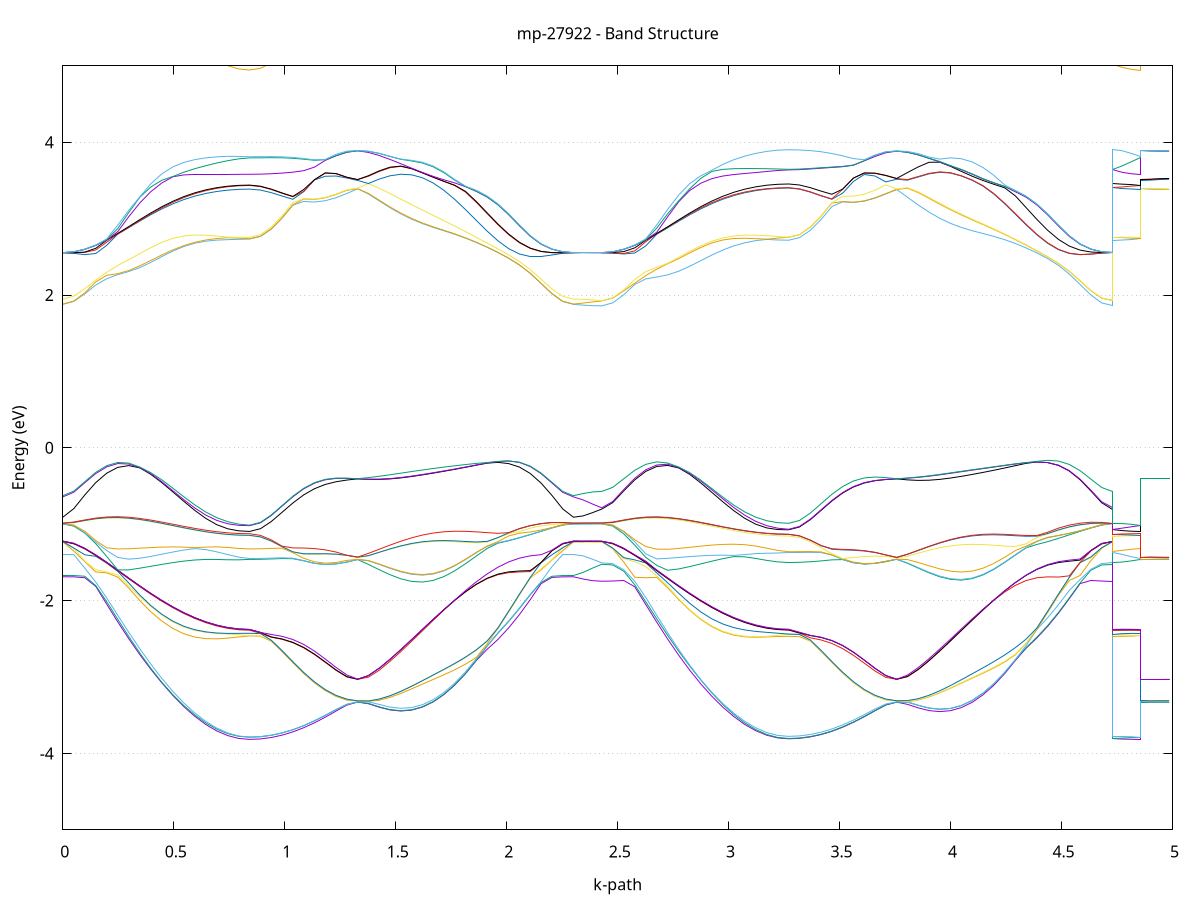 set title 'mp-27922 - Band Structure'
set xlabel 'k-path'
set ylabel 'Energy (eV)'
set grid y
set yrange [-5:5]
set terminal png size 800,600
set output 'mp-27922_bands_gnuplot.png'
plot '-' using 1:2 with lines notitle, '-' using 1:2 with lines notitle, '-' using 1:2 with lines notitle, '-' using 1:2 with lines notitle, '-' using 1:2 with lines notitle, '-' using 1:2 with lines notitle, '-' using 1:2 with lines notitle, '-' using 1:2 with lines notitle, '-' using 1:2 with lines notitle, '-' using 1:2 with lines notitle, '-' using 1:2 with lines notitle, '-' using 1:2 with lines notitle, '-' using 1:2 with lines notitle, '-' using 1:2 with lines notitle, '-' using 1:2 with lines notitle, '-' using 1:2 with lines notitle, '-' using 1:2 with lines notitle, '-' using 1:2 with lines notitle, '-' using 1:2 with lines notitle, '-' using 1:2 with lines notitle, '-' using 1:2 with lines notitle, '-' using 1:2 with lines notitle, '-' using 1:2 with lines notitle, '-' using 1:2 with lines notitle, '-' using 1:2 with lines notitle, '-' using 1:2 with lines notitle, '-' using 1:2 with lines notitle, '-' using 1:2 with lines notitle, '-' using 1:2 with lines notitle, '-' using 1:2 with lines notitle, '-' using 1:2 with lines notitle, '-' using 1:2 with lines notitle, '-' using 1:2 with lines notitle, '-' using 1:2 with lines notitle, '-' using 1:2 with lines notitle, '-' using 1:2 with lines notitle, '-' using 1:2 with lines notitle, '-' using 1:2 with lines notitle, '-' using 1:2 with lines notitle, '-' using 1:2 with lines notitle, '-' using 1:2 with lines notitle, '-' using 1:2 with lines notitle, '-' using 1:2 with lines notitle, '-' using 1:2 with lines notitle, '-' using 1:2 with lines notitle, '-' using 1:2 with lines notitle, '-' using 1:2 with lines notitle, '-' using 1:2 with lines notitle, '-' using 1:2 with lines notitle, '-' using 1:2 with lines notitle, '-' using 1:2 with lines notitle, '-' using 1:2 with lines notitle, '-' using 1:2 with lines notitle, '-' using 1:2 with lines notitle, '-' using 1:2 with lines notitle, '-' using 1:2 with lines notitle, '-' using 1:2 with lines notitle, '-' using 1:2 with lines notitle, '-' using 1:2 with lines notitle, '-' using 1:2 with lines notitle, '-' using 1:2 with lines notitle, '-' using 1:2 with lines notitle, '-' using 1:2 with lines notitle, '-' using 1:2 with lines notitle, '-' using 1:2 with lines notitle, '-' using 1:2 with lines notitle, '-' using 1:2 with lines notitle, '-' using 1:2 with lines notitle, '-' using 1:2 with lines notitle, '-' using 1:2 with lines notitle, '-' using 1:2 with lines notitle, '-' using 1:2 with lines notitle, '-' using 1:2 with lines notitle, '-' using 1:2 with lines notitle, '-' using 1:2 with lines notitle, '-' using 1:2 with lines notitle, '-' using 1:2 with lines notitle, '-' using 1:2 with lines notitle, '-' using 1:2 with lines notitle, '-' using 1:2 with lines notitle, '-' using 1:2 with lines notitle, '-' using 1:2 with lines notitle, '-' using 1:2 with lines notitle, '-' using 1:2 with lines notitle, '-' using 1:2 with lines notitle, '-' using 1:2 with lines notitle, '-' using 1:2 with lines notitle, '-' using 1:2 with lines notitle, '-' using 1:2 with lines notitle, '-' using 1:2 with lines notitle, '-' using 1:2 with lines notitle, '-' using 1:2 with lines notitle, '-' using 1:2 with lines notitle, '-' using 1:2 with lines notitle, '-' using 1:2 with lines notitle, '-' using 1:2 with lines notitle
0.000000 -23.676073
0.049540 -23.676073
0.099080 -23.676173
0.148620 -23.676273
0.198160 -23.676373
0.247700 -23.676573
0.297240 -23.676773
0.346781 -23.676973
0.396321 -23.677173
0.445861 -23.677373
0.495401 -23.677673
0.544941 -23.677873
0.594481 -23.678073
0.644021 -23.678173
0.693561 -23.678373
0.743101 -23.678473
0.792641 -23.678473
0.842181 -23.678573
0.842181 -23.678573
0.890805 -23.678473
0.939428 -23.678473
0.988052 -23.678373
1.036675 -23.678273
1.085298 -23.678073
1.133922 -23.677973
1.182545 -23.677773
1.231168 -23.677573
1.279792 -23.677373
1.328415 -23.677173
1.328415 -23.677173
1.377038 -23.677373
1.425662 -23.677473
1.474285 -23.677573
1.522909 -23.677673
1.571532 -23.677773
1.620155 -23.677773
1.668779 -23.677673
1.717402 -23.677673
1.766025 -23.677473
1.814649 -23.677373
1.863272 -23.677173
1.911895 -23.677073
1.960519 -23.676873
2.009142 -23.676673
2.057766 -23.676473
2.106389 -23.676373
2.155012 -23.676273
2.203636 -23.676173
2.252259 -23.676073
2.300882 -23.676073
2.300882 -23.676073
2.343431 -23.676073
2.385979 -23.676073
2.428527 -23.676073
2.428527 -23.676073
2.478067 -23.676073
2.527607 -23.676173
2.577147 -23.676273
2.626688 -23.676373
2.676228 -23.676573
2.725768 -23.676773
2.775308 -23.676973
2.824848 -23.677173
2.874388 -23.677373
2.923928 -23.677673
2.973468 -23.677873
3.023008 -23.678073
3.072548 -23.678173
3.122088 -23.678373
3.171628 -23.678473
3.221169 -23.678473
3.270709 -23.678573
3.270709 -23.678573
3.319332 -23.678473
3.367955 -23.678473
3.416579 -23.678373
3.465202 -23.678273
3.513825 -23.678073
3.562449 -23.677973
3.611072 -23.677773
3.659696 -23.677573
3.708319 -23.677373
3.756942 -23.677173
3.756942 -23.677173
3.805566 -23.677373
3.854189 -23.677473
3.902812 -23.677573
3.951436 -23.677673
4.000059 -23.677773
4.048682 -23.677773
4.097306 -23.677673
4.145929 -23.677673
4.194553 -23.677473
4.243176 -23.677373
4.291799 -23.677173
4.340423 -23.677073
4.389046 -23.676873
4.437669 -23.676673
4.486293 -23.676473
4.534916 -23.676373
4.583540 -23.676273
4.632163 -23.676173
4.680786 -23.676073
4.729410 -23.676073
4.729410 -23.678573
4.771958 -23.678573
4.814506 -23.678573
4.857054 -23.678573
4.857054 -23.677173
4.899603 -23.677173
4.942151 -23.677173
4.984699 -23.677173
e
0.000000 -23.676073
0.049540 -23.676073
0.099080 -23.676173
0.148620 -23.676273
0.198160 -23.676373
0.247700 -23.676573
0.297240 -23.676773
0.346781 -23.676973
0.396321 -23.677173
0.445861 -23.677373
0.495401 -23.677673
0.544941 -23.677873
0.594481 -23.678073
0.644021 -23.678173
0.693561 -23.678373
0.743101 -23.678473
0.792641 -23.678473
0.842181 -23.678573
0.842181 -23.678573
0.890805 -23.678473
0.939428 -23.678473
0.988052 -23.678373
1.036675 -23.678273
1.085298 -23.678073
1.133922 -23.677973
1.182545 -23.677773
1.231168 -23.677573
1.279792 -23.677373
1.328415 -23.677173
1.328415 -23.677173
1.377038 -23.677373
1.425662 -23.677473
1.474285 -23.677573
1.522909 -23.677673
1.571532 -23.677773
1.620155 -23.677773
1.668779 -23.677673
1.717402 -23.677673
1.766025 -23.677473
1.814649 -23.677373
1.863272 -23.677173
1.911895 -23.677073
1.960519 -23.676873
2.009142 -23.676673
2.057766 -23.676473
2.106389 -23.676373
2.155012 -23.676273
2.203636 -23.676173
2.252259 -23.676073
2.300882 -23.676073
2.300882 -23.676073
2.343431 -23.676073
2.385979 -23.676073
2.428527 -23.676073
2.428527 -23.676073
2.478067 -23.676073
2.527607 -23.676173
2.577147 -23.676273
2.626688 -23.676373
2.676228 -23.676573
2.725768 -23.676773
2.775308 -23.676973
2.824848 -23.677173
2.874388 -23.677373
2.923928 -23.677673
2.973468 -23.677873
3.023008 -23.678073
3.072548 -23.678173
3.122088 -23.678373
3.171628 -23.678473
3.221169 -23.678473
3.270709 -23.678573
3.270709 -23.678573
3.319332 -23.678473
3.367955 -23.678473
3.416579 -23.678373
3.465202 -23.678273
3.513825 -23.678073
3.562449 -23.677973
3.611072 -23.677773
3.659696 -23.677573
3.708319 -23.677373
3.756942 -23.677173
3.756942 -23.677173
3.805566 -23.677373
3.854189 -23.677473
3.902812 -23.677573
3.951436 -23.677673
4.000059 -23.677773
4.048682 -23.677773
4.097306 -23.677673
4.145929 -23.677673
4.194553 -23.677473
4.243176 -23.677373
4.291799 -23.677173
4.340423 -23.677073
4.389046 -23.676873
4.437669 -23.676673
4.486293 -23.676473
4.534916 -23.676373
4.583540 -23.676273
4.632163 -23.676173
4.680786 -23.676073
4.729410 -23.676073
4.729410 -23.678573
4.771958 -23.678573
4.814506 -23.678573
4.857054 -23.678573
4.857054 -23.677173
4.899603 -23.677173
4.942151 -23.677173
4.984699 -23.677173
e
0.000000 -23.676073
0.049540 -23.676073
0.099080 -23.676073
0.148620 -23.675973
0.198160 -23.675973
0.247700 -23.675973
0.297240 -23.676173
0.346781 -23.676373
0.396321 -23.676573
0.445861 -23.676873
0.495401 -23.677073
0.544941 -23.677273
0.594481 -23.677473
0.644021 -23.677673
0.693561 -23.677773
0.743101 -23.677873
0.792641 -23.677973
0.842181 -23.677973
0.842181 -23.677973
0.890805 -23.677973
0.939428 -23.677873
0.988052 -23.677773
1.036675 -23.677673
1.085298 -23.677473
1.133922 -23.677373
1.182545 -23.677173
1.231168 -23.676973
1.279792 -23.676973
1.328415 -23.677173
1.328415 -23.677173
1.377038 -23.676973
1.425662 -23.676973
1.474285 -23.677073
1.522909 -23.677173
1.571532 -23.677173
1.620155 -23.677173
1.668779 -23.677173
1.717402 -23.677073
1.766025 -23.676973
1.814649 -23.676773
1.863272 -23.676673
1.911895 -23.676473
1.960519 -23.676273
2.009142 -23.676073
2.057766 -23.675973
2.106389 -23.675973
2.155012 -23.675973
2.203636 -23.676073
2.252259 -23.676073
2.300882 -23.676073
2.300882 -23.676073
2.343431 -23.676073
2.385979 -23.676073
2.428527 -23.676073
2.428527 -23.676073
2.478067 -23.676073
2.527607 -23.676073
2.577147 -23.675973
2.626688 -23.675973
2.676228 -23.675973
2.725768 -23.676173
2.775308 -23.676373
2.824848 -23.676573
2.874388 -23.676873
2.923928 -23.677073
2.973468 -23.677273
3.023008 -23.677473
3.072548 -23.677673
3.122088 -23.677773
3.171628 -23.677873
3.221169 -23.677973
3.270709 -23.677973
3.270709 -23.677973
3.319332 -23.677973
3.367955 -23.677873
3.416579 -23.677773
3.465202 -23.677673
3.513825 -23.677573
3.562449 -23.677373
3.611072 -23.677173
3.659696 -23.676973
3.708319 -23.676973
3.756942 -23.677173
3.756942 -23.677173
3.805566 -23.676973
3.854189 -23.676973
3.902812 -23.677073
3.951436 -23.677173
4.000059 -23.677173
4.048682 -23.677173
4.097306 -23.677173
4.145929 -23.677073
4.194553 -23.676973
4.243176 -23.676773
4.291799 -23.676673
4.340423 -23.676473
4.389046 -23.676273
4.437669 -23.676073
4.486293 -23.675973
4.534916 -23.675973
4.583540 -23.675973
4.632163 -23.676073
4.680786 -23.676073
4.729410 -23.676073
4.729410 -23.677973
4.771958 -23.677973
4.814506 -23.677973
4.857054 -23.677973
4.857054 -23.677173
4.899603 -23.677173
4.942151 -23.677173
4.984699 -23.677173
e
0.000000 -23.676073
0.049540 -23.676073
0.099080 -23.676073
0.148620 -23.675973
0.198160 -23.675973
0.247700 -23.675973
0.297240 -23.675873
0.346781 -23.675873
0.396321 -23.675773
0.445861 -23.675773
0.495401 -23.675773
0.544941 -23.675773
0.594481 -23.675673
0.644021 -23.675673
0.693561 -23.675673
0.743101 -23.675673
0.792641 -23.675673
0.842181 -23.675673
0.842181 -23.675673
0.890805 -23.675673
0.939428 -23.675773
0.988052 -23.675873
1.036675 -23.675973
1.085298 -23.676173
1.133922 -23.676373
1.182545 -23.676573
1.231168 -23.676773
1.279792 -23.676973
1.328415 -23.677173
1.328415 -23.677173
1.377038 -23.676973
1.425662 -23.676773
1.474285 -23.676673
1.522909 -23.676473
1.571532 -23.676373
1.620155 -23.676273
1.668779 -23.676173
1.717402 -23.676073
1.766025 -23.675973
1.814649 -23.675973
1.863272 -23.675873
1.911895 -23.675873
1.960519 -23.675873
2.009142 -23.675973
2.057766 -23.675973
2.106389 -23.675973
2.155012 -23.675973
2.203636 -23.676073
2.252259 -23.676073
2.300882 -23.676073
2.300882 -23.676073
2.343431 -23.676073
2.385979 -23.676073
2.428527 -23.676073
2.428527 -23.676073
2.478067 -23.676073
2.527607 -23.676073
2.577147 -23.675973
2.626688 -23.675973
2.676228 -23.675973
2.725768 -23.675873
2.775308 -23.675873
2.824848 -23.675773
2.874388 -23.675773
2.923928 -23.675773
2.973468 -23.675773
3.023008 -23.675673
3.072548 -23.675673
3.122088 -23.675673
3.171628 -23.675673
3.221169 -23.675673
3.270709 -23.675673
3.270709 -23.675673
3.319332 -23.675673
3.367955 -23.675773
3.416579 -23.675873
3.465202 -23.675973
3.513825 -23.676173
3.562449 -23.676373
3.611072 -23.676573
3.659696 -23.676773
3.708319 -23.676973
3.756942 -23.677173
3.756942 -23.677173
3.805566 -23.676973
3.854189 -23.676773
3.902812 -23.676673
3.951436 -23.676473
4.000059 -23.676373
4.048682 -23.676273
4.097306 -23.676173
4.145929 -23.676073
4.194553 -23.675973
4.243176 -23.675973
4.291799 -23.675873
4.340423 -23.675873
4.389046 -23.675873
4.437669 -23.675973
4.486293 -23.675973
4.534916 -23.675973
4.583540 -23.675973
4.632163 -23.676073
4.680786 -23.676073
4.729410 -23.676073
4.729410 -23.675673
4.771958 -23.675673
4.814506 -23.675673
4.857054 -23.675673
4.857054 -23.677173
4.899603 -23.677173
4.942151 -23.677173
4.984699 -23.677173
e
0.000000 -23.675473
0.049540 -23.675473
0.099080 -23.675573
0.148620 -23.675673
0.198160 -23.675773
0.247700 -23.675973
0.297240 -23.675873
0.346781 -23.675873
0.396321 -23.675773
0.445861 -23.675773
0.495401 -23.675773
0.544941 -23.675673
0.594481 -23.675673
0.644021 -23.675673
0.693561 -23.675673
0.743101 -23.675673
0.792641 -23.675673
0.842181 -23.675673
0.842181 -23.675673
0.890805 -23.675673
0.939428 -23.675773
0.988052 -23.675873
1.036675 -23.675973
1.085298 -23.676173
1.133922 -23.676373
1.182545 -23.676573
1.231168 -23.676773
1.279792 -23.676773
1.328415 -23.676573
1.328415 -23.676573
1.377038 -23.676773
1.425662 -23.676773
1.474285 -23.676673
1.522909 -23.676473
1.571532 -23.676373
1.620155 -23.676273
1.668779 -23.676173
1.717402 -23.676073
1.766025 -23.675973
1.814649 -23.675973
1.863272 -23.675873
1.911895 -23.675873
1.960519 -23.675873
2.009142 -23.675973
2.057766 -23.675973
2.106389 -23.675773
2.155012 -23.675673
2.203636 -23.675573
2.252259 -23.675473
2.300882 -23.675473
2.300882 -23.675473
2.343431 -23.675473
2.385979 -23.675473
2.428527 -23.675473
2.428527 -23.675473
2.478067 -23.675473
2.527607 -23.675573
2.577147 -23.675673
2.626688 -23.675773
2.676228 -23.675973
2.725768 -23.675873
2.775308 -23.675873
2.824848 -23.675773
2.874388 -23.675773
2.923928 -23.675773
2.973468 -23.675773
3.023008 -23.675673
3.072548 -23.675673
3.122088 -23.675673
3.171628 -23.675673
3.221169 -23.675673
3.270709 -23.675673
3.270709 -23.675673
3.319332 -23.675673
3.367955 -23.675773
3.416579 -23.675873
3.465202 -23.675973
3.513825 -23.676173
3.562449 -23.676373
3.611072 -23.676573
3.659696 -23.676773
3.708319 -23.676773
3.756942 -23.676573
3.756942 -23.676573
3.805566 -23.676773
3.854189 -23.676773
3.902812 -23.676673
3.951436 -23.676473
4.000059 -23.676373
4.048682 -23.676273
4.097306 -23.676173
4.145929 -23.676073
4.194553 -23.675973
4.243176 -23.675973
4.291799 -23.675873
4.340423 -23.675873
4.389046 -23.675873
4.437669 -23.675973
4.486293 -23.675973
4.534916 -23.675773
4.583540 -23.675673
4.632163 -23.675573
4.680786 -23.675473
4.729410 -23.675473
4.729410 -23.675673
4.771958 -23.675673
4.814506 -23.675673
4.857054 -23.675673
4.857054 -23.676573
4.899603 -23.676573
4.942151 -23.676573
4.984699 -23.676573
e
0.000000 -23.675473
0.049540 -23.675473
0.099080 -23.675473
0.148620 -23.675473
0.198160 -23.675373
0.247700 -23.675373
0.297240 -23.675273
0.346781 -23.675273
0.396321 -23.675273
0.445861 -23.675173
0.495401 -23.675173
0.544941 -23.675173
0.594481 -23.675173
0.644021 -23.675073
0.693561 -23.675073
0.743101 -23.675073
0.792641 -23.675073
0.842181 -23.675073
0.842181 -23.675073
0.890805 -23.675073
0.939428 -23.675173
0.988052 -23.675273
1.036675 -23.675373
1.085298 -23.675573
1.133922 -23.675773
1.182545 -23.675973
1.231168 -23.676173
1.279792 -23.676373
1.328415 -23.676573
1.328415 -23.676573
1.377038 -23.676373
1.425662 -23.676273
1.474285 -23.676073
1.522909 -23.675873
1.571532 -23.675773
1.620155 -23.675673
1.668779 -23.675573
1.717402 -23.675473
1.766025 -23.675373
1.814649 -23.675373
1.863272 -23.675373
1.911895 -23.675373
1.960519 -23.675373
2.009142 -23.675373
2.057766 -23.675373
2.106389 -23.675373
2.155012 -23.675473
2.203636 -23.675473
2.252259 -23.675473
2.300882 -23.675473
2.300882 -23.675473
2.343431 -23.675473
2.385979 -23.675473
2.428527 -23.675473
2.428527 -23.675473
2.478067 -23.675473
2.527607 -23.675473
2.577147 -23.675473
2.626688 -23.675373
2.676228 -23.675373
2.725768 -23.675273
2.775308 -23.675273
2.824848 -23.675273
2.874388 -23.675173
2.923928 -23.675173
2.973468 -23.675173
3.023008 -23.675173
3.072548 -23.675073
3.122088 -23.675073
3.171628 -23.675073
3.221169 -23.675073
3.270709 -23.675073
3.270709 -23.675073
3.319332 -23.675073
3.367955 -23.675173
3.416579 -23.675273
3.465202 -23.675473
3.513825 -23.675573
3.562449 -23.675773
3.611072 -23.675973
3.659696 -23.676173
3.708319 -23.676373
3.756942 -23.676573
3.756942 -23.676573
3.805566 -23.676373
3.854189 -23.676273
3.902812 -23.676073
3.951436 -23.675873
4.000059 -23.675773
4.048682 -23.675673
4.097306 -23.675573
4.145929 -23.675473
4.194553 -23.675373
4.243176 -23.675373
4.291799 -23.675373
4.340423 -23.675373
4.389046 -23.675373
4.437669 -23.675373
4.486293 -23.675373
4.534916 -23.675373
4.583540 -23.675473
4.632163 -23.675473
4.680786 -23.675473
4.729410 -23.675473
4.729410 -23.675073
4.771958 -23.675073
4.814506 -23.675073
4.857054 -23.675073
4.857054 -23.676573
4.899603 -23.676573
4.942151 -23.676573
4.984699 -23.676573
e
0.000000 -23.673273
0.049540 -23.673273
0.099080 -23.673273
0.148620 -23.673173
0.198160 -23.673173
0.247700 -23.673073
0.297240 -23.672973
0.346781 -23.672873
0.396321 -23.672773
0.445861 -23.672773
0.495401 -23.672673
0.544941 -23.672673
0.594481 -23.672673
0.644021 -23.672673
0.693561 -23.672673
0.743101 -23.672673
0.792641 -23.672673
0.842181 -23.672673
0.842181 -23.672673
0.890805 -23.672673
0.939428 -23.672573
0.988052 -23.672573
1.036675 -23.672473
1.085298 -23.672273
1.133922 -23.672173
1.182545 -23.672073
1.231168 -23.671973
1.279792 -23.671873
1.328415 -23.671873
1.328415 -23.671873
1.377038 -23.671873
1.425662 -23.671973
1.474285 -23.671973
1.522909 -23.672073
1.571532 -23.672173
1.620155 -23.672173
1.668779 -23.672273
1.717402 -23.672373
1.766025 -23.672473
1.814649 -23.672573
1.863272 -23.672673
1.911895 -23.672773
1.960519 -23.672873
2.009142 -23.672973
2.057766 -23.673073
2.106389 -23.673173
2.155012 -23.673173
2.203636 -23.673273
2.252259 -23.673273
2.300882 -23.673273
2.300882 -23.673273
2.343431 -23.673273
2.385979 -23.673273
2.428527 -23.673273
2.428527 -23.673273
2.478067 -23.673273
2.527607 -23.673273
2.577147 -23.673173
2.626688 -23.673173
2.676228 -23.673073
2.725768 -23.672973
2.775308 -23.672873
2.824848 -23.672773
2.874388 -23.672773
2.923928 -23.672673
2.973468 -23.672673
3.023008 -23.672673
3.072548 -23.672673
3.122088 -23.672673
3.171628 -23.672673
3.221169 -23.672673
3.270709 -23.672673
3.270709 -23.672673
3.319332 -23.672673
3.367955 -23.672573
3.416579 -23.672573
3.465202 -23.672473
3.513825 -23.672273
3.562449 -23.672173
3.611072 -23.672073
3.659696 -23.671973
3.708319 -23.671873
3.756942 -23.671873
3.756942 -23.671873
3.805566 -23.671873
3.854189 -23.671973
3.902812 -23.671973
3.951436 -23.672073
4.000059 -23.672173
4.048682 -23.672173
4.097306 -23.672273
4.145929 -23.672373
4.194553 -23.672473
4.243176 -23.672573
4.291799 -23.672673
4.340423 -23.672773
4.389046 -23.672873
4.437669 -23.672973
4.486293 -23.673073
4.534916 -23.673173
4.583540 -23.673173
4.632163 -23.673273
4.680786 -23.673273
4.729410 -23.673273
4.729410 -23.672673
4.771958 -23.672673
4.814506 -23.672673
4.857054 -23.672673
4.857054 -23.671873
4.899603 -23.671873
4.942151 -23.671873
4.984699 -23.671873
e
0.000000 -23.673273
0.049540 -23.673273
0.099080 -23.673273
0.148620 -23.673173
0.198160 -23.673173
0.247700 -23.673073
0.297240 -23.672973
0.346781 -23.672873
0.396321 -23.672773
0.445861 -23.672773
0.495401 -23.672673
0.544941 -23.672673
0.594481 -23.672673
0.644021 -23.672673
0.693561 -23.672673
0.743101 -23.672673
0.792641 -23.672673
0.842181 -23.672673
0.842181 -23.672673
0.890805 -23.672673
0.939428 -23.672573
0.988052 -23.672573
1.036675 -23.672473
1.085298 -23.672273
1.133922 -23.672173
1.182545 -23.672073
1.231168 -23.671973
1.279792 -23.671873
1.328415 -23.671873
1.328415 -23.671873
1.377038 -23.671873
1.425662 -23.671973
1.474285 -23.671973
1.522909 -23.672073
1.571532 -23.672173
1.620155 -23.672173
1.668779 -23.672273
1.717402 -23.672373
1.766025 -23.672473
1.814649 -23.672573
1.863272 -23.672673
1.911895 -23.672773
1.960519 -23.672873
2.009142 -23.672973
2.057766 -23.673073
2.106389 -23.673173
2.155012 -23.673173
2.203636 -23.673273
2.252259 -23.673273
2.300882 -23.673273
2.300882 -23.673273
2.343431 -23.673273
2.385979 -23.673273
2.428527 -23.673273
2.428527 -23.673273
2.478067 -23.673273
2.527607 -23.673273
2.577147 -23.673173
2.626688 -23.673173
2.676228 -23.673073
2.725768 -23.672973
2.775308 -23.672873
2.824848 -23.672773
2.874388 -23.672773
2.923928 -23.672673
2.973468 -23.672673
3.023008 -23.672673
3.072548 -23.672673
3.122088 -23.672673
3.171628 -23.672673
3.221169 -23.672673
3.270709 -23.672673
3.270709 -23.672673
3.319332 -23.672673
3.367955 -23.672573
3.416579 -23.672573
3.465202 -23.672473
3.513825 -23.672273
3.562449 -23.672173
3.611072 -23.672073
3.659696 -23.671973
3.708319 -23.671873
3.756942 -23.671873
3.756942 -23.671873
3.805566 -23.671873
3.854189 -23.671973
3.902812 -23.671973
3.951436 -23.672073
4.000059 -23.672173
4.048682 -23.672173
4.097306 -23.672273
4.145929 -23.672373
4.194553 -23.672473
4.243176 -23.672573
4.291799 -23.672673
4.340423 -23.672773
4.389046 -23.672873
4.437669 -23.672973
4.486293 -23.673073
4.534916 -23.673173
4.583540 -23.673173
4.632163 -23.673273
4.680786 -23.673273
4.729410 -23.673273
4.729410 -23.672673
4.771958 -23.672673
4.814506 -23.672673
4.857054 -23.672673
4.857054 -23.671873
4.899603 -23.671873
4.942151 -23.671873
4.984699 -23.671873
e
0.000000 -23.672673
0.049540 -23.672673
0.099080 -23.672673
0.148620 -23.672573
0.198160 -23.672573
0.247700 -23.672473
0.297240 -23.672373
0.346781 -23.672273
0.396321 -23.672273
0.445861 -23.672173
0.495401 -23.672173
0.544941 -23.672073
0.594481 -23.672073
0.644021 -23.672073
0.693561 -23.672073
0.743101 -23.672073
0.792641 -23.672073
0.842181 -23.672073
0.842181 -23.672073
0.890805 -23.672073
0.939428 -23.672073
0.988052 -23.671973
1.036675 -23.671873
1.085298 -23.671773
1.133922 -23.671573
1.182545 -23.671473
1.231168 -23.671373
1.279792 -23.671373
1.328415 -23.671373
1.328415 -23.671373
1.377038 -23.671373
1.425662 -23.671373
1.474285 -23.671473
1.522909 -23.671473
1.571532 -23.671573
1.620155 -23.671673
1.668779 -23.671773
1.717402 -23.671773
1.766025 -23.671873
1.814649 -23.671973
1.863272 -23.672073
1.911895 -23.672173
1.960519 -23.672273
2.009142 -23.672373
2.057766 -23.672473
2.106389 -23.672573
2.155012 -23.672673
2.203636 -23.672673
2.252259 -23.672673
2.300882 -23.672673
2.300882 -23.672673
2.343431 -23.672673
2.385979 -23.672673
2.428527 -23.672673
2.428527 -23.672673
2.478067 -23.672673
2.527607 -23.672673
2.577147 -23.672573
2.626688 -23.672573
2.676228 -23.672473
2.725768 -23.672373
2.775308 -23.672273
2.824848 -23.672273
2.874388 -23.672173
2.923928 -23.672173
2.973468 -23.672073
3.023008 -23.672073
3.072548 -23.672073
3.122088 -23.672073
3.171628 -23.672073
3.221169 -23.672073
3.270709 -23.672073
3.270709 -23.672073
3.319332 -23.672073
3.367955 -23.672073
3.416579 -23.671973
3.465202 -23.671873
3.513825 -23.671773
3.562449 -23.671573
3.611072 -23.671473
3.659696 -23.671373
3.708319 -23.671373
3.756942 -23.671373
3.756942 -23.671373
3.805566 -23.671373
3.854189 -23.671373
3.902812 -23.671473
3.951436 -23.671473
4.000059 -23.671573
4.048682 -23.671673
4.097306 -23.671773
4.145929 -23.671773
4.194553 -23.671873
4.243176 -23.671973
4.291799 -23.672073
4.340423 -23.672173
4.389046 -23.672273
4.437669 -23.672373
4.486293 -23.672473
4.534916 -23.672573
4.583540 -23.672573
4.632163 -23.672673
4.680786 -23.672673
4.729410 -23.672673
4.729410 -23.672073
4.771958 -23.672073
4.814506 -23.672073
4.857054 -23.672073
4.857054 -23.671373
4.899603 -23.671273
4.942151 -23.671273
4.984699 -23.671373
e
0.000000 -23.671573
0.049540 -23.671573
0.099080 -23.671573
0.148620 -23.671573
0.198160 -23.671573
0.247700 -23.671573
0.297240 -23.671573
0.346781 -23.671573
0.396321 -23.671573
0.445861 -23.671473
0.495401 -23.671473
0.544941 -23.671373
0.594481 -23.671373
0.644021 -23.671273
0.693561 -23.671173
0.743101 -23.671173
0.792641 -23.671073
0.842181 -23.671073
0.842181 -23.671073
0.890805 -23.671073
0.939428 -23.671073
0.988052 -23.671073
1.036675 -23.671073
1.085298 -23.671073
1.133922 -23.671073
1.182545 -23.671073
1.231168 -23.670973
1.279792 -23.670873
1.328415 -23.670773
1.328415 -23.670773
1.377038 -23.670873
1.425662 -23.671073
1.474285 -23.671173
1.522909 -23.671273
1.571532 -23.671373
1.620155 -23.671373
1.668779 -23.671473
1.717402 -23.671573
1.766025 -23.671573
1.814649 -23.671573
1.863272 -23.671573
1.911895 -23.671573
1.960519 -23.671573
2.009142 -23.671573
2.057766 -23.671573
2.106389 -23.671573
2.155012 -23.671573
2.203636 -23.671573
2.252259 -23.671573
2.300882 -23.671573
2.300882 -23.671573
2.343431 -23.671573
2.385979 -23.671573
2.428527 -23.671573
2.428527 -23.671573
2.478067 -23.671573
2.527607 -23.671573
2.577147 -23.671573
2.626688 -23.671573
2.676228 -23.671573
2.725768 -23.671573
2.775308 -23.671573
2.824848 -23.671573
2.874388 -23.671473
2.923928 -23.671473
2.973468 -23.671373
3.023008 -23.671373
3.072548 -23.671273
3.122088 -23.671173
3.171628 -23.671173
3.221169 -23.671073
3.270709 -23.671073
3.270709 -23.671073
3.319332 -23.671073
3.367955 -23.671073
3.416579 -23.671073
3.465202 -23.671073
3.513825 -23.671073
3.562449 -23.671073
3.611072 -23.671073
3.659696 -23.670973
3.708319 -23.670873
3.756942 -23.670773
3.756942 -23.670773
3.805566 -23.670873
3.854189 -23.670973
3.902812 -23.671173
3.951436 -23.671273
4.000059 -23.671373
4.048682 -23.671373
4.097306 -23.671473
4.145929 -23.671573
4.194553 -23.671573
4.243176 -23.671573
4.291799 -23.671573
4.340423 -23.671573
4.389046 -23.671573
4.437669 -23.671573
4.486293 -23.671573
4.534916 -23.671573
4.583540 -23.671573
4.632163 -23.671573
4.680786 -23.671573
4.729410 -23.671573
4.729410 -23.671073
4.771958 -23.671073
4.814506 -23.671073
4.857054 -23.671073
4.857054 -23.670773
4.899603 -23.670773
4.942151 -23.670773
4.984699 -23.670773
e
0.000000 -23.671573
0.049540 -23.671573
0.099080 -23.671573
0.148620 -23.671573
0.198160 -23.671573
0.247700 -23.671573
0.297240 -23.671573
0.346781 -23.671573
0.396321 -23.671573
0.445861 -23.671473
0.495401 -23.671473
0.544941 -23.671373
0.594481 -23.671273
0.644021 -23.671273
0.693561 -23.671173
0.743101 -23.671173
0.792641 -23.671073
0.842181 -23.671073
0.842181 -23.671073
0.890805 -23.671073
0.939428 -23.671073
0.988052 -23.671073
1.036675 -23.671073
1.085298 -23.671073
1.133922 -23.671073
1.182545 -23.671073
1.231168 -23.670973
1.279792 -23.670873
1.328415 -23.670773
1.328415 -23.670773
1.377038 -23.670873
1.425662 -23.670973
1.474285 -23.671173
1.522909 -23.671273
1.571532 -23.671373
1.620155 -23.671373
1.668779 -23.671473
1.717402 -23.671573
1.766025 -23.671573
1.814649 -23.671573
1.863272 -23.671573
1.911895 -23.671573
1.960519 -23.671573
2.009142 -23.671573
2.057766 -23.671573
2.106389 -23.671573
2.155012 -23.671573
2.203636 -23.671573
2.252259 -23.671573
2.300882 -23.671573
2.300882 -23.671573
2.343431 -23.671573
2.385979 -23.671573
2.428527 -23.671573
2.428527 -23.671573
2.478067 -23.671573
2.527607 -23.671573
2.577147 -23.671573
2.626688 -23.671573
2.676228 -23.671573
2.725768 -23.671573
2.775308 -23.671573
2.824848 -23.671573
2.874388 -23.671473
2.923928 -23.671473
2.973468 -23.671373
3.023008 -23.671273
3.072548 -23.671273
3.122088 -23.671173
3.171628 -23.671173
3.221169 -23.671073
3.270709 -23.671073
3.270709 -23.671073
3.319332 -23.671073
3.367955 -23.671073
3.416579 -23.671073
3.465202 -23.671073
3.513825 -23.671073
3.562449 -23.671073
3.611072 -23.671073
3.659696 -23.670973
3.708319 -23.670873
3.756942 -23.670773
3.756942 -23.670773
3.805566 -23.670873
3.854189 -23.670973
3.902812 -23.671173
3.951436 -23.671273
4.000059 -23.671373
4.048682 -23.671373
4.097306 -23.671473
4.145929 -23.671573
4.194553 -23.671573
4.243176 -23.671573
4.291799 -23.671573
4.340423 -23.671573
4.389046 -23.671573
4.437669 -23.671573
4.486293 -23.671573
4.534916 -23.671573
4.583540 -23.671573
4.632163 -23.671573
4.680786 -23.671573
4.729410 -23.671573
4.729410 -23.671073
4.771958 -23.671073
4.814506 -23.671073
4.857054 -23.671073
4.857054 -23.670773
4.899603 -23.670773
4.942151 -23.670773
4.984699 -23.670773
e
0.000000 -23.671573
0.049540 -23.671473
0.099080 -23.671473
0.148620 -23.671473
0.198160 -23.671373
0.247700 -23.671273
0.297240 -23.671173
0.346781 -23.670973
0.396321 -23.670973
0.445861 -23.670873
0.495401 -23.670873
0.544941 -23.670773
0.594481 -23.670773
0.644021 -23.670673
0.693561 -23.670573
0.743101 -23.670573
0.792641 -23.670473
0.842181 -23.670473
0.842181 -23.670473
0.890805 -23.670473
0.939428 -23.670473
0.988052 -23.670473
1.036675 -23.670473
1.085298 -23.670473
1.133922 -23.670473
1.182545 -23.670473
1.231168 -23.670473
1.279792 -23.670673
1.328415 -23.670773
1.328415 -23.670773
1.377038 -23.670673
1.425662 -23.670473
1.474285 -23.670573
1.522909 -23.670673
1.571532 -23.670773
1.620155 -23.670773
1.668779 -23.670873
1.717402 -23.670973
1.766025 -23.670973
1.814649 -23.670973
1.863272 -23.670973
1.911895 -23.670973
1.960519 -23.670973
2.009142 -23.671173
2.057766 -23.671273
2.106389 -23.671373
2.155012 -23.671473
2.203636 -23.671473
2.252259 -23.671473
2.300882 -23.671573
2.300882 -23.671573
2.343431 -23.671573
2.385979 -23.671573
2.428527 -23.671573
2.428527 -23.671573
2.478067 -23.671473
2.527607 -23.671473
2.577147 -23.671473
2.626688 -23.671373
2.676228 -23.671273
2.725768 -23.671173
2.775308 -23.670973
2.824848 -23.670973
2.874388 -23.670873
2.923928 -23.670873
2.973468 -23.670773
3.023008 -23.670773
3.072548 -23.670673
3.122088 -23.670573
3.171628 -23.670573
3.221169 -23.670473
3.270709 -23.670473
3.270709 -23.670473
3.319332 -23.670473
3.367955 -23.670473
3.416579 -23.670473
3.465202 -23.670473
3.513825 -23.670473
3.562449 -23.670473
3.611072 -23.670473
3.659696 -23.670473
3.708319 -23.670673
3.756942 -23.670773
3.756942 -23.670773
3.805566 -23.670673
3.854189 -23.670473
3.902812 -23.670573
3.951436 -23.670673
4.000059 -23.670773
4.048682 -23.670773
4.097306 -23.670873
4.145929 -23.670973
4.194553 -23.670973
4.243176 -23.670973
4.291799 -23.670973
4.340423 -23.670973
4.389046 -23.670973
4.437669 -23.671173
4.486293 -23.671273
4.534916 -23.671373
4.583540 -23.671473
4.632163 -23.671473
4.680786 -23.671473
4.729410 -23.671573
4.729410 -23.670473
4.771958 -23.670473
4.814506 -23.670473
4.857054 -23.670473
4.857054 -23.670773
4.899603 -23.670773
4.942151 -23.670773
4.984699 -23.670773
e
0.000000 -23.671573
0.049540 -23.671473
0.099080 -23.671473
0.148620 -23.671473
0.198160 -23.671373
0.247700 -23.671273
0.297240 -23.671173
0.346781 -23.670973
0.396321 -23.670873
0.445861 -23.670673
0.495401 -23.670573
0.544941 -23.670373
0.594481 -23.670173
0.644021 -23.670073
0.693561 -23.669973
0.743101 -23.669873
0.792641 -23.669873
0.842181 -23.669873
0.842181 -23.669873
0.890805 -23.669873
0.939428 -23.669873
0.988052 -23.669973
1.036675 -23.670073
1.085298 -23.670173
1.133922 -23.670273
1.182545 -23.670373
1.231168 -23.670473
1.279792 -23.670673
1.328415 -23.670773
1.328415 -23.670773
1.377038 -23.670673
1.425662 -23.670473
1.474285 -23.670373
1.522909 -23.670273
1.571532 -23.670273
1.620155 -23.670273
1.668779 -23.670273
1.717402 -23.670373
1.766025 -23.670473
1.814649 -23.670573
1.863272 -23.670673
1.911895 -23.670873
1.960519 -23.670973
2.009142 -23.671173
2.057766 -23.671273
2.106389 -23.671373
2.155012 -23.671473
2.203636 -23.671473
2.252259 -23.671473
2.300882 -23.671573
2.300882 -23.671573
2.343431 -23.671573
2.385979 -23.671573
2.428527 -23.671573
2.428527 -23.671573
2.478067 -23.671473
2.527607 -23.671473
2.577147 -23.671473
2.626688 -23.671373
2.676228 -23.671273
2.725768 -23.671173
2.775308 -23.670973
2.824848 -23.670873
2.874388 -23.670673
2.923928 -23.670573
2.973468 -23.670373
3.023008 -23.670173
3.072548 -23.670073
3.122088 -23.669973
3.171628 -23.669873
3.221169 -23.669873
3.270709 -23.669873
3.270709 -23.669873
3.319332 -23.669873
3.367955 -23.669873
3.416579 -23.669973
3.465202 -23.670073
3.513825 -23.670173
3.562449 -23.670273
3.611072 -23.670373
3.659696 -23.670473
3.708319 -23.670673
3.756942 -23.670773
3.756942 -23.670773
3.805566 -23.670673
3.854189 -23.670473
3.902812 -23.670373
3.951436 -23.670273
4.000059 -23.670273
4.048682 -23.670273
4.097306 -23.670273
4.145929 -23.670373
4.194553 -23.670473
4.243176 -23.670573
4.291799 -23.670673
4.340423 -23.670873
4.389046 -23.670973
4.437669 -23.671173
4.486293 -23.671273
4.534916 -23.671373
4.583540 -23.671473
4.632163 -23.671473
4.680786 -23.671473
4.729410 -23.671573
4.729410 -23.669873
4.771958 -23.669873
4.814506 -23.669873
4.857054 -23.669873
4.857054 -23.670773
4.899603 -23.670773
4.942151 -23.670773
4.984699 -23.670773
e
0.000000 -23.670973
0.049540 -23.670973
0.099080 -23.670973
0.148620 -23.670973
0.198160 -23.670973
0.247700 -23.670973
0.297240 -23.670973
0.346781 -23.670973
0.396321 -23.670873
0.445861 -23.670673
0.495401 -23.670573
0.544941 -23.670373
0.594481 -23.670173
0.644021 -23.670073
0.693561 -23.669973
0.743101 -23.669873
0.792641 -23.669873
0.842181 -23.669873
0.842181 -23.669873
0.890805 -23.669873
0.939428 -23.669873
0.988052 -23.669973
1.036675 -23.670073
1.085298 -23.670173
1.133922 -23.670273
1.182545 -23.670373
1.231168 -23.670373
1.279792 -23.670273
1.328415 -23.670173
1.328415 -23.670173
1.377038 -23.670273
1.425662 -23.670473
1.474285 -23.670373
1.522909 -23.670273
1.571532 -23.670273
1.620155 -23.670273
1.668779 -23.670273
1.717402 -23.670373
1.766025 -23.670473
1.814649 -23.670573
1.863272 -23.670673
1.911895 -23.670873
1.960519 -23.670973
2.009142 -23.670973
2.057766 -23.670973
2.106389 -23.670973
2.155012 -23.670973
2.203636 -23.670973
2.252259 -23.670973
2.300882 -23.670973
2.300882 -23.670973
2.343431 -23.670973
2.385979 -23.670973
2.428527 -23.670973
2.428527 -23.670973
2.478067 -23.670973
2.527607 -23.670973
2.577147 -23.670973
2.626688 -23.670973
2.676228 -23.670973
2.725768 -23.670973
2.775308 -23.670973
2.824848 -23.670873
2.874388 -23.670673
2.923928 -23.670573
2.973468 -23.670373
3.023008 -23.670173
3.072548 -23.670073
3.122088 -23.669973
3.171628 -23.669873
3.221169 -23.669873
3.270709 -23.669873
3.270709 -23.669873
3.319332 -23.669873
3.367955 -23.669873
3.416579 -23.669973
3.465202 -23.670073
3.513825 -23.670073
3.562449 -23.670273
3.611072 -23.670373
3.659696 -23.670373
3.708319 -23.670273
3.756942 -23.670173
3.756942 -23.670173
3.805566 -23.670273
3.854189 -23.670373
3.902812 -23.670373
3.951436 -23.670273
4.000059 -23.670273
4.048682 -23.670273
4.097306 -23.670273
4.145929 -23.670373
4.194553 -23.670473
4.243176 -23.670573
4.291799 -23.670673
4.340423 -23.670873
4.389046 -23.670973
4.437669 -23.670973
4.486293 -23.670973
4.534916 -23.670973
4.583540 -23.670973
4.632163 -23.670973
4.680786 -23.670973
4.729410 -23.670973
4.729410 -23.669873
4.771958 -23.669873
4.814506 -23.669873
4.857054 -23.669873
4.857054 -23.670173
4.899603 -23.670173
4.942151 -23.670173
4.984699 -23.670173
e
0.000000 -23.670973
0.049540 -23.670873
0.099080 -23.670873
0.148620 -23.670873
0.198160 -23.670773
0.247700 -23.670673
0.297240 -23.670573
0.346781 -23.670373
0.396321 -23.670273
0.445861 -23.670073
0.495401 -23.669873
0.544941 -23.669773
0.594481 -23.669573
0.644021 -23.669473
0.693561 -23.669373
0.743101 -23.669273
0.792641 -23.669273
0.842181 -23.669273
0.842181 -23.669273
0.890805 -23.669273
0.939428 -23.669273
0.988052 -23.669373
1.036675 -23.669373
1.085298 -23.669473
1.133922 -23.669673
1.182545 -23.669773
1.231168 -23.669873
1.279792 -23.670073
1.328415 -23.670173
1.328415 -23.670173
1.377038 -23.670073
1.425662 -23.669873
1.474285 -23.669773
1.522909 -23.669673
1.571532 -23.669673
1.620155 -23.669673
1.668779 -23.669673
1.717402 -23.669773
1.766025 -23.669873
1.814649 -23.669973
1.863272 -23.670073
1.911895 -23.670273
1.960519 -23.670373
2.009142 -23.670573
2.057766 -23.670673
2.106389 -23.670773
2.155012 -23.670873
2.203636 -23.670873
2.252259 -23.670873
2.300882 -23.670973
2.300882 -23.670973
2.343431 -23.670973
2.385979 -23.670973
2.428527 -23.670973
2.428527 -23.670973
2.478067 -23.670873
2.527607 -23.670873
2.577147 -23.670873
2.626688 -23.670773
2.676228 -23.670673
2.725768 -23.670573
2.775308 -23.670373
2.824848 -23.670273
2.874388 -23.670073
2.923928 -23.669973
2.973468 -23.669773
3.023008 -23.669573
3.072548 -23.669473
3.122088 -23.669373
3.171628 -23.669273
3.221169 -23.669273
3.270709 -23.669273
3.270709 -23.669273
3.319332 -23.669273
3.367955 -23.669273
3.416579 -23.669373
3.465202 -23.669373
3.513825 -23.669473
3.562449 -23.669673
3.611072 -23.669773
3.659696 -23.669873
3.708319 -23.670073
3.756942 -23.670173
3.756942 -23.670173
3.805566 -23.670073
3.854189 -23.669873
3.902812 -23.669773
3.951436 -23.669673
4.000059 -23.669673
4.048682 -23.669673
4.097306 -23.669673
4.145929 -23.669773
4.194553 -23.669873
4.243176 -23.669973
4.291799 -23.670073
4.340423 -23.670273
4.389046 -23.670373
4.437669 -23.670573
4.486293 -23.670673
4.534916 -23.670773
4.583540 -23.670873
4.632163 -23.670873
4.680786 -23.670873
4.729410 -23.670973
4.729410 -23.669273
4.771958 -23.669273
4.814506 -23.669273
4.857054 -23.669273
4.857054 -23.670173
4.899603 -23.670173
4.942151 -23.670173
4.984699 -23.670173
e
0.000000 -12.645473
0.049540 -12.640573
0.099080 -12.626173
0.148620 -12.602473
0.198160 -12.569673
0.247700 -12.528573
0.297240 -12.479573
0.346781 -12.423873
0.396321 -12.362273
0.445861 -12.296373
0.495401 -12.227573
0.544941 -12.157673
0.594481 -12.088673
0.644021 -12.022773
0.693561 -11.962673
0.743101 -11.911473
0.792641 -11.874773
0.842181 -11.860973
0.842181 -11.860973
0.890805 -11.858973
0.939428 -11.853073
0.988052 -11.843573
1.036675 -11.830773
1.085298 -11.815273
1.133922 -11.797773
1.182545 -11.778973
1.231168 -11.759973
1.279792 -11.741573
1.328415 -11.724973
1.328415 -11.724973
1.377038 -11.744473
1.425662 -11.772573
1.474285 -11.809473
1.522909 -11.854873
1.571532 -11.907973
1.620155 -11.967573
1.668779 -12.032173
1.717402 -12.100173
1.766025 -12.169873
1.814649 -12.239273
1.863272 -12.307073
1.911895 -12.371473
1.960519 -12.431273
2.009142 -12.485373
2.057766 -12.532673
2.106389 -12.572473
2.155012 -12.603973
2.203636 -12.626873
2.252259 -12.640773
2.300882 -12.645473
2.300882 -12.645473
2.343431 -12.645073
2.385979 -12.644273
2.428527 -12.643473
2.428527 -12.643473
2.478067 -12.638673
2.527607 -12.624273
2.577147 -12.600573
2.626688 -12.567873
2.676228 -12.526673
2.725768 -12.477773
2.775308 -12.422073
2.824848 -12.360673
2.874388 -12.294773
2.923928 -12.226073
2.973468 -12.156373
3.023008 -12.087673
3.072548 -12.022173
3.122088 -11.962573
3.171628 -11.912073
3.221169 -11.875173
3.270709 -11.860373
3.270709 -11.860373
3.319332 -11.858373
3.367955 -11.852473
3.416579 -11.842973
3.465202 -11.830273
3.513825 -11.814873
3.562449 -11.797473
3.611072 -11.778773
3.659696 -11.759873
3.708319 -11.741573
3.756942 -11.724973
3.756942 -11.724973
3.805566 -11.744373
3.854189 -11.772373
3.902812 -11.809073
3.951436 -11.854273
4.000059 -11.907173
4.048682 -11.966573
4.097306 -12.031073
4.145929 -12.098973
4.194553 -12.168373
4.243176 -12.237773
4.291799 -12.305373
4.340423 -12.369773
4.389046 -12.429573
4.437669 -12.483573
4.486293 -12.530773
4.534916 -12.570573
4.583540 -12.602073
4.632163 -12.624973
4.680786 -12.638873
4.729410 -12.643473
4.729410 -11.860373
4.771958 -11.860573
4.814506 -11.860873
4.857054 -11.860973
4.857054 -11.724973
4.899603 -11.724973
4.942151 -11.724973
4.984699 -11.724973
e
0.000000 -12.636073
0.049540 -12.631173
0.099080 -12.616873
0.148620 -12.593173
0.198160 -12.560573
0.247700 -12.519473
0.297240 -12.470773
0.346781 -12.415273
0.396321 -12.354073
0.445861 -12.288573
0.495401 -12.220273
0.544941 -12.150973
0.594481 -12.082773
0.644021 -12.017973
0.693561 -11.959073
0.743101 -11.909273
0.792641 -11.872673
0.842181 -11.856973
0.842181 -11.856973
0.890805 -11.854973
0.939428 -11.849273
0.988052 -11.839873
1.036675 -11.827373
1.085298 -11.812173
1.133922 -11.795073
1.182545 -11.776773
1.231168 -11.758073
1.279792 -11.740073
1.328415 -11.724973
1.328415 -11.724973
1.377038 -11.742973
1.425662 -11.770473
1.474285 -11.806573
1.522909 -11.851073
1.571532 -11.903373
1.620155 -11.962173
1.668779 -12.026173
1.717402 -12.093573
1.766025 -12.162673
1.814649 -12.231673
1.863272 -12.298973
1.911895 -12.363073
1.960519 -12.422673
2.009142 -12.476473
2.057766 -12.523573
2.106389 -12.563273
2.155012 -12.594773
2.203636 -12.617573
2.252259 -12.631373
2.300882 -12.635973
2.300882 -12.635973
2.343431 -12.637873
2.385979 -12.639773
2.428527 -12.640873
2.428527 -12.640873
2.478067 -12.636073
2.527607 -12.621673
2.577147 -12.597973
2.626688 -12.565273
2.676228 -12.524173
2.725768 -12.475373
2.775308 -12.419673
2.824848 -12.358273
2.874388 -12.292473
2.923928 -12.223773
2.973468 -12.154073
3.023008 -12.085173
3.072548 -12.019373
3.122088 -11.959273
3.171628 -11.907973
3.221169 -11.871573
3.270709 -11.858773
3.270709 -11.858773
3.319332 -11.856773
3.367955 -11.850873
3.416579 -11.841473
3.465202 -11.828773
3.513825 -11.813373
3.562449 -11.795973
3.611072 -11.777373
3.659696 -11.758473
3.708319 -11.740173
3.756942 -11.724973
3.756942 -11.724973
3.805566 -11.743073
3.854189 -11.771073
3.902812 -11.807673
3.951436 -11.852673
4.000059 -11.905473
4.048682 -11.964773
4.097306 -12.029173
4.145929 -12.096873
4.194553 -12.166273
4.243176 -12.235573
4.291799 -12.303073
4.340423 -12.367373
4.389046 -12.427073
4.437669 -12.481073
4.486293 -12.528273
4.534916 -12.567973
4.583540 -12.599573
4.632163 -12.622373
4.680786 -12.636273
4.729410 -12.640973
4.729410 -11.858773
4.771958 -11.858373
4.814506 -11.857573
4.857054 -11.856973
4.857054 -11.724973
4.899603 -11.724973
4.942151 -11.724973
4.984699 -11.724973
e
0.000000 -12.635873
0.049540 -12.631073
0.099080 -12.616673
0.148620 -12.592973
0.198160 -12.560373
0.247700 -12.519373
0.297240 -12.470573
0.346781 -12.414973
0.396321 -12.353673
0.445861 -12.288073
0.495401 -12.219573
0.544941 -12.149973
0.594481 -12.081373
0.644021 -12.015873
0.693561 -11.956273
0.743101 -11.905773
0.792641 -11.869573
0.842181 -11.856573
0.842181 -11.856573
0.890805 -11.854673
0.939428 -11.848873
0.988052 -11.839473
1.036675 -11.826973
1.085298 -11.811773
1.133922 -11.794573
1.182545 -11.776273
1.231168 -11.757673
1.279792 -11.739773
1.328415 -11.723773
1.328415 -11.723773
1.377038 -11.742573
1.425662 -11.770073
1.474285 -11.806173
1.522909 -11.850673
1.571532 -11.902973
1.620155 -11.961873
1.668779 -12.025873
1.717402 -12.093273
1.766025 -12.162373
1.814649 -12.231473
1.863272 -12.298773
1.911895 -12.362873
1.960519 -12.422473
2.009142 -12.476273
2.057766 -12.523473
2.106389 -12.563073
2.155012 -12.594573
2.203636 -12.617373
2.252259 -12.631273
2.300882 -12.635873
2.300882 -12.635873
2.343431 -12.634373
2.385979 -12.633273
2.428527 -12.632873
2.428527 -12.632873
2.478067 -12.628073
2.527607 -12.613773
2.577147 -12.590073
2.626688 -12.557473
2.676228 -12.516473
2.725768 -12.467773
2.775308 -12.412273
2.824848 -12.351173
2.874388 -12.285673
2.923928 -12.217373
2.973468 -12.148173
3.023008 -12.079973
3.072548 -12.015073
3.122088 -11.956173
3.171628 -11.906573
3.221169 -11.870273
3.270709 -11.855473
3.270709 -11.855473
3.319332 -11.853573
3.367955 -11.847773
3.416579 -11.838473
3.465202 -11.826073
3.513825 -11.810973
3.562449 -11.793973
3.611072 -11.775873
3.659696 -11.757473
3.708319 -11.739673
3.756942 -11.723773
3.756942 -11.723773
3.805566 -11.742473
3.854189 -11.769673
3.902812 -11.805473
3.951436 -11.849673
4.000059 -11.901673
4.048682 -11.960273
4.097306 -12.024073
4.145929 -12.091273
4.194553 -12.160173
4.243176 -12.229073
4.291799 -12.296273
4.340423 -12.360273
4.389046 -12.419773
4.437669 -12.473473
4.486293 -12.520573
4.534916 -12.560173
4.583540 -12.591673
4.632163 -12.614473
4.680786 -12.628273
4.729410 -12.632873
4.729410 -11.855473
4.771958 -11.855673
4.814506 -11.856073
4.857054 -11.856573
4.857054 -11.723773
4.899603 -11.723773
4.942151 -11.723773
4.984699 -11.723773
e
0.000000 -11.958973
0.049540 -11.956473
0.099080 -11.949173
0.148620 -11.937173
0.198160 -11.920873
0.247700 -11.900973
0.297240 -11.878273
0.346781 -11.853473
0.396321 -11.827873
0.445861 -11.802573
0.495401 -11.778973
0.544941 -11.758473
0.594481 -11.742573
0.644021 -11.732373
0.693561 -11.728873
0.743101 -11.731873
0.792641 -11.738373
0.842181 -11.741573
0.842181 -11.741573
0.890805 -11.740373
0.939428 -11.736873
0.988052 -11.731473
1.036675 -11.724973
1.085298 -11.718073
1.133922 -11.712173
1.182545 -11.708373
1.231168 -11.708273
1.279792 -11.713273
1.328415 -11.723773
1.328415 -11.723773
1.377038 -11.711073
1.425662 -11.700773
1.474285 -11.694673
1.522909 -11.693173
1.571532 -11.696673
1.620155 -11.705073
1.668779 -11.718173
1.717402 -11.735373
1.766025 -11.756173
1.814649 -11.779673
1.863272 -11.804873
1.911895 -11.830773
1.960519 -11.856373
2.009142 -11.880773
2.057766 -11.902973
2.106389 -11.922173
2.155012 -11.937873
2.203636 -11.949473
2.252259 -11.956573
2.300882 -11.958973
2.300882 -11.958973
2.343431 -11.960573
2.385979 -11.962173
2.428527 -11.962773
2.428527 -11.962773
2.478067 -11.960273
2.527607 -11.952773
2.577147 -11.940773
2.626688 -11.924373
2.676228 -11.904373
2.725768 -11.881473
2.775308 -11.856573
2.824848 -11.830773
2.874388 -11.805173
2.923928 -11.781273
2.973468 -11.760373
3.023008 -11.743973
3.072548 -11.733173
3.122088 -11.728873
3.171628 -11.730873
3.221169 -11.737873
3.270709 -11.742573
3.270709 -11.742573
3.319332 -11.741273
3.367955 -11.737773
3.416579 -11.732373
3.465202 -11.725673
3.513825 -11.718773
3.562449 -11.712673
3.611072 -11.708673
3.659696 -11.708473
3.708319 -11.713373
3.756942 -11.723773
3.756942 -11.723773
3.805566 -11.711073
3.854189 -11.700973
3.902812 -11.695073
3.951436 -11.693973
4.000059 -11.697673
4.048682 -11.706373
4.097306 -11.719773
4.145929 -11.737373
4.194553 -11.758473
4.243176 -11.782173
4.291799 -11.807573
4.340423 -11.833673
4.389046 -11.859473
4.437669 -11.883973
4.486293 -11.906373
4.534916 -11.925773
4.583540 -11.941573
4.632163 -11.953173
4.680786 -11.960273
4.729410 -11.962773
4.729410 -11.742573
4.771958 -11.742373
4.814506 -11.741873
4.857054 -11.741573
4.857054 -11.723773
4.899603 -11.723773
4.942151 -11.723773
4.984699 -11.723773
e
0.000000 -11.956673
0.049540 -11.954173
0.099080 -11.946773
0.148620 -11.934873
0.198160 -11.918573
0.247700 -11.898773
0.297240 -11.876073
0.346781 -11.851373
0.396321 -11.825773
0.445861 -11.800473
0.495401 -11.776873
0.544941 -11.756273
0.594481 -11.739973
0.644021 -11.729373
0.693561 -11.725073
0.743101 -11.727073
0.792641 -11.734473
0.842181 -11.740173
0.842181 -11.740173
0.890805 -11.738873
0.939428 -11.735473
0.988052 -11.730073
1.036675 -11.723573
1.085298 -11.716773
1.133922 -11.710873
1.182545 -11.707073
1.231168 -11.707073
1.279792 -11.712073
1.328415 -11.723273
1.328415 -11.723273
1.377038 -11.709873
1.425662 -11.699573
1.474285 -11.693373
1.522909 -11.691873
1.571532 -11.695273
1.620155 -11.703573
1.668779 -11.716573
1.717402 -11.733673
1.766025 -11.754473
1.814649 -11.777773
1.863272 -11.802873
1.911895 -11.828773
1.960519 -11.854273
2.009142 -11.878573
2.057766 -11.900673
2.106389 -11.919973
2.155012 -11.935573
2.203636 -11.947173
2.252259 -11.954273
2.300882 -11.956673
2.300882 -11.956673
2.343431 -11.954473
2.385979 -11.951373
2.428527 -11.948773
2.428527 -11.948773
2.478067 -11.946273
2.527607 -11.938973
2.577147 -11.927173
2.626688 -11.911173
2.676228 -11.891573
2.725768 -11.869073
2.775308 -11.844773
2.824848 -11.819673
2.874388 -11.794873
2.923928 -11.771973
2.973468 -11.752273
3.023008 -11.737073
3.072548 -11.727773
3.122088 -11.725173
3.171628 -11.729073
3.221169 -11.735573
3.270709 -11.737873
3.270709 -11.737873
3.319332 -11.736673
3.367955 -11.733273
3.416579 -11.728073
3.465202 -11.721773
3.513825 -11.715173
3.562449 -11.709573
3.611072 -11.706273
3.659696 -11.706573
3.708319 -11.711873
3.756942 -11.723273
3.756942 -11.723273
3.805566 -11.709673
3.854189 -11.698973
3.902812 -11.692273
3.951436 -11.690073
4.000059 -11.692773
4.048682 -11.700373
4.097306 -11.712673
4.145929 -11.729373
4.194553 -11.749473
4.243176 -11.772373
4.291799 -11.797073
4.340423 -11.822473
4.389046 -11.847573
4.437669 -11.871573
4.486293 -11.893373
4.534916 -11.912473
4.583540 -11.927973
4.632163 -11.939373
4.680786 -11.946373
4.729410 -11.948773
4.729410 -11.737873
4.771958 -11.738673
4.814506 -11.739573
4.857054 -11.740173
4.857054 -11.723273
4.899603 -11.723273
4.942151 -11.723273
4.984699 -11.723273
e
0.000000 -11.943573
0.049540 -11.941173
0.099080 -11.933873
0.148620 -11.922173
0.198160 -11.906273
0.247700 -11.886773
0.297240 -11.864573
0.346781 -11.840473
0.396321 -11.815573
0.445861 -11.791073
0.495401 -11.768373
0.544941 -11.748773
0.594481 -11.733773
0.644021 -11.724473
0.693561 -11.721973
0.743101 -11.725973
0.792641 -11.732873
0.842181 -11.736273
0.842181 -11.736273
0.890805 -11.735173
0.939428 -11.731773
0.988052 -11.726673
1.036675 -11.720373
1.085298 -11.713973
1.133922 -11.708473
1.182545 -11.705273
1.231168 -11.705873
1.279792 -11.711473
1.328415 -11.723273
1.328415 -11.723273
1.377038 -11.709273
1.425662 -11.698273
1.474285 -11.691173
1.522909 -11.688773
1.571532 -11.691173
1.620155 -11.698473
1.668779 -11.710473
1.717402 -11.726673
1.766025 -11.746473
1.814649 -11.768973
1.863272 -11.793273
1.911895 -11.818373
1.960519 -11.843273
2.009142 -11.866973
2.057766 -11.888673
2.106389 -11.907573
2.155012 -11.922873
2.203636 -11.934273
2.252259 -11.941273
2.300882 -11.943573
2.300882 -11.943573
2.343431 -11.944173
2.385979 -11.945773
2.428527 -11.947773
2.428527 -11.947773
2.478067 -11.945273
2.527607 -11.938073
2.577147 -11.926173
2.626688 -11.910273
2.676228 -11.890673
2.725768 -11.868273
2.775308 -11.843973
2.824848 -11.818873
2.874388 -11.794073
2.923928 -11.770973
2.973468 -11.750873
3.023008 -11.735273
3.072548 -11.725273
3.122088 -11.721873
3.171628 -11.724973
3.221169 -11.732273
3.270709 -11.737673
3.270709 -11.737673
3.319332 -11.736473
3.367955 -11.733073
3.416579 -11.727873
3.465202 -11.721473
3.513825 -11.714873
3.562449 -11.709273
3.611072 -11.705873
3.659696 -11.706173
3.708319 -11.711573
3.756942 -11.723273
3.756942 -11.723273
3.805566 -11.709373
3.854189 -11.698573
3.902812 -11.691873
3.951436 -11.689773
4.000059 -11.692573
4.048682 -11.700273
4.097306 -11.712573
4.145929 -11.729073
4.194553 -11.749173
4.243176 -11.771973
4.291799 -11.796473
4.340423 -11.821773
4.389046 -11.846873
4.437669 -11.870773
4.486293 -11.892573
4.534916 -11.911573
4.583540 -11.926973
4.632163 -11.938373
4.680786 -11.945373
4.729410 -11.947773
4.729410 -11.737673
4.771958 -11.736973
4.814506 -11.736473
4.857054 -11.736273
4.857054 -11.723273
4.899603 -11.723273
4.942151 -11.723273
4.984699 -11.723273
e
0.000000 -6.664773
0.049540 -6.668173
0.099080 -6.678873
0.148620 -6.697073
0.198160 -6.723573
0.247700 -6.759073
0.297240 -6.804273
0.346781 -6.859273
0.396321 -6.923673
0.445861 -6.995973
0.495401 -7.073973
0.544941 -7.154573
0.594481 -7.234473
0.644021 -7.308273
0.693561 -7.371273
0.743101 -7.419473
0.792641 -7.449773
0.842181 -7.460073
0.842181 -7.460073
0.890805 -7.461373
0.939428 -7.465473
0.988052 -7.472173
1.036675 -7.481473
1.085298 -7.492873
1.133922 -7.505873
1.182545 -7.519173
1.231168 -7.531273
1.279792 -7.540073
1.328415 -7.543573
1.328415 -7.543573
1.377038 -7.539373
1.425662 -7.525373
1.474285 -7.500073
1.522909 -7.462773
1.571532 -7.413573
1.620155 -7.353573
1.668779 -7.284673
1.717402 -7.209273
1.766025 -7.131173
1.814649 -7.053973
1.863272 -6.979873
1.911895 -6.911473
1.960519 -6.850473
2.009142 -6.798273
2.057766 -6.755273
2.106389 -6.721273
2.155012 -6.695773
2.203636 -6.678273
2.252259 -6.668073
2.300882 -6.664773
2.300882 -6.664773
2.343431 -6.663573
2.385979 -6.660173
2.428527 -6.656073
2.428527 -6.656073
2.478067 -6.659773
2.527607 -6.670773
2.577147 -6.689573
2.626688 -6.716873
2.676228 -6.753373
2.725768 -6.799673
2.775308 -6.855873
2.824848 -6.921373
2.874388 -6.994773
2.923928 -7.073573
2.973468 -7.154573
3.023008 -7.234573
3.072548 -7.308473
3.122088 -7.371373
3.171628 -7.419273
3.221169 -7.449373
3.270709 -7.459573
3.270709 -7.459573
3.319332 -7.460873
3.367955 -7.464973
3.416579 -7.471773
3.465202 -7.481073
3.513825 -7.492573
3.562449 -7.505573
3.611072 -7.518973
3.659696 -7.531173
3.708319 -7.540073
3.756942 -7.543573
3.756942 -7.543573
3.805566 -7.539373
3.854189 -7.525473
3.902812 -7.500273
3.951436 -7.463073
4.000059 -7.413973
4.048682 -7.353973
4.097306 -7.284873
4.145929 -7.209273
4.194553 -7.131073
4.243176 -7.053173
4.291799 -6.978273
4.340423 -6.908773
4.389046 -6.846873
4.437669 -6.793473
4.486293 -6.749473
4.534916 -6.714473
4.583540 -6.688273
4.632163 -6.670173
4.680786 -6.659573
4.729410 -6.656073
4.729410 -7.459573
4.771958 -7.459673
4.814506 -7.459973
4.857054 -7.460073
4.857054 -7.543573
4.899603 -7.543573
4.942151 -7.543573
4.984699 -7.543573
e
0.000000 -6.636473
0.049540 -6.640373
0.099080 -6.652273
0.148620 -6.672473
0.198160 -6.701573
0.247700 -6.740273
0.297240 -6.788973
0.346781 -6.847573
0.396321 -6.915473
0.445861 -6.990973
0.495401 -7.071673
0.544941 -7.153873
0.594481 -7.233573
0.644021 -7.307073
0.693561 -7.369473
0.743101 -7.417073
0.792641 -7.446773
0.842181 -7.456773
0.842181 -7.456773
0.890805 -7.458173
0.939428 -7.462273
0.988052 -7.469173
1.036675 -7.478573
1.085298 -7.490173
1.133922 -7.503373
1.182545 -7.517073
1.231168 -7.529473
1.279792 -7.538573
1.328415 -7.541973
1.328415 -7.541973
1.377038 -7.537873
1.425662 -7.523973
1.474285 -7.498673
1.522909 -7.461373
1.571532 -7.412273
1.620155 -7.352473
1.668779 -7.283673
1.717402 -7.208373
1.766025 -7.129973
1.814649 -7.050573
1.863272 -6.973873
1.911895 -6.902373
1.960519 -6.838173
2.009142 -6.782473
2.057766 -6.736073
2.106389 -6.699073
2.155012 -6.671073
2.203636 -6.651673
2.252259 -6.640273
2.300882 -6.636473
2.300882 -6.636473
2.343431 -6.641573
2.385979 -6.648273
2.428527 -6.653573
2.428527 -6.653573
2.478067 -6.657273
2.527607 -6.668373
2.577147 -6.687373
2.626688 -6.714873
2.676228 -6.751673
2.725768 -6.798073
2.775308 -6.854373
2.824848 -6.919973
2.874388 -6.993473
2.923928 -7.072473
2.973468 -7.153773
3.023008 -7.233273
3.072548 -7.306473
3.122088 -7.369173
3.171628 -7.417373
3.221169 -7.447773
3.270709 -7.458173
3.270709 -7.458173
3.319332 -7.459573
3.367955 -7.463573
3.416579 -7.470373
3.465202 -7.479673
3.513825 -7.491173
3.562449 -7.504173
3.611072 -7.517573
3.659696 -7.529673
3.708319 -7.538573
3.756942 -7.541973
3.756942 -7.541973
3.805566 -7.537773
3.854189 -7.523673
3.902812 -7.498073
3.951436 -7.460573
4.000059 -7.411373
4.048682 -7.351573
4.097306 -7.283073
4.145929 -7.208373
4.194553 -7.130373
4.243176 -7.052473
4.291799 -6.977473
4.340423 -6.907773
4.389046 -6.845573
4.437669 -6.792073
4.486293 -6.747673
4.534916 -6.712473
4.583540 -6.686073
4.632163 -6.667773
4.680786 -6.657173
4.729410 -6.653573
4.729410 -7.458173
4.771958 -7.457873
4.814506 -7.457273
4.857054 -7.456773
4.857054 -7.541973
4.899603 -7.541973
4.942151 -7.541973
4.984699 -7.541973
e
0.000000 -6.633373
0.049540 -6.637373
0.099080 -6.649373
0.148620 -6.669773
0.198160 -6.699273
0.247700 -6.738273
0.297240 -6.787273
0.346781 -6.846173
0.396321 -6.914273
0.445861 -6.989973
0.495401 -7.070773
0.544941 -7.153273
0.594481 -7.232873
0.644021 -7.305573
0.693561 -7.367873
0.743101 -7.415673
0.792641 -7.445973
0.842181 -7.456473
0.842181 -7.456473
0.890805 -7.457773
0.939428 -7.461973
0.988052 -7.468773
1.036675 -7.478173
1.085298 -7.489773
1.133922 -7.502973
1.182545 -7.516573
1.231168 -7.528973
1.279792 -7.538273
1.328415 -7.541973
1.328415 -7.541973
1.377038 -7.537473
1.425662 -7.522973
1.474285 -7.497273
1.522909 -7.459673
1.571532 -7.410373
1.620155 -7.350673
1.668779 -7.282473
1.717402 -7.208173
1.766025 -7.129673
1.814649 -7.050473
1.863272 -6.973573
1.911895 -6.901673
1.960519 -6.837073
2.009142 -6.780973
2.057766 -6.734073
2.106389 -6.696673
2.155012 -6.668373
2.203636 -6.648773
2.252259 -6.637173
2.300882 -6.633373
2.300882 -6.633373
2.343431 -6.629373
2.385979 -6.626073
2.428527 -6.624873
2.428527 -6.624873
2.478067 -6.628973
2.527607 -6.641273
2.577147 -6.662373
2.626688 -6.692673
2.676228 -6.732673
2.725768 -6.782773
2.775308 -6.842773
2.824848 -6.911973
2.874388 -6.988673
2.923928 -7.070273
2.973468 -7.153373
3.023008 -7.233073
3.072548 -7.305973
3.122088 -7.367973
3.171628 -7.415573
3.221169 -7.445373
3.270709 -7.455573
3.270709 -7.455573
3.319332 -7.456973
3.367955 -7.461073
3.416579 -7.467973
3.465202 -7.477473
3.513825 -7.489173
3.562449 -7.502473
3.611072 -7.516273
3.659696 -7.528773
3.708319 -7.538173
3.756942 -7.541973
3.756942 -7.541973
3.805566 -7.537473
3.854189 -7.523173
3.902812 -7.497673
3.951436 -7.460173
4.000059 -7.410973
4.048682 -7.351273
4.097306 -7.282773
4.145929 -7.208173
4.194553 -7.129473
4.243176 -7.049473
4.291799 -6.971673
4.340423 -6.898973
4.389046 -6.833273
4.437669 -6.776173
4.486293 -6.728373
4.534916 -6.690073
4.583540 -6.660973
4.632163 -6.640673
4.680786 -6.628773
4.729410 -6.624873
4.729410 -7.455573
4.771958 -7.455673
4.814506 -7.456073
4.857054 -7.456473
4.857054 -7.541973
4.899603 -7.541973
4.942151 -7.541973
4.984699 -7.541973
e
0.000000 -1.688173
0.049540 -1.688773
0.099080 -1.700873
0.148620 -1.813573
0.198160 -2.048573
0.247700 -2.278973
0.297240 -2.498873
0.346781 -2.705673
0.396321 -2.897773
0.445861 -3.075073
0.495401 -3.239173
0.544941 -3.386473
0.594481 -3.514273
0.644021 -3.621173
0.693561 -3.705773
0.743101 -3.767073
0.792641 -3.804273
0.842181 -3.816773
0.842181 -3.816773
0.890805 -3.810573
0.939428 -3.791973
0.988052 -3.761173
1.036675 -3.718473
1.085298 -3.664473
1.133922 -3.599873
1.182545 -3.526173
1.231168 -3.446173
1.279792 -3.367473
1.328415 -3.328073
1.328415 -3.328073
1.377038 -3.350073
1.425662 -3.395673
1.474285 -3.431273
1.522909 -3.445473
1.571532 -3.433773
1.620155 -3.394173
1.668779 -3.325973
1.717402 -3.229473
1.766025 -3.105473
1.814649 -2.955973
1.863272 -2.783773
1.911895 -2.637573
1.960519 -2.508573
2.009142 -2.356473
2.057766 -2.181873
2.106389 -1.987273
2.155012 -1.778073
2.203636 -1.696773
2.252259 -1.688673
2.300882 -1.688173
2.300882 -1.688173
2.343431 -1.716773
2.385979 -1.738873
2.428527 -1.746373
2.428527 -1.746373
2.478067 -1.743773
2.527607 -1.736673
2.577147 -1.819373
2.626688 -2.051173
2.676228 -2.282573
2.725768 -2.505473
2.775308 -2.715573
2.824848 -2.910773
2.874388 -3.089373
2.923928 -3.250573
2.973468 -3.393573
3.023008 -3.517373
3.072548 -3.620873
3.122088 -3.702773
3.171628 -3.761873
3.221169 -3.797373
3.270709 -3.808973
3.270709 -3.808973
3.319332 -3.802773
3.367955 -3.784273
3.416579 -3.753573
3.465202 -3.711073
3.513825 -3.657373
3.562449 -3.593273
3.611072 -3.520273
3.659696 -3.441873
3.708319 -3.366873
3.756942 -3.328973
3.756942 -3.328973
3.805566 -3.357873
3.854189 -3.404273
3.902812 -3.439573
3.951436 -3.453173
4.000059 -3.440873
4.048682 -3.400573
4.097306 -3.331673
4.145929 -3.234273
4.194553 -3.109473
4.243176 -2.958673
4.291799 -2.784573
4.340423 -2.622773
4.389046 -2.488273
4.437669 -2.336373
4.486293 -2.164273
4.534916 -1.975073
4.583540 -1.777273
4.632163 -1.736673
4.680786 -1.743873
4.729410 -1.746373
4.729410 -3.808973
4.771958 -3.812373
4.814506 -3.815573
4.857054 -3.816773
4.857054 -3.328073
4.899603 -3.328273
4.942151 -3.328773
4.984699 -3.328973
e
0.000000 -1.671373
0.049540 -1.672173
0.099080 -1.680773
0.148620 -1.803873
0.198160 -2.015973
0.247700 -2.244973
0.297240 -2.470473
0.346781 -2.685273
0.396321 -2.885673
0.445861 -3.068673
0.495401 -3.230673
0.544941 -3.373073
0.594481 -3.496573
0.644021 -3.600073
0.693561 -3.682173
0.743101 -3.741373
0.792641 -3.776773
0.842181 -3.787773
0.842181 -3.787773
0.890805 -3.781673
0.939428 -3.763273
0.988052 -3.732773
1.036675 -3.690573
1.085298 -3.637373
1.133922 -3.573973
1.182545 -3.502473
1.231168 -3.426773
1.279792 -3.358573
1.328415 -3.328073
1.328415 -3.328073
1.377038 -3.345573
1.425662 -3.390873
1.474285 -3.426473
1.522909 -3.440873
1.571532 -3.429373
1.620155 -3.389973
1.668779 -3.321973
1.717402 -3.225673
1.766025 -3.101873
1.814649 -2.952473
1.863272 -2.780573
1.911895 -2.596373
1.960519 -2.427473
2.009142 -2.272473
2.057766 -2.103573
2.106389 -1.923973
2.155012 -1.761173
2.203636 -1.681773
2.252259 -1.672173
2.300882 -1.671373
2.300882 -1.671373
2.343431 -1.631273
2.385979 -1.575773
2.428527 -1.523973
2.428527 -1.523973
2.478067 -1.533473
2.527607 -1.614373
2.577147 -1.793173
2.626688 -2.015773
2.676228 -2.239673
2.725768 -2.456873
2.775308 -2.663573
2.824848 -2.857373
2.874388 -3.037273
2.923928 -3.206673
2.973468 -3.358673
3.023008 -3.490573
3.072548 -3.600873
3.122088 -3.688473
3.171628 -3.752273
3.221169 -3.791373
3.270709 -3.804773
3.270709 -3.804773
3.319332 -3.798573
3.367955 -3.780073
3.416579 -3.749373
3.465202 -3.706973
3.513825 -3.653273
3.562449 -3.589273
3.611072 -3.516573
3.659696 -3.438473
3.708319 -3.364473
3.756942 -3.328973
3.756942 -3.328973
3.805566 -3.328473
3.854189 -3.371373
3.902812 -3.407273
3.951436 -3.422573
4.000059 -3.412173
4.048682 -3.374073
4.097306 -3.307273
4.145929 -3.212173
4.194553 -3.089773
4.243176 -2.942273
4.291799 -2.775173
4.340423 -2.615173
4.389046 -2.479073
4.437669 -2.327273
4.486293 -2.155573
4.534916 -1.966873
4.583540 -1.770473
4.632163 -1.601773
4.680786 -1.532973
4.729410 -1.523973
4.729410 -3.804773
4.771958 -3.800073
4.814506 -3.793473
4.857054 -3.787773
4.857054 -3.328073
4.899603 -3.328273
4.942151 -3.328773
4.984699 -3.328973
e
0.000000 -1.397073
0.049540 -1.397673
0.099080 -1.573773
0.148620 -1.757873
0.198160 -1.966173
0.247700 -2.192273
0.297240 -2.415173
0.346781 -2.629073
0.396321 -2.830373
0.445861 -3.016873
0.495401 -3.186673
0.544941 -3.338173
0.594481 -3.469973
0.644021 -3.580473
0.693561 -3.668473
0.743101 -3.732673
0.792641 -3.772373
0.842181 -3.786373
0.842181 -3.786373
0.890805 -3.780273
0.939428 -3.761773
0.988052 -3.731373
1.036675 -3.689273
1.085298 -3.636073
1.133922 -3.572773
1.182545 -3.501473
1.231168 -3.426173
1.279792 -3.358273
1.328415 -3.324873
1.328415 -3.324873
1.377038 -3.326673
1.425662 -3.358173
1.474285 -3.394073
1.522909 -3.410073
1.571532 -3.400473
1.620155 -3.363073
1.668779 -3.296873
1.717402 -3.202273
1.766025 -3.080073
1.814649 -2.931873
1.863272 -2.760073
1.911895 -2.591773
1.960519 -2.420873
2.009142 -2.265873
2.057766 -2.097273
2.106389 -1.917573
2.155012 -1.750573
2.203636 -1.557373
2.252259 -1.397573
2.300882 -1.397073
2.300882 -1.397073
2.343431 -1.413873
2.385979 -1.457273
2.428527 -1.506073
2.428527 -1.506073
2.478067 -1.516473
2.527607 -1.597173
2.577147 -1.746073
2.626688 -1.958573
2.676228 -2.192973
2.725768 -2.422173
2.775308 -2.640973
2.824848 -2.845873
2.874388 -3.034073
2.923928 -3.199373
2.973468 -3.345573
3.023008 -3.472873
3.072548 -3.579973
3.122088 -3.665173
3.171628 -3.727073
3.221169 -3.764673
3.270709 -3.777273
3.270709 -3.777273
3.319332 -3.771073
3.367955 -3.752773
3.416579 -3.722273
3.465202 -3.680273
3.513825 -3.627173
3.562449 -3.564073
3.611072 -3.493073
3.659696 -3.418673
3.708319 -3.353173
3.756942 -3.326073
3.756942 -3.326073
3.805566 -3.326973
3.854189 -3.369473
3.902812 -3.405373
3.951436 -3.420973
4.000059 -3.410873
4.048682 -3.372873
4.097306 -3.306373
4.145929 -3.211473
4.194553 -3.089173
4.243176 -2.941673
4.291799 -2.773373
4.340423 -2.588573
4.389046 -2.377273
4.437669 -2.222973
4.486293 -2.053073
4.534916 -1.866973
4.583540 -1.724773
4.632163 -1.590373
4.680786 -1.515973
4.729410 -1.506073
4.729410 -3.777273
4.771958 -3.778473
4.814506 -3.781873
4.857054 -3.786373
4.857054 -3.324873
4.899603 -3.325273
4.942151 -3.325773
4.984699 -3.326073
e
0.000000 -1.229873
0.049540 -1.351473
0.099080 -1.489573
0.148620 -1.624473
0.198160 -1.637173
0.247700 -1.691473
0.297240 -1.835573
0.346781 -1.998873
0.396321 -2.144773
0.445861 -2.267573
0.495401 -2.363973
0.544941 -2.433373
0.594481 -2.476873
0.644021 -2.497673
0.693561 -2.500573
0.743101 -2.491073
0.792641 -2.475673
0.842181 -2.461473
0.842181 -2.461473
0.890805 -2.465773
0.939428 -2.531073
0.988052 -2.667773
1.036675 -2.813773
1.085298 -2.953173
1.133922 -3.076373
1.182545 -3.177673
1.231168 -3.253673
1.279792 -3.303273
1.328415 -3.313073
1.328415 -3.313073
1.377038 -3.317573
1.425662 -3.304973
1.474285 -3.265973
1.522909 -3.214473
1.571532 -3.155573
1.620155 -3.093873
1.668779 -3.032173
1.717402 -2.970473
1.766025 -2.905473
1.814649 -2.831873
1.863272 -2.743873
1.911895 -2.567673
1.960519 -2.362373
2.009142 -2.146073
2.057766 -1.921473
2.106389 -1.703473
2.155012 -1.595873
2.203636 -1.469773
2.252259 -1.346473
2.300882 -1.229873
2.300882 -1.229873
2.343431 -1.230473
2.385979 -1.231073
2.428527 -1.231373
2.428527 -1.231373
2.478067 -1.320873
2.527607 -1.496373
2.577147 -1.694073
2.626688 -1.700773
2.676228 -1.695773
2.725768 -1.832673
2.775308 -1.986173
2.824848 -2.126973
2.874388 -2.246473
2.923928 -2.340473
2.973468 -2.408473
3.023008 -2.451973
3.072548 -2.474073
3.122088 -2.479473
3.171628 -2.475473
3.221169 -2.469973
3.270709 -2.467573
3.270709 -2.467573
3.319332 -2.472073
3.367955 -2.528473
3.416579 -2.664873
3.465202 -2.810773
3.513825 -2.950173
3.562449 -3.073373
3.611072 -3.174473
3.659696 -3.250273
3.708319 -3.298673
3.756942 -3.311773
3.756942 -3.311773
3.805566 -3.324273
3.854189 -3.301173
3.902812 -3.260673
3.951436 -3.207273
4.000059 -3.145773
4.048682 -3.080873
4.097306 -3.015573
4.145929 -2.950173
4.194553 -2.881573
4.243176 -2.804473
4.291799 -2.709873
4.340423 -2.561973
4.389046 -2.373873
4.437669 -2.154773
4.486293 -1.929473
4.534916 -1.736973
4.583540 -1.670973
4.632163 -1.476773
4.680786 -1.316573
4.729410 -1.231373
4.729410 -2.467573
4.771958 -2.466773
4.814506 -2.464273
4.857054 -2.461473
4.857054 -3.313073
4.899603 -3.312673
4.942151 -3.312073
4.984699 -3.311773
e
0.000000 -1.229873
0.049540 -1.313473
0.099080 -1.482073
0.148620 -1.595373
0.198160 -1.624773
0.247700 -1.664373
0.297240 -1.808573
0.346781 -1.945773
0.396321 -2.075873
0.445861 -2.188273
0.495401 -2.278673
0.544941 -2.345773
0.594481 -2.391073
0.644021 -2.417473
0.693561 -2.429973
0.743101 -2.437473
0.792641 -2.446773
0.842181 -2.457773
0.842181 -2.457773
0.890805 -2.462073
0.939428 -2.519173
0.988052 -2.655273
1.036675 -2.801173
1.085298 -2.940873
1.133922 -3.064573
1.182545 -3.165973
1.231168 -3.241873
1.279792 -3.290573
1.328415 -3.312273
1.328415 -3.312273
1.377038 -3.314073
1.425662 -3.289373
1.474285 -3.246273
1.522909 -3.188973
1.571532 -3.122273
1.620155 -3.050673
1.668779 -2.977573
1.717402 -2.903873
1.766025 -2.827873
1.814649 -2.745173
1.863272 -2.649973
1.911895 -2.533473
1.960519 -2.359573
2.009142 -2.143573
2.057766 -1.918873
2.106389 -1.700373
2.155012 -1.584873
2.203636 -1.465973
2.252259 -1.308573
2.300882 -1.229873
2.300882 -1.229873
2.343431 -1.230473
2.385979 -1.231073
2.428527 -1.231373
2.428527 -1.231373
2.478067 -1.316873
2.527607 -1.449173
2.577147 -1.491273
2.626688 -1.555173
2.676228 -1.679173
2.725768 -1.813773
2.775308 -1.977073
2.824848 -2.119573
2.874388 -2.238473
2.923928 -2.332073
2.973468 -2.399873
3.023008 -2.443273
3.072548 -2.465873
3.122088 -2.472373
3.171628 -2.467173
3.221169 -2.454373
3.270709 -2.440973
3.270709 -2.440973
3.319332 -2.444973
3.367955 -2.525373
3.416579 -2.661773
3.465202 -2.807673
3.513825 -2.947173
3.562449 -3.070473
3.611072 -3.171673
3.659696 -3.247473
3.708319 -3.296173
3.756942 -3.311273
3.756942 -3.311273
3.805566 -3.321473
3.854189 -3.298173
3.902812 -3.257373
3.951436 -3.203473
4.000059 -3.141273
4.048682 -3.075573
4.097306 -3.009373
4.145929 -2.943073
4.194553 -2.873773
4.243176 -2.796173
4.291799 -2.702273
4.340423 -2.561173
4.389046 -2.359073
4.437669 -2.139873
4.486293 -1.915773
4.534916 -1.698073
4.583540 -1.504073
4.632163 -1.439973
4.680786 -1.312673
4.729410 -1.231373
4.729410 -2.440973
4.771958 -2.446773
4.814506 -2.453473
4.857054 -2.457773
4.857054 -3.312273
4.899603 -3.311973
4.942151 -3.311473
4.984699 -3.311273
e
0.000000 -1.227573
0.049540 -1.312073
0.099080 -1.400273
0.148620 -1.420173
0.198160 -1.507873
0.247700 -1.618273
0.297240 -1.769773
0.346781 -1.926573
0.396321 -2.063873
0.445861 -2.178173
0.495401 -2.268473
0.544941 -2.335373
0.594481 -2.380873
0.644021 -2.408973
0.693561 -2.424373
0.743101 -2.429473
0.792641 -2.428673
0.842181 -2.427673
0.842181 -2.427673
0.890805 -2.431273
0.939428 -2.518873
0.988052 -2.654973
1.036675 -2.800873
1.085298 -2.940573
1.133922 -3.064173
1.182545 -3.165573
1.231168 -3.241473
1.279792 -3.290173
1.328415 -3.312273
1.328415 -3.312273
1.377038 -3.314073
1.425662 -3.289173
1.474285 -3.245673
1.522909 -3.187973
1.571532 -3.120673
1.620155 -3.048273
1.668779 -2.974173
1.717402 -2.899673
1.766025 -2.822773
1.814649 -2.739473
1.863272 -2.644073
1.911895 -2.528173
1.960519 -2.358673
2.009142 -2.138473
2.057766 -1.914373
2.106389 -1.697073
2.155012 -1.503673
2.203636 -1.400973
2.252259 -1.308173
2.300882 -1.227573
2.300882 -1.227573
2.343431 -1.226773
2.385979 -1.225273
2.428527 -1.223873
2.428527 -1.223873
2.478067 -1.313173
2.527607 -1.437273
2.577147 -1.467073
2.626688 -1.506773
2.676228 -1.636973
2.725768 -1.767673
2.775308 -1.904673
2.824848 -2.035673
2.874388 -2.147873
2.923928 -2.237973
2.973468 -2.305873
3.023008 -2.353473
3.072548 -2.384273
3.122088 -2.403173
3.171628 -2.415573
3.221169 -2.426673
3.270709 -2.438373
3.270709 -2.438373
3.319332 -2.442373
3.367955 -2.515173
3.416579 -2.651373
3.465202 -2.797473
3.513825 -2.937473
3.562449 -3.061373
3.611072 -3.163173
3.659696 -3.239373
3.708319 -3.288773
3.756942 -3.311273
3.756942 -3.311273
3.805566 -3.308973
3.854189 -3.283873
3.902812 -3.239673
3.951436 -3.180573
4.000059 -3.111173
4.048682 -3.035973
4.097306 -2.958473
4.145929 -2.880173
4.194553 -2.799673
4.243176 -2.713373
4.291799 -2.616473
4.340423 -2.504273
4.389046 -2.358273
4.437669 -2.138873
4.486293 -1.914573
4.534916 -1.696673
4.583540 -1.502573
4.632163 -1.428873
4.680786 -1.308773
4.729410 -1.223873
4.729410 -2.438373
4.771958 -2.433373
4.814506 -2.429173
4.857054 -2.427673
4.857054 -3.312273
4.899603 -3.311973
4.942151 -3.311473
4.984699 -3.311273
e
0.000000 -1.227573
0.049540 -1.257373
0.099080 -1.323773
0.148620 -1.410473
0.198160 -1.507373
0.247700 -1.610473
0.297240 -1.714473
0.346781 -1.816873
0.396321 -1.915173
0.445861 -2.007473
0.495401 -2.092173
0.544941 -2.167973
0.594481 -2.233673
0.644021 -2.288573
0.693561 -2.331873
0.743101 -2.363173
0.792641 -2.382073
0.842181 -2.388373
0.842181 -2.388373
0.890805 -2.427873
0.939428 -2.479273
0.988052 -2.506373
1.036675 -2.551173
1.085298 -2.617573
1.133922 -2.705273
1.182545 -2.807573
1.231168 -2.912173
1.279792 -2.998773
1.328415 -3.030473
1.328415 -3.030473
1.377038 -3.002373
1.425662 -2.911673
1.474285 -2.795173
1.522909 -2.667173
1.571532 -2.533073
1.620155 -2.396073
1.668779 -2.258773
1.717402 -2.123573
1.766025 -1.995873
1.814649 -1.884573
1.863272 -1.788373
1.911895 -1.712273
1.960519 -1.660973
2.009142 -1.634173
2.057766 -1.624773
2.106389 -1.619873
2.155012 -1.501673
2.203636 -1.349373
2.252259 -1.258073
2.300882 -1.227573
2.300882 -1.227573
2.343431 -1.226773
2.385979 -1.225273
2.428527 -1.223873
2.428527 -1.223873
2.478067 -1.257773
2.527607 -1.323273
2.577147 -1.409673
2.626688 -1.503273
2.676228 -1.609273
2.725768 -1.713073
2.775308 -1.815273
2.824848 -1.913573
2.874388 -2.005773
2.923928 -2.090373
2.973468 -2.166073
3.023008 -2.231773
3.072548 -2.286573
3.122088 -2.329873
3.171628 -2.361073
3.221169 -2.379973
3.270709 -2.386273
3.270709 -2.386273
3.319332 -2.425373
3.367955 -2.486673
3.416579 -2.514773
3.465202 -2.560873
3.513825 -2.628273
3.562449 -2.716473
3.611072 -2.818473
3.659696 -2.921673
3.708319 -3.004973
3.756942 -3.030673
3.756942 -3.030673
3.805566 -2.996373
3.854189 -2.904073
3.902812 -2.787873
3.951436 -2.660573
4.000059 -2.527473
4.048682 -2.391873
4.097306 -2.256273
4.145929 -2.123173
4.194553 -1.995573
4.243176 -1.889073
4.291799 -1.800973
4.340423 -1.737173
4.389046 -1.700973
4.437669 -1.689073
4.486293 -1.691773
4.534916 -1.675673
4.583540 -1.501773
4.632163 -1.349973
4.680786 -1.259373
4.729410 -1.223873
4.729410 -2.386273
4.771958 -2.387073
4.814506 -2.387973
4.857054 -2.388373
4.857054 -3.030473
4.899603 -3.030573
4.942151 -3.030573
4.984699 -3.030673
e
0.000000 -1.221273
0.049540 -1.253273
0.099080 -1.318073
0.148620 -1.403973
0.198160 -1.500773
0.247700 -1.602873
0.297240 -1.706473
0.346781 -1.808373
0.396321 -1.906373
0.445861 -1.998473
0.495401 -2.082873
0.544941 -2.158373
0.594481 -2.223873
0.644021 -2.278573
0.693561 -2.321773
0.743101 -2.352873
0.792641 -2.371673
0.842181 -2.377973
0.842181 -2.377973
0.890805 -2.416873
0.939428 -2.475373
0.988052 -2.502173
1.036675 -2.546573
1.085298 -2.612673
1.133922 -2.700173
1.182545 -2.802673
1.231168 -2.907673
1.279792 -2.995473
1.328415 -3.029073
1.328415 -3.029073
1.377038 -2.981773
1.425662 -2.885773
1.474285 -2.769273
1.522909 -2.642973
1.571532 -2.511573
1.620155 -2.378373
1.668779 -2.245973
1.717402 -2.117273
1.766025 -1.995173
1.814649 -1.883173
1.863272 -1.785573
1.911895 -1.707373
1.960519 -1.653273
2.009142 -1.623673
2.057766 -1.612273
2.106389 -1.607173
2.155012 -1.501073
2.203636 -1.347273
2.252259 -1.255873
2.300882 -1.221273
2.300882 -1.221273
2.343431 -1.221573
2.385979 -1.222373
2.428527 -1.223573
2.428527 -1.223573
2.478067 -1.252273
2.527607 -1.319173
2.577147 -1.405973
2.626688 -1.496973
2.676228 -1.605773
2.725768 -1.709673
2.775308 -1.811973
2.824848 -1.910173
2.874388 -2.002473
2.923928 -2.087173
2.973468 -2.162873
3.023008 -2.228673
3.072548 -2.283473
3.122088 -2.326773
3.171628 -2.358073
3.221169 -2.376973
3.270709 -2.383273
3.270709 -2.383273
3.319332 -2.422273
3.367955 -2.457073
3.416579 -2.482173
3.465202 -2.524673
3.513825 -2.589373
3.562449 -2.676373
3.611072 -2.779773
3.659696 -2.887673
3.708319 -2.981973
3.756942 -3.029173
3.756942 -3.029173
3.805566 -2.993273
3.854189 -2.900473
3.902812 -2.784173
3.951436 -2.656973
4.000059 -2.524173
4.048682 -2.388873
4.097306 -2.253673
4.145929 -2.121073
4.194553 -1.994373
4.243176 -1.873973
4.291799 -1.764373
4.340423 -1.669173
4.389046 -1.591873
4.437669 -1.535973
4.486293 -1.501773
4.534916 -1.483973
4.583540 -1.469773
4.632163 -1.344773
4.680786 -1.252673
4.729410 -1.223573
4.729410 -2.383273
4.771958 -2.382073
4.814506 -2.379973
4.857054 -2.377973
4.857054 -3.029073
4.899603 -3.029073
4.942151 -3.029173
4.984699 -3.029173
e
0.000000 -1.221273
0.049540 -1.248373
0.099080 -1.314673
0.148620 -1.401273
0.198160 -1.498373
0.247700 -1.600673
0.297240 -1.704373
0.346781 -1.806473
0.396321 -1.904673
0.445861 -1.996873
0.495401 -2.081473
0.544941 -2.157173
0.594481 -2.222873
0.644021 -2.277773
0.693561 -2.321073
0.743101 -2.352373
0.792641 -2.371273
0.842181 -2.377573
0.842181 -2.377573
0.890805 -2.416473
0.939428 -2.443373
0.988052 -2.467573
1.036675 -2.509373
1.085298 -2.573373
1.133922 -2.660473
1.182545 -2.764773
1.231168 -2.874673
1.279792 -2.973273
1.328415 -3.029073
1.328415 -3.029073
1.377038 -2.980973
1.425662 -2.884373
1.474285 -2.767873
1.522909 -2.641573
1.571532 -2.510273
1.620155 -2.377273
1.668779 -2.245173
1.717402 -2.116873
1.766025 -1.992273
1.814649 -1.868473
1.863272 -1.753773
1.911895 -1.651073
1.960519 -1.563173
2.009142 -1.493373
2.057766 -1.443873
2.106389 -1.414173
2.155012 -1.398473
2.203636 -1.340273
2.252259 -1.250173
2.300882 -1.221273
2.300882 -1.221273
2.343431 -1.221573
2.385979 -1.222373
2.428527 -1.223573
2.428527 -1.223573
2.478067 -1.248873
2.527607 -1.314073
2.577147 -1.400073
2.626688 -1.483573
2.676228 -1.599073
2.725768 -1.702573
2.775308 -1.804473
2.824848 -1.902473
2.874388 -1.994573
2.923928 -2.078973
2.973468 -2.154573
3.023008 -2.220173
3.072548 -2.274873
3.122088 -2.318073
3.171628 -2.349273
3.221169 -2.368173
3.270709 -2.374473
3.270709 -2.374473
3.319332 -2.413273
3.367955 -2.454273
3.416579 -2.479173
3.465202 -2.521473
3.513825 -2.585973
3.562449 -2.673073
3.611072 -2.776773
3.659696 -2.885173
3.708319 -2.980673
3.756942 -3.029173
3.756942 -3.029173
3.805566 -2.975573
3.854189 -2.877373
3.902812 -2.760473
3.951436 -2.634273
4.000059 -2.503373
4.048682 -2.370973
4.097306 -2.240073
4.145929 -2.113573
4.194553 -1.993573
4.243176 -1.873673
4.291799 -1.763473
4.340423 -1.666473
4.389046 -1.586773
4.437669 -1.527773
4.486293 -1.490373
4.534916 -1.470073
4.583540 -1.455373
4.632163 -1.344373
4.680786 -1.252273
4.729410 -1.223573
4.729410 -2.374473
4.771958 -2.374873
4.814506 -2.375973
4.857054 -2.377573
4.857054 -3.029073
4.899603 -3.029073
4.942151 -3.029173
4.984699 -3.029173
e
0.000000 -0.995673
0.049540 -1.025073
0.099080 -1.115973
0.148620 -1.254273
0.198160 -1.422773
0.247700 -1.597573
0.297240 -1.597873
0.346781 -1.575373
0.396321 -1.550873
0.445861 -1.526173
0.495401 -1.502873
0.544941 -1.482873
0.594481 -1.468373
0.644021 -1.461173
0.693561 -1.461373
0.743101 -1.465473
0.792641 -1.466273
0.842181 -1.460573
0.842181 -1.460573
0.890805 -1.458973
0.939428 -1.454573
0.988052 -1.449573
1.036675 -1.451373
1.085298 -1.478473
1.133922 -1.512073
1.182545 -1.526773
1.231168 -1.519773
1.279792 -1.495873
1.328415 -1.462473
1.328415 -1.462473
1.377038 -1.526673
1.425662 -1.595473
1.474285 -1.660673
1.522909 -1.714373
1.571532 -1.748673
1.620155 -1.757173
1.668779 -1.735973
1.717402 -1.685373
1.766025 -1.609773
1.814649 -1.517073
1.863272 -1.416673
1.911895 -1.317873
1.960519 -1.248073
2.009142 -1.216573
2.057766 -1.178173
2.106389 -1.136273
2.155012 -1.093473
2.203636 -1.049273
2.252259 -1.011573
2.300882 -0.995673
2.300882 -0.995673
2.343431 -0.995373
2.385979 -0.994573
2.428527 -0.993873
2.428527 -0.993873
2.478067 -1.024273
2.527607 -1.126073
2.577147 -1.273773
2.626688 -1.432973
2.676228 -1.538973
2.725768 -1.602273
2.775308 -1.585473
2.824848 -1.554273
2.874388 -1.519573
2.923928 -1.484473
2.973468 -1.451373
3.023008 -1.424073
3.072548 -1.426773
3.122088 -1.448173
3.171628 -1.473173
3.221169 -1.493373
3.270709 -1.501173
3.270709 -1.501173
3.319332 -1.498673
3.367955 -1.491573
3.416579 -1.480473
3.465202 -1.466573
3.513825 -1.462873
3.562449 -1.504773
3.611072 -1.520773
3.659696 -1.513273
3.708319 -1.490973
3.756942 -1.459073
3.756942 -1.459073
3.805566 -1.511073
3.854189 -1.574373
3.902812 -1.636073
3.951436 -1.687973
4.000059 -1.721973
4.048682 -1.731573
4.097306 -1.712473
4.145929 -1.664473
4.194553 -1.591773
4.243176 -1.501873
4.291799 -1.404373
4.340423 -1.309073
4.389046 -1.264873
4.437669 -1.228673
4.486293 -1.184873
4.534916 -1.139273
4.583540 -1.093973
4.632163 -1.049273
4.680786 -1.011873
4.729410 -0.993873
4.729410 -1.501173
4.771958 -1.495673
4.814506 -1.479873
4.857054 -1.460573
4.857054 -1.462473
4.899603 -1.461673
4.942151 -1.459973
4.984699 -1.459073
e
0.000000 -0.995673
0.049540 -1.014473
0.099080 -1.109573
0.148620 -1.233873
0.198160 -1.344873
0.247700 -1.434873
0.297240 -1.457473
0.346781 -1.445573
0.396321 -1.421573
0.445861 -1.393273
0.495401 -1.364473
0.544941 -1.338073
0.594481 -1.319073
0.644021 -1.332173
0.693561 -1.361673
0.743101 -1.397073
0.792641 -1.430273
0.842181 -1.449373
0.842181 -1.449373
0.890805 -1.447873
0.939428 -1.443973
0.988052 -1.439773
1.036675 -1.444473
1.085298 -1.476773
1.133922 -1.512073
1.182545 -1.526373
1.231168 -1.519073
1.279792 -1.494673
1.328415 -1.462473
1.328415 -1.462473
1.377038 -1.478473
1.425662 -1.526473
1.474285 -1.577573
1.522909 -1.623273
1.571532 -1.655373
1.620155 -1.666573
1.668779 -1.652173
1.717402 -1.610673
1.766025 -1.545073
1.814649 -1.462273
1.863272 -1.371973
1.911895 -1.290373
1.960519 -1.242173
2.009142 -1.211773
2.057766 -1.174973
2.106389 -1.134073
2.155012 -1.091973
2.203636 -1.048173
2.252259 -1.006573
2.300882 -0.995673
2.300882 -0.995673
2.343431 -0.995373
2.385979 -0.994573
2.428527 -0.993873
2.428527 -0.993873
2.478067 -1.016473
2.527607 -1.097073
2.577147 -1.230973
2.626688 -1.387473
2.676228 -1.454373
2.725768 -1.446073
2.775308 -1.435073
2.824848 -1.423673
2.874388 -1.413773
2.923928 -1.406873
2.973468 -1.404973
3.023008 -1.408673
3.072548 -1.397873
3.122088 -1.384973
3.171628 -1.379873
3.221169 -1.376873
3.270709 -1.370773
3.270709 -1.370773
3.319332 -1.369773
3.367955 -1.367973
3.416579 -1.371173
3.465202 -1.403873
3.513825 -1.462373
3.562449 -1.504173
3.611072 -1.520373
3.659696 -1.512273
3.708319 -1.485773
3.756942 -1.459073
3.756942 -1.459073
3.805566 -1.506173
3.854189 -1.567673
3.902812 -1.628173
3.951436 -1.679373
4.000059 -1.713273
4.048682 -1.723173
4.097306 -1.704573
4.145929 -1.657373
4.194553 -1.585473
4.243176 -1.496273
4.291799 -1.399373
4.340423 -1.304673
4.389046 -1.226573
4.437669 -1.176173
4.486293 -1.149773
4.534916 -1.120173
4.583540 -1.085773
4.632163 -1.047673
4.680786 -1.009773
4.729410 -0.993873
4.729410 -1.370773
4.771958 -1.394473
4.814506 -1.424973
4.857054 -1.449373
4.857054 -1.462473
4.899603 -1.461673
4.942151 -1.459973
4.984699 -1.459073
e
0.000000 -0.987173
0.049540 -1.012173
0.099080 -1.092073
0.148620 -1.213373
0.198160 -1.308873
0.247700 -1.323873
0.297240 -1.320973
0.346781 -1.313673
0.396321 -1.305873
0.445861 -1.299673
0.495401 -1.296873
0.544941 -1.299373
0.594481 -1.307073
0.644021 -1.299573
0.693561 -1.296373
0.743101 -1.304473
0.792641 -1.317373
0.842181 -1.323473
0.842181 -1.323473
0.890805 -1.321273
0.939428 -1.316873
0.988052 -1.313373
1.036675 -1.373473
1.085298 -1.445573
1.133922 -1.492073
1.182545 -1.509673
1.231168 -1.501473
1.279792 -1.473473
1.328415 -1.460373
1.328415 -1.460373
1.377038 -1.475173
1.425662 -1.521073
1.474285 -1.570773
1.522909 -1.615573
1.571532 -1.647373
1.620155 -1.658873
1.668779 -1.645073
1.717402 -1.604473
1.766025 -1.539773
1.814649 -1.457773
1.863272 -1.368173
1.911895 -1.286073
1.960519 -1.228173
2.009142 -1.153373
2.057766 -1.117573
2.106389 -1.101373
2.155012 -1.076173
2.203636 -1.044173
2.252259 -1.006373
2.300882 -0.987173
2.300882 -0.987173
2.343431 -0.988773
2.385979 -0.990573
2.428527 -0.991573
2.428527 -0.991573
2.478067 -1.010173
2.527607 -1.094173
2.577147 -1.202773
2.626688 -1.292173
2.676228 -1.326673
2.725768 -1.328073
2.775308 -1.317273
2.824848 -1.302273
2.874388 -1.286873
2.923928 -1.273473
2.973468 -1.264173
3.023008 -1.261573
3.072548 -1.268173
3.122088 -1.286073
3.171628 -1.313573
3.221169 -1.342673
3.270709 -1.360173
3.270709 -1.360173
3.319332 -1.359173
3.367955 -1.357773
3.416579 -1.362373
3.465202 -1.400273
3.513825 -1.452573
3.562449 -1.496873
3.611072 -1.515473
3.659696 -1.510573
3.708319 -1.484773
3.756942 -1.456273
3.756942 -1.456273
3.805566 -1.463173
3.854189 -1.501273
3.902812 -1.544273
3.951436 -1.584773
4.000059 -1.614473
4.048682 -1.625973
4.097306 -1.613673
4.145929 -1.575673
4.194553 -1.513973
4.243176 -1.434373
4.291799 -1.345273
4.340423 -1.286273
4.389046 -1.222173
4.437669 -1.171573
4.486293 -1.146573
4.534916 -1.118773
4.583540 -1.085773
4.632163 -1.047173
4.680786 -1.004073
4.729410 -0.991573
4.729410 -1.360173
4.771958 -1.342373
4.814506 -1.328273
4.857054 -1.323473
4.857054 -1.460373
4.899603 -1.459473
4.942151 -1.457373
4.984699 -1.456273
e
0.000000 -0.987173
0.049540 -0.981973
0.099080 -0.955173
0.148620 -0.932073
0.198160 -0.918773
0.247700 -0.916773
0.297240 -0.924973
0.346781 -0.941673
0.396321 -0.964773
0.445861 -0.991873
0.495401 -1.020973
0.544941 -1.049973
0.594481 -1.077273
0.644021 -1.101473
0.693561 -1.121473
0.743101 -1.136373
0.792641 -1.145473
0.842181 -1.148573
0.842181 -1.148573
0.890805 -1.168573
0.939428 -1.222873
0.988052 -1.295973
1.036675 -1.362973
1.085298 -1.392573
1.133922 -1.393473
1.182545 -1.391473
1.231168 -1.394973
1.279792 -1.408073
1.328415 -1.433573
1.328415 -1.433573
1.377038 -1.414273
1.425662 -1.370273
1.474285 -1.327273
1.522909 -1.289173
1.571532 -1.258673
1.620155 -1.237373
1.668779 -1.225973
1.717402 -1.223673
1.766025 -1.228473
1.814649 -1.236773
1.863272 -1.242473
1.911895 -1.232773
1.960519 -1.178873
2.009142 -1.123473
2.057766 -1.094773
2.106389 -1.051673
2.155012 -1.021973
2.203636 -1.003073
2.252259 -0.993873
2.300882 -0.987173
2.300882 -0.987173
2.343431 -0.988773
2.385979 -0.990573
2.428527 -0.991573
2.428527 -0.991573
2.478067 -0.981473
2.527607 -0.955773
2.577147 -0.933173
2.626688 -0.920373
2.676228 -0.918773
2.725768 -0.927373
2.775308 -0.944573
2.824848 -0.968073
2.874388 -0.995673
2.923928 -1.025173
2.973468 -1.054673
3.023008 -1.082373
3.072548 -1.106873
3.122088 -1.127073
3.171628 -1.142173
3.221169 -1.151473
3.270709 -1.154573
3.270709 -1.154573
3.319332 -1.174673
3.367955 -1.229573
3.416579 -1.305673
3.465202 -1.385373
3.513825 -1.448973
3.562449 -1.435273
3.611072 -1.423173
3.659696 -1.417073
3.708319 -1.420273
3.756942 -1.437673
3.756942 -1.437673
3.805566 -1.419473
3.854189 -1.379173
3.902812 -1.341073
3.951436 -1.308473
4.000059 -1.283973
4.048682 -1.268773
4.097306 -1.263273
4.145929 -1.266173
4.194553 -1.275073
4.243176 -1.285673
4.291799 -1.291773
4.340423 -1.255873
4.389046 -1.174173
4.437669 -1.127273
4.486293 -1.078373
4.534916 -1.038273
4.583540 -1.010273
4.632163 -0.993473
4.680786 -0.988273
4.729410 -0.991573
4.729410 -1.154573
4.771958 -1.153673
4.814506 -1.151273
4.857054 -1.148573
4.857054 -1.433573
4.899603 -1.434473
4.942151 -1.436473
4.984699 -1.437673
e
0.000000 -0.986973
0.049540 -0.975673
0.099080 -0.950273
0.148620 -0.927473
0.198160 -0.914273
0.247700 -0.912073
0.297240 -0.920173
0.346781 -0.936873
0.396321 -0.960073
0.445861 -0.987273
0.495401 -1.016473
0.544941 -1.045773
0.594481 -1.073373
0.644021 -1.097773
0.693561 -1.117973
0.743101 -1.132973
0.792641 -1.142273
0.842181 -1.145373
0.842181 -1.145373
0.890805 -1.165473
0.939428 -1.220073
0.988052 -1.293473
1.036675 -1.361673
1.085298 -1.386773
1.133922 -1.387173
1.182545 -1.386273
1.231168 -1.391573
1.279792 -1.406973
1.328415 -1.430873
1.328415 -1.430873
1.377038 -1.411373
1.425662 -1.366673
1.474285 -1.322873
1.522909 -1.283673
1.571532 -1.252073
1.620155 -1.229673
1.668779 -1.217173
1.717402 -1.213973
1.766025 -1.218073
1.814649 -1.226073
1.863272 -1.232273
1.911895 -1.224773
1.960519 -1.175173
2.009142 -1.112373
2.057766 -1.058973
2.106389 -1.019473
2.155012 -0.993073
2.203636 -0.979173
2.252259 -0.979173
2.300882 -0.986973
2.300882 -0.986973
2.343431 -0.985673
2.385979 -0.984773
2.428527 -0.984473
2.428527 -0.984473
2.478067 -0.976873
2.527607 -0.949073
2.577147 -0.925073
2.626688 -0.910873
2.676228 -0.907873
2.725768 -0.915173
2.775308 -0.930973
2.824848 -0.953173
2.874388 -0.979473
2.923928 -1.007773
2.973468 -1.036073
3.023008 -1.062873
3.072548 -1.086573
3.122088 -1.106173
3.171628 -1.120773
3.221169 -1.129773
3.270709 -1.132873
3.270709 -1.132873
3.319332 -1.153373
3.367955 -1.208773
3.416579 -1.280073
3.465202 -1.326973
3.513825 -1.335973
3.562449 -1.340373
3.611072 -1.350273
3.659696 -1.369973
3.708319 -1.402273
3.756942 -1.434273
3.756942 -1.434273
3.805566 -1.395073
3.854189 -1.344173
3.902812 -1.293373
3.951436 -1.246473
4.000059 -1.206173
4.048682 -1.174573
4.097306 -1.152873
4.145929 -1.141173
4.194553 -1.138373
4.243176 -1.142573
4.291799 -1.150473
4.340423 -1.157573
4.389046 -1.155973
4.437669 -1.121573
4.486293 -1.074073
4.534916 -1.034473
4.583540 -1.006773
4.632163 -0.990273
4.680786 -0.985673
4.729410 -0.984473
4.729410 -1.132873
4.771958 -1.136873
4.814506 -1.141873
4.857054 -1.145373
4.857054 -1.430873
4.899603 -1.431673
4.942151 -1.433373
4.984699 -1.434273
e
0.000000 -0.986973
0.049540 -0.971873
0.099080 -0.944273
0.148620 -0.919973
0.198160 -0.905373
0.247700 -0.901873
0.297240 -0.908573
0.346781 -0.923973
0.396321 -0.945673
0.445861 -0.971673
0.495401 -0.999773
0.544941 -1.027973
0.594481 -1.054573
0.644021 -1.078273
0.693561 -1.097873
0.743101 -1.112573
0.792641 -1.121573
0.842181 -1.124573
0.842181 -1.124573
0.890805 -1.146073
0.939428 -1.205173
0.988052 -1.287173
1.036675 -1.310173
1.085298 -1.311573
1.133922 -1.319073
1.182545 -1.335673
1.231168 -1.364273
1.279792 -1.406473
1.328415 -1.430873
1.328415 -1.430873
1.377038 -1.381673
1.425662 -1.327673
1.474285 -1.273573
1.522909 -1.222873
1.571532 -1.178373
1.620155 -1.142073
1.668779 -1.115473
1.717402 -1.098973
1.766025 -1.091973
1.814649 -1.093173
1.863272 -1.100173
1.911895 -1.110073
1.960519 -1.118973
2.009142 -1.110573
2.057766 -1.057273
2.106389 -1.017973
2.155012 -0.991973
2.203636 -0.978573
2.252259 -0.979073
2.300882 -0.986973
2.300882 -0.986973
2.343431 -0.985673
2.385979 -0.984773
2.428527 -0.984473
2.428527 -0.984473
2.478067 -0.971273
2.527607 -0.944873
2.577147 -0.921273
2.626688 -0.907073
2.676228 -0.903973
2.725768 -0.911173
2.775308 -0.926973
2.824848 -0.949273
2.874388 -0.975673
2.923928 -1.004273
2.973468 -1.032973
3.023008 -1.060073
3.072548 -1.084073
3.122088 -1.104073
3.171628 -1.118873
3.221169 -1.128073
3.270709 -1.131173
3.270709 -1.131173
3.319332 -1.151773
3.367955 -1.207673
3.416579 -1.279473
3.465202 -1.321173
3.513825 -1.329073
3.562449 -1.334473
3.611072 -1.346173
3.659696 -1.367973
3.708319 -1.401673
3.756942 -1.434273
3.756942 -1.434273
3.805566 -1.392873
3.854189 -1.341173
3.902812 -1.289573
3.951436 -1.241673
4.000059 -1.200373
4.048682 -1.167673
4.097306 -1.144873
4.145929 -1.132173
4.194553 -1.128573
4.243176 -1.132273
4.291799 -1.140073
4.340423 -1.147673
4.389046 -1.147773
4.437669 -1.104773
4.486293 -1.050973
4.534916 -1.011973
4.583540 -0.986573
4.632163 -0.974073
4.680786 -0.975973
4.729410 -0.984473
4.729410 -1.131173
4.771958 -1.127973
4.814506 -1.125473
4.857054 -1.124573
4.857054 -1.430873
4.899603 -1.431673
4.942151 -1.433373
4.984699 -1.434273
e
0.000000 -0.908373
0.049540 -0.796073
0.099080 -0.617073
0.148620 -0.455373
0.198160 -0.331373
0.247700 -0.255773
0.297240 -0.232773
0.346781 -0.261873
0.396321 -0.346573
0.445861 -0.454773
0.495401 -0.575673
0.544941 -0.699673
0.594481 -0.818373
0.644021 -0.923373
0.693561 -1.005873
0.743101 -1.059773
0.792641 -1.086773
0.842181 -1.094373
0.842181 -1.094373
0.890805 -1.058473
0.939428 -0.964773
0.988052 -0.843773
1.036675 -0.721973
1.085298 -0.616373
1.133922 -0.535273
1.182545 -0.479473
1.231168 -0.444173
1.279792 -0.421873
1.328415 -0.405873
1.328415 -0.405873
1.377038 -0.412173
1.425662 -0.413273
1.474285 -0.406873
1.522909 -0.393773
1.571532 -0.375673
1.620155 -0.354473
1.668779 -0.331373
1.717402 -0.307073
1.766025 -0.281573
1.814649 -0.254973
1.863272 -0.227273
1.911895 -0.200473
1.960519 -0.190373
2.009142 -0.206573
2.057766 -0.252073
2.106389 -0.336073
2.155012 -0.461273
2.203636 -0.621773
2.252259 -0.798873
2.300882 -0.908373
2.300882 -0.908373
2.343431 -0.891873
2.385979 -0.849573
2.428527 -0.801673
2.428527 -0.801673
2.478067 -0.716673
2.527607 -0.563273
2.577147 -0.419073
2.626688 -0.308573
2.676228 -0.244173
2.725768 -0.230273
2.775308 -0.263873
2.824848 -0.347773
2.874388 -0.459473
2.923928 -0.581873
2.973468 -0.705573
3.023008 -0.821973
3.072548 -0.922573
3.122088 -0.999573
3.171628 -1.048173
3.221169 -1.069873
3.270709 -1.072973
3.270709 -1.072973
3.319332 -1.036173
3.367955 -0.941073
3.416579 -0.818973
3.465202 -0.696773
3.513825 -0.591873
3.562449 -0.512773
3.611072 -0.460673
3.659696 -0.430673
3.708319 -0.414773
3.756942 -0.405773
3.756942 -0.405773
3.805566 -0.419573
3.854189 -0.426473
3.902812 -0.424073
3.951436 -0.413073
4.000059 -0.395373
4.048682 -0.373373
4.097306 -0.348573
4.145929 -0.322073
4.194553 -0.294073
4.243176 -0.264473
4.291799 -0.233573
4.340423 -0.202973
4.389046 -0.185473
4.437669 -0.193773
4.486293 -0.230173
4.534916 -0.303873
4.583540 -0.417573
4.632163 -0.564073
4.680786 -0.718573
4.729410 -0.801673
4.729410 -1.072973
4.771958 -1.083273
4.814506 -1.091573
4.857054 -1.094373
4.857054 -0.405873
4.899603 -0.405873
4.942151 -0.405773
4.984699 -0.405773
e
0.000000 -0.642173
0.049540 -0.581073
0.099080 -0.456973
0.148620 -0.336773
0.198160 -0.248773
0.247700 -0.205973
0.297240 -0.211773
0.346781 -0.258973
0.396321 -0.336473
0.445861 -0.442973
0.495401 -0.560073
0.544941 -0.677873
0.594481 -0.787173
0.644021 -0.879773
0.693561 -0.949573
0.743101 -0.993973
0.792641 -1.014973
0.842181 -1.018873
0.842181 -1.018873
0.890805 -0.981673
0.939428 -0.885773
0.988052 -0.762773
1.036675 -0.640373
1.085298 -0.537073
1.133922 -0.462473
1.182545 -0.418573
1.231168 -0.400673
1.279792 -0.399673
1.328415 -0.405873
1.328415 -0.405873
1.377038 -0.410973
1.425662 -0.410273
1.474285 -0.402573
1.522909 -0.388673
1.571532 -0.370273
1.620155 -0.348973
1.668779 -0.326073
1.717402 -0.302073
1.766025 -0.277173
1.814649 -0.251173
1.863272 -0.224373
1.911895 -0.198473
1.960519 -0.179073
2.009142 -0.172173
2.057766 -0.191073
2.106389 -0.245073
2.155012 -0.337373
2.203636 -0.459473
2.252259 -0.582873
2.300882 -0.642173
2.300882 -0.642173
2.343431 -0.681073
2.385979 -0.734673
2.428527 -0.785073
2.428527 -0.785073
2.478067 -0.702273
2.527607 -0.545873
2.577147 -0.398273
2.626688 -0.287273
2.676228 -0.224973
2.725768 -0.214573
2.775308 -0.257173
2.824848 -0.335673
2.874388 -0.434473
2.923928 -0.548273
2.973468 -0.666773
3.023008 -0.780873
3.072548 -0.882073
3.122088 -0.962473
3.171628 -1.018573
3.221169 -1.052173
3.270709 -1.065873
3.270709 -1.065873
3.319332 -1.028873
3.367955 -0.933773
3.416579 -0.811573
3.465202 -0.689473
3.513825 -0.584873
3.562449 -0.506573
3.611072 -0.455773
3.659696 -0.427473
3.708319 -0.413573
3.756942 -0.405773
3.756942 -0.405773
3.805566 -0.397773
3.854189 -0.386573
3.902812 -0.371473
3.951436 -0.353373
4.000059 -0.333473
4.048682 -0.312873
4.097306 -0.292473
4.145929 -0.272273
4.194553 -0.252173
4.243176 -0.231973
4.291799 -0.212173
4.340423 -0.194973
4.389046 -0.185173
4.437669 -0.192473
4.486293 -0.227073
4.534916 -0.298773
4.583540 -0.410373
4.632163 -0.554273
4.680786 -0.705173
4.729410 -0.785073
4.729410 -1.065873
4.771958 -1.051873
4.814506 -1.033573
4.857054 -1.018873
4.857054 -0.405873
4.899603 -0.405873
4.942151 -0.405773
4.984699 -0.405773
e
0.000000 -0.626773
0.049540 -0.567573
0.099080 -0.443573
0.148620 -0.321273
0.198160 -0.232973
0.247700 -0.191673
0.297240 -0.199773
0.346781 -0.251373
0.396321 -0.324873
0.445861 -0.418273
0.495401 -0.526873
0.544941 -0.639573
0.594481 -0.746873
0.644021 -0.840373
0.693561 -0.914373
0.743101 -0.966773
0.792641 -0.999173
0.842181 -1.012173
0.842181 -1.012173
0.890805 -0.974973
0.939428 -0.878973
0.988052 -0.755873
1.036675 -0.633373
1.085298 -0.529973
1.133922 -0.455773
1.182545 -0.412673
1.231168 -0.395973
1.279792 -0.396873
1.328415 -0.404573
1.328415 -0.404573
1.377038 -0.389673
1.425662 -0.372173
1.474285 -0.352673
1.522909 -0.331773
1.571532 -0.310673
1.620155 -0.290073
1.668779 -0.270673
1.717402 -0.252473
1.766025 -0.235273
1.814649 -0.218873
1.863272 -0.203873
1.911895 -0.192473
1.960519 -0.178373
2.009142 -0.171373
2.057766 -0.188473
2.106389 -0.240273
2.155012 -0.330273
2.203636 -0.449573
2.252259 -0.569673
2.300882 -0.626773
2.300882 -0.626773
2.343431 -0.598973
2.385979 -0.577773
2.428527 -0.570573
2.428527 -0.570573
2.478067 -0.517473
2.527607 -0.404973
2.577147 -0.294273
2.626688 -0.216173
2.676228 -0.183773
2.725768 -0.199273
2.775308 -0.251073
2.824848 -0.324373
2.874388 -0.422073
2.923928 -0.532473
2.973468 -0.644773
3.023008 -0.749573
3.072548 -0.838973
3.122088 -0.907673
3.171628 -0.953973
3.221169 -0.979873
3.270709 -0.988073
3.270709 -0.988073
3.319332 -0.950973
3.367955 -0.855073
3.416579 -0.731773
3.465202 -0.609273
3.513825 -0.506573
3.562449 -0.433973
3.611072 -0.394173
3.659696 -0.382473
3.708319 -0.389773
3.756942 -0.404473
3.756942 -0.404473
3.805566 -0.395173
3.854189 -0.382473
3.902812 -0.366473
3.951436 -0.347773
4.000059 -0.327773
4.048682 -0.307273
4.097306 -0.287173
4.145929 -0.267373
4.194553 -0.247973
4.243176 -0.228473
4.291799 -0.209573
4.340423 -0.193373
4.389046 -0.176773
4.437669 -0.163373
4.486293 -0.173473
4.534916 -0.217373
4.583540 -0.298773
4.632163 -0.409073
4.680786 -0.519273
4.729410 -0.570573
4.729410 -0.988073
4.771958 -0.991373
4.814506 -1.000673
4.857054 -1.012173
4.857054 -0.404573
4.899603 -0.404573
4.942151 -0.404473
4.984699 -0.404473
e
0.000000 1.878327
0.049540 1.917327
0.099080 2.016427
0.148620 2.130527
0.198160 2.213727
0.247700 2.267527
0.297240 2.308027
0.346781 2.358927
0.396321 2.427427
0.445861 2.503227
0.495401 2.575227
0.544941 2.634927
0.594481 2.678327
0.644021 2.705127
0.693561 2.719027
0.743101 2.725327
0.792641 2.729427
0.842181 2.733827
0.842181 2.733827
0.890805 2.767627
0.939428 2.863527
0.988052 3.006927
1.036675 3.177627
1.085298 3.225027
1.133922 3.217827
1.182545 3.234927
1.231168 3.274027
1.279792 3.329527
1.328415 3.391727
1.328415 3.391727
1.377038 3.322827
1.425662 3.232627
1.474285 3.143727
1.522909 3.063027
1.571532 2.993527
1.620155 2.935327
1.668779 2.886127
1.717402 2.841227
1.766025 2.795527
1.814649 2.745027
1.863272 2.688227
1.911895 2.625427
1.960519 2.556727
2.009142 2.480727
2.057766 2.392427
2.106389 2.283327
2.155012 2.151427
2.203636 2.017227
2.252259 1.916027
2.300882 1.878327
2.300882 1.878327
2.343431 1.868327
2.385979 1.860927
2.428527 1.858327
2.428527 1.858327
2.478067 1.898227
2.527607 2.004427
2.577147 2.138727
2.626688 2.211427
2.676228 2.235427
2.725768 2.264427
2.775308 2.312127
2.824848 2.376627
2.874388 2.449827
2.923928 2.522927
2.973468 2.588727
3.023008 2.642927
3.072548 2.683827
3.122088 2.712327
3.171628 2.728127
3.221169 2.720727
3.270709 2.717827
3.270709 2.717827
3.319332 2.751327
3.367955 2.846427
3.416579 2.988727
3.465202 3.158427
3.513825 3.220227
3.562449 3.212427
3.611072 3.229427
3.659696 3.268927
3.708319 3.324027
3.756942 3.381827
3.756942 3.381827
3.805566 3.280927
3.854189 3.179527
3.902812 3.086027
3.951436 3.004727
4.000059 2.937727
4.048682 2.884627
4.097306 2.842327
4.145929 2.805627
4.194553 2.768227
4.243176 2.725427
4.291799 2.674927
4.340423 2.616727
4.389046 2.551227
4.437669 2.476927
4.486293 2.387927
4.534916 2.275227
4.583540 2.138527
4.632163 2.000427
4.680786 1.896827
4.729410 1.858327
4.729410 2.717827
4.771958 2.720127
4.814506 2.726327
4.857054 2.733827
4.857054 3.391727
4.899603 3.389027
4.942151 3.384127
4.984699 3.381827
e
0.000000 1.881727
0.049540 1.920827
0.099080 2.028527
0.148620 2.172127
0.198160 2.257927
0.247700 2.280327
0.297240 2.320827
0.346781 2.382427
0.396321 2.452527
0.445861 2.524127
0.495401 2.590627
0.544941 2.646927
0.594481 2.690227
0.644021 2.720527
0.693561 2.739727
0.743101 2.750227
0.792641 2.745027
0.842181 2.736827
0.842181 2.736827
0.890805 2.770727
0.939428 2.866727
0.988052 3.010327
1.036675 3.181327
1.085298 3.257127
1.133922 3.251827
1.182545 3.272827
1.231168 3.316627
1.279792 3.371927
1.328415 3.391727
1.328415 3.391727
1.377038 3.330627
1.425662 3.241927
1.474285 3.153727
1.522909 3.073027
1.571532 3.003027
1.620155 2.944127
1.668779 2.893727
1.717402 2.847527
1.766025 2.800527
1.814649 2.748927
1.863272 2.691227
1.911895 2.627627
1.960519 2.558527
2.009142 2.482327
2.057766 2.394127
2.106389 2.285327
2.155012 2.153927
2.203636 2.020127
2.252259 1.919327
2.300882 1.881727
2.300882 1.881727
2.343431 1.894427
2.385979 1.909827
2.428527 1.923327
2.428527 1.923327
2.478067 1.960927
2.527607 2.055027
2.577147 2.156027
2.626688 2.254127
2.676228 2.338627
2.725768 2.411227
2.775308 2.478327
2.824848 2.552027
2.874388 2.623127
2.923928 2.681427
2.973468 2.720527
3.023008 2.740027
3.072548 2.743627
3.122088 2.737727
3.171628 2.731827
3.221169 2.745227
3.270709 2.756027
3.270709 2.756027
3.319332 2.790427
3.367955 2.888127
3.416579 3.033827
3.465202 3.205027
3.513825 3.222827
3.562449 3.215227
3.611072 3.232627
3.659696 3.272527
3.708319 3.327927
3.756942 3.381827
3.756942 3.381827
3.805566 3.398527
3.854189 3.342027
3.902812 3.266627
3.951436 3.189627
4.000059 3.116627
4.048682 3.048927
4.097306 2.985527
4.145929 2.923827
4.194553 2.860927
4.243176 2.794927
4.291799 2.725527
4.340423 2.653127
4.389046 2.577827
4.437669 2.498927
4.486293 2.413027
4.534916 2.310627
4.583540 2.186027
4.632163 2.057427
4.680786 1.959827
4.729410 1.923327
4.729410 2.756027
4.771958 2.752127
4.814506 2.744727
4.857054 2.736827
4.857054 3.391727
4.899603 3.389027
4.942151 3.384127
4.984699 3.381827
e
0.000000 1.947327
0.049540 1.984727
0.099080 2.083027
0.148620 2.196327
0.198160 2.299127
0.247700 2.387427
0.297240 2.463327
0.346781 2.541827
0.396321 2.620027
0.445861 2.689327
0.495401 2.741727
0.544941 2.773627
0.594481 2.786127
0.644021 2.783627
0.693561 2.772327
0.743101 2.758127
0.792641 2.755127
0.842181 2.756527
0.842181 2.756527
0.890805 2.791227
0.939428 2.889727
0.988052 3.036527
1.036675 3.209527
1.085298 3.261427
1.133922 3.256127
1.182545 3.277427
1.231168 3.321627
1.279792 3.377227
1.328415 3.400127
1.328415 3.400127
1.377038 3.459327
1.425662 3.398727
1.474285 3.329527
1.522909 3.256527
1.571532 3.183527
1.620155 3.112327
1.668779 3.042727
1.717402 2.973227
1.766025 2.902527
1.814649 2.829827
1.863272 2.755527
1.911895 2.680327
1.960519 2.604127
2.009142 2.525127
2.057766 2.437827
2.106389 2.333327
2.155012 2.208127
2.203636 2.080127
2.252259 1.983427
2.300882 1.947327
2.300882 1.947327
2.343431 1.944527
2.385979 1.936627
2.428527 1.925627
2.428527 1.925627
2.478067 1.963527
2.527607 2.068227
2.577147 2.204127
2.626688 2.307227
2.676228 2.362627
2.725768 2.417427
2.775308 2.493727
2.824848 2.572427
2.874388 2.644827
2.923928 2.704427
2.973468 2.747327
3.023008 2.772927
3.072548 2.783627
3.122088 2.783327
3.171628 2.776427
3.221169 2.766827
3.270709 2.756627
3.270709 2.756627
3.319332 2.791127
3.367955 2.888927
3.416579 3.035027
3.465202 3.206127
3.513825 3.294127
3.562449 3.293927
3.611072 3.321027
3.659696 3.372827
3.708319 3.442527
3.756942 3.388627
3.756942 3.388627
3.805566 3.405327
3.854189 3.351427
3.902812 3.277127
3.951436 3.200427
4.000059 3.126927
4.048682 3.058227
4.097306 2.993627
4.145929 2.930327
4.194553 2.865927
4.243176 2.798627
4.291799 2.728127
4.340423 2.655027
4.389046 2.579227
4.437669 2.500027
4.486293 2.413827
4.534916 2.311527
4.583540 2.187327
4.632163 2.059227
4.680786 1.961927
4.729410 1.925627
4.729410 2.756627
4.771958 2.757427
4.814506 2.756927
4.857054 2.756527
4.857054 3.400127
4.899603 3.396927
4.942151 3.391227
4.984699 3.388627
e
0.000000 2.554727
0.049540 2.546227
0.099080 2.529127
0.148620 2.544127
0.198160 2.651227
0.247700 2.798227
0.297240 2.883227
0.346781 2.968927
0.396321 3.051327
0.445861 3.126927
0.495401 3.193327
0.544941 3.249327
0.594481 3.294727
0.644021 3.329827
0.693561 3.355727
0.743101 3.373327
0.792641 3.383527
0.842181 3.386827
0.842181 3.386827
0.890805 3.374227
0.939428 3.340527
0.988052 3.296027
1.036675 3.253627
1.085298 3.353027
1.133922 3.506327
1.182545 3.554827
1.231168 3.558027
1.279792 3.532127
1.328415 3.500427
1.328415 3.500427
1.377038 3.460027
1.425662 3.518127
1.474285 3.560927
1.522909 3.581327
1.571532 3.573827
1.620155 3.535627
1.668779 3.466927
1.717402 3.370627
1.766025 3.252027
1.814649 3.118127
1.863272 2.976827
1.911895 2.837327
1.960519 2.710327
2.009142 2.607027
2.057766 2.536927
2.106389 2.504227
2.155012 2.504427
2.203636 2.524227
2.252259 2.546327
2.300882 2.554727
2.300882 2.554727
2.343431 2.554627
2.385979 2.554627
2.428527 2.554627
2.428527 2.554627
2.478067 2.548927
2.527607 2.537927
2.577147 2.550627
2.626688 2.643327
2.676228 2.795727
2.725768 2.880627
2.775308 2.966927
2.824848 3.050527
2.874388 3.127627
2.923928 3.195927
2.973468 3.254027
3.023008 3.301627
3.072548 3.338927
3.122088 3.366827
3.171628 3.386227
3.221169 3.397627
3.270709 3.401527
3.270709 3.401527
3.319332 3.386627
3.367955 3.347927
3.416579 3.298527
3.465202 3.254427
3.513825 3.333227
3.562449 3.487327
3.611072 3.577927
3.659696 3.558527
3.708319 3.481027
3.756942 3.515827
3.756942 3.515827
3.805566 3.503727
3.854189 3.545227
3.902812 3.586627
3.951436 3.606827
4.000059 3.597027
4.048682 3.558827
4.097306 3.502527
4.145929 3.426727
4.194553 3.323127
4.243176 3.196927
4.291799 3.058627
4.340423 2.918727
4.389046 2.788027
4.437669 2.677027
4.486293 2.593927
4.534916 2.544427
4.583540 2.528427
4.632163 2.535227
4.680786 2.548927
4.729410 2.554627
4.729410 3.401527
4.771958 3.394427
4.814506 3.388727
4.857054 3.386827
4.857054 3.500427
4.899603 3.504527
4.942151 3.512227
4.984699 3.515827
e
0.000000 2.554727
0.049540 2.553927
0.099080 2.558127
0.148620 2.590727
0.198160 2.692327
0.247700 2.799127
0.297240 2.885827
0.346781 2.974927
0.396321 3.061527
0.445861 3.142127
0.495401 3.213927
0.544941 3.275527
0.594481 3.326427
0.644021 3.366627
0.693561 3.396827
0.743101 3.417827
0.792641 3.430227
0.842181 3.434327
0.842181 3.434327
0.890805 3.419827
0.939428 3.381627
0.988052 3.332327
1.036675 3.286827
1.085298 3.356727
1.133922 3.508427
1.182545 3.596327
1.231168 3.588027
1.279792 3.538927
1.328415 3.511527
1.328415 3.511527
1.377038 3.554927
1.425662 3.617627
1.474285 3.666827
1.522909 3.684827
1.571532 3.654627
1.620155 3.599327
1.668779 3.541827
1.717402 3.488227
1.766025 3.434927
1.814649 3.347827
1.863272 3.213527
1.911895 3.066227
1.960519 2.920927
2.009142 2.789927
2.057766 2.683927
2.106389 2.610127
2.155012 2.569427
2.203636 2.554827
2.252259 2.553827
2.300882 2.554727
2.300882 2.554727
2.343431 2.554627
2.385979 2.554627
2.428527 2.554627
2.428527 2.554627
2.478067 2.549427
2.527607 2.543627
2.577147 2.578627
2.626688 2.697327
2.676228 2.804227
2.725768 2.891127
2.775308 2.978827
2.824848 3.063327
2.874388 3.140727
2.923928 3.208827
2.973468 3.266227
3.023008 3.312627
3.072548 3.348427
3.122088 3.374627
3.171628 3.392127
3.221169 3.402027
3.270709 3.405227
3.270709 3.405227
3.319332 3.390227
3.367955 3.351227
3.416579 3.301727
3.465202 3.257927
3.513825 3.384227
3.562449 3.530427
3.611072 3.597427
3.659696 3.594027
3.708319 3.562727
3.756942 3.525627
3.756942 3.525627
3.805566 3.510727
3.854189 3.551527
3.902812 3.592727
3.951436 3.612327
4.000059 3.600927
4.048682 3.561427
4.097306 3.505727
4.145929 3.432027
4.194553 3.329927
4.243176 3.204327
4.291799 3.066027
4.340423 2.925827
4.389046 2.794527
4.437669 2.682727
4.486293 2.598627
4.534916 2.547927
4.583540 2.530627
4.632163 2.536427
4.680786 2.549327
4.729410 2.554627
4.729410 3.405227
4.771958 3.414327
4.814506 3.425627
4.857054 3.434327
4.857054 3.511527
4.899603 3.515227
4.942151 3.522227
4.984699 3.525627
e
0.000000 2.555027
0.049540 2.554327
0.099080 2.562527
0.148620 2.612127
0.198160 2.718427
0.247700 2.807527
0.297240 2.896327
0.346781 2.986827
0.396321 3.074427
0.445861 3.155427
0.495401 3.227127
0.544941 3.288127
0.594481 3.337827
0.644021 3.376627
0.693561 3.405327
0.743101 3.424727
0.792641 3.435827
0.842181 3.439427
0.842181 3.439427
0.890805 3.424827
0.939428 3.386327
0.988052 3.336827
1.036675 3.291027
1.085298 3.381227
1.133922 3.510127
1.182545 3.599027
1.231168 3.590827
1.279792 3.542827
1.328415 3.511527
1.328415 3.511527
1.377038 3.562327
1.425662 3.625227
1.474285 3.673827
1.522909 3.688327
1.571532 3.655127
1.620155 3.600827
1.668779 3.543227
1.717402 3.488827
1.766025 3.436327
1.814649 3.356327
1.863272 3.223927
1.911895 3.076227
1.960519 2.929927
2.009142 2.797627
2.057766 2.690027
2.106389 2.614427
2.155012 2.571827
2.203636 2.555727
2.252259 2.553827
2.300882 2.555027
2.300882 2.555027
2.343431 2.555127
2.385979 2.555227
2.428527 2.555327
2.428527 2.555327
2.478067 2.556127
2.527607 2.568727
2.577147 2.617827
2.626688 2.717127
2.676228 2.804927
2.725768 2.893727
2.775308 2.984827
2.824848 3.073527
2.874388 3.156027
2.923928 3.229627
2.973468 3.292727
3.023008 3.344727
3.072548 3.385727
3.122088 3.416427
3.171628 3.437527
3.221169 3.449827
3.270709 3.453827
3.270709 3.453827
3.319332 3.440727
3.367955 3.405927
3.416579 3.360727
3.465202 3.319227
3.513825 3.386427
3.562449 3.531827
3.611072 3.597527
3.659696 3.595527
3.708319 3.566527
3.756942 3.525627
3.756942 3.525627
3.805566 3.603227
3.854189 3.677327
3.902812 3.737827
3.951436 3.739527
4.000059 3.684227
4.048682 3.618727
4.097306 3.555927
4.145929 3.499727
4.194553 3.450727
4.243176 3.404727
4.291799 3.298927
4.340423 3.144527
4.389046 2.990027
4.437669 2.847327
4.486293 2.728127
4.534916 2.641027
4.583540 2.588227
4.632163 2.563527
4.680786 2.555827
4.729410 2.555327
4.729410 3.453827
4.771958 3.451827
4.814506 3.446127
4.857054 3.439427
4.857054 3.511527
4.899603 3.515227
4.942151 3.522227
4.984699 3.525627
e
0.000000 2.555127
0.049540 2.565527
0.099080 2.598027
0.148620 2.650127
0.198160 2.720027
0.247700 2.831127
0.297240 3.026027
0.346781 3.204827
0.396321 3.352927
0.445861 3.466127
0.495401 3.548127
0.544941 3.572727
0.594481 3.578427
0.644021 3.578127
0.693561 3.577527
0.743101 3.578427
0.792641 3.580127
0.842181 3.581027
0.842181 3.581027
0.890805 3.582727
0.939428 3.587927
0.988052 3.596327
1.036675 3.608427
1.085298 3.628027
1.133922 3.674627
1.182545 3.762727
1.231168 3.823227
1.279792 3.869727
1.328415 3.888627
1.328415 3.888627
1.377038 3.867027
1.425662 3.826727
1.474285 3.775627
1.522909 3.719127
1.571532 3.661227
1.620155 3.604927
1.668779 3.553627
1.717402 3.508527
1.766025 3.467627
1.814649 3.418227
1.863272 3.357727
1.911895 3.283727
1.960519 3.182327
2.009142 3.052327
2.057766 2.906627
2.106389 2.770127
2.155012 2.666527
2.203636 2.600827
2.252259 2.565727
2.300882 2.555127
2.300882 2.555127
2.343431 2.555127
2.385979 2.555227
2.428527 2.555327
2.428527 2.555327
2.478067 2.565727
2.527607 2.598227
2.577147 2.649827
2.626688 2.722627
2.676228 2.821727
2.725768 3.026827
2.775308 3.222327
2.824848 3.368727
2.874388 3.463527
2.923928 3.523327
2.973468 3.557727
3.023008 3.577327
3.072548 3.591127
3.122088 3.604027
3.171628 3.617627
3.221169 3.630527
3.270709 3.638427
3.270709 3.638427
3.319332 3.641927
3.367955 3.650427
3.416579 3.660327
3.465202 3.670127
3.513825 3.680227
3.562449 3.699927
3.611072 3.756827
3.659696 3.813927
3.708319 3.862527
3.756942 3.884227
3.756942 3.884227
3.805566 3.868827
3.854189 3.835127
3.902812 3.789927
3.951436 3.740327
4.000059 3.690327
4.048682 3.640227
4.097306 3.581727
4.145929 3.520527
4.194553 3.468427
4.243176 3.420927
4.291799 3.352127
4.340423 3.280227
4.389046 3.179227
4.437669 3.048927
4.486293 2.903127
4.534916 2.767427
4.583540 2.665127
4.632163 2.600327
4.680786 2.565527
4.729410 2.555327
4.729410 3.638427
4.771958 3.607727
4.814506 3.587627
4.857054 3.581027
4.857054 3.888627
4.899603 3.887527
4.942151 3.885327
4.984699 3.884227
e
0.000000 2.555627
0.049540 2.566627
0.099080 2.599927
0.148620 2.652227
0.198160 2.725427
0.247700 2.870627
0.297240 3.080627
0.346781 3.279927
0.396321 3.413727
0.445861 3.502127
0.495401 3.551527
0.544941 3.607727
0.594481 3.653827
0.644021 3.692927
0.693561 3.728027
0.743101 3.758727
0.792641 3.783227
0.842181 3.795727
0.842181 3.795727
0.890805 3.796627
0.939428 3.797927
0.988052 3.796727
1.036675 3.790527
1.085298 3.778427
1.133922 3.763927
1.182545 3.771227
1.231168 3.824127
1.279792 3.870727
1.328415 3.888627
1.328415 3.888627
1.377038 3.881027
1.425662 3.853527
1.474285 3.814427
1.522909 3.776927
1.571532 3.755327
1.620155 3.728927
1.668779 3.678527
1.717402 3.601327
1.766025 3.503327
1.814649 3.421027
1.863272 3.358627
1.911895 3.284627
1.960519 3.183327
2.009142 3.053427
2.057766 2.907727
2.106389 2.771027
2.155012 2.667127
2.203636 2.601327
2.252259 2.566127
2.300882 2.555627
2.300882 2.555627
2.343431 2.555627
2.385979 2.555527
2.428527 2.555527
2.428527 2.555527
2.478067 2.566427
2.527607 2.599627
2.577147 2.652827
2.626688 2.724127
2.676228 2.876027
2.725768 3.065227
2.775308 3.234627
2.824848 3.391227
2.874388 3.526827
2.923928 3.618027
2.973468 3.645127
3.023008 3.654327
3.072548 3.655927
3.122088 3.655327
3.171628 3.653627
3.221169 3.650127
3.270709 3.645827
3.270709 3.645827
3.319332 3.649127
3.367955 3.657227
3.416579 3.666627
3.465202 3.675427
3.513825 3.684127
3.562449 3.701327
3.611072 3.758727
3.659696 3.829027
3.708319 3.873227
3.756942 3.884227
3.756942 3.884227
3.805566 3.869427
3.854189 3.835127
3.902812 3.790327
3.951436 3.749127
4.000059 3.693627
4.048682 3.644927
4.097306 3.586327
4.145929 3.523527
4.194553 3.470227
4.243176 3.422427
4.291799 3.366327
4.340423 3.291927
4.389046 3.189827
4.437669 3.059827
4.486293 2.913927
4.534916 2.775927
4.583540 2.670027
4.632163 2.602727
4.680786 2.566627
4.729410 2.555527
4.729410 3.645827
4.771958 3.689227
4.814506 3.744827
4.857054 3.795727
4.857054 3.888627
4.899603 3.887527
4.942151 3.885327
4.984699 3.884227
e
0.000000 2.555627
0.049540 2.567227
0.099080 2.601127
0.148620 2.655127
0.198160 2.735427
0.247700 2.916027
0.297240 3.109027
0.346781 3.284027
0.396321 3.455127
0.445861 3.586427
0.495401 3.677227
0.544941 3.735827
0.594481 3.772527
0.644021 3.795427
0.693561 3.809227
0.743101 3.815627
0.792641 3.814827
0.842181 3.810427
0.842181 3.810427
0.890805 3.811127
0.939428 3.811627
0.988052 3.809227
1.036675 3.801527
1.085298 3.787427
1.133922 3.770427
1.182545 3.774627
1.231168 3.842027
1.279792 3.884127
1.328415 3.891127
1.328415 3.891127
1.377038 3.883227
1.425662 3.855627
1.474285 3.815527
1.522909 3.780127
1.571532 3.763627
1.620155 3.738827
1.668779 3.689127
1.717402 3.612027
1.766025 3.512627
1.814649 3.425227
1.863272 3.371527
1.911895 3.296927
1.960519 3.194227
2.009142 3.063827
2.057766 2.917527
2.106389 2.778827
2.155012 2.671827
2.203636 2.603527
2.252259 2.567027
2.300882 2.555627
2.300882 2.555627
2.343431 2.555627
2.385979 2.555527
2.428527 2.555527
2.428527 2.555527
2.478067 2.567327
2.527607 2.601327
2.577147 2.654827
2.626688 2.736127
2.676228 2.918527
2.725768 3.122327
2.775308 3.310227
2.824848 3.459327
2.874388 3.560827
2.923928 3.631727
2.973468 3.710327
3.023008 3.770927
3.072548 3.818127
3.122088 3.854327
3.171628 3.880527
3.221169 3.896427
3.270709 3.901827
3.270709 3.901827
3.319332 3.899127
3.367955 3.890927
3.416579 3.876027
3.465202 3.853327
3.513825 3.822027
3.562449 3.786027
3.611072 3.771227
3.659696 3.832127
3.708319 3.875927
3.756942 3.886827
3.756942 3.886827
3.805566 3.880127
3.854189 3.851927
3.902812 3.806427
3.951436 3.779727
4.000059 3.796127
4.048682 3.784427
4.097306 3.742427
4.145929 3.669827
4.194553 3.568727
4.243176 3.443127
4.291799 3.367427
4.340423 3.293027
4.389046 3.190727
4.437669 3.060627
4.486293 2.914627
4.534916 2.776427
4.583540 2.670227
4.632163 2.602727
4.680786 2.566727
4.729410 2.555527
4.729410 3.901827
4.771958 3.889327
4.814506 3.854527
4.857054 3.810427
4.857054 3.891127
4.899603 3.890027
4.942151 3.887927
4.984699 3.886827
e
0.000000 5.434227
0.049540 5.462227
0.099080 5.541227
0.148620 5.658527
0.198160 5.783127
0.247700 5.763627
0.297240 5.691527
0.346781 5.616127
0.396321 5.546827
0.445861 5.484927
0.495401 5.427327
0.544941 5.365327
0.594481 5.255127
0.644021 5.154327
0.693561 5.068327
0.743101 5.002027
0.792641 4.959927
0.842181 4.945527
0.842181 4.945527
0.890805 4.968427
0.939428 5.036827
0.988052 5.149927
1.036675 5.306927
1.085298 5.507327
1.133922 5.749427
1.182545 6.028627
1.231168 6.333527
1.279792 6.633327
1.328415 6.846727
1.328415 6.846727
1.377038 6.751227
1.425662 6.637527
1.474285 6.525727
1.522909 6.407827
1.571532 6.269627
1.620155 6.131827
1.668779 6.012527
1.717402 5.917327
1.766025 5.847827
1.814649 5.803327
1.863272 5.781927
1.911895 5.780027
1.960519 5.792227
2.009142 5.812327
2.057766 5.830027
2.106389 5.782627
2.155012 5.652027
2.203636 5.537627
2.252259 5.461127
2.300882 5.434227
2.300882 5.434227
2.343431 5.449627
2.385979 5.493927
2.428527 5.544027
2.428527 5.544027
2.478067 5.564827
2.527607 5.621827
2.577147 5.698827
2.626688 5.770727
2.676228 5.800027
2.725768 5.730827
2.775308 5.645627
2.824848 5.561127
2.874388 5.475827
2.923928 5.388927
2.973468 5.302527
3.023008 5.220227
3.072548 5.146127
3.122088 5.084827
3.171628 5.041227
3.221169 5.019527
3.270709 5.018727
3.270709 5.018727
3.319332 5.041927
3.367955 5.110727
3.416579 5.224027
3.465202 5.380627
3.513825 5.579727
3.562449 5.819827
3.611072 6.096527
3.659696 6.398327
3.708319 6.691127
3.756942 6.864827
3.756942 6.864827
3.805566 6.742127
3.854189 6.623727
3.902812 6.521727
3.951436 6.405727
4.000059 6.223827
4.048682 6.066027
4.097306 5.934427
4.145929 5.830127
4.194553 5.753927
4.243176 5.705927
4.291799 5.685527
4.340423 5.691627
4.389046 5.722427
4.437669 5.773927
4.486293 5.829027
4.534916 5.788427
4.583540 5.699927
4.632163 5.619727
4.680786 5.564027
4.729410 5.544027
4.729410 5.018727
4.771958 4.981827
4.814506 4.954827
4.857054 4.945527
4.857054 6.846727
4.899603 6.851027
4.942151 6.860027
4.984699 6.864827
e
0.000000 5.879327
0.049540 5.881627
0.099080 5.884327
0.148620 5.875427
0.198160 5.856627
0.247700 5.925627
0.297240 5.899027
0.346781 5.827327
0.396321 5.724127
0.445861 5.606427
0.495401 5.485427
0.544941 5.373327
0.594481 5.317727
0.644021 5.267927
0.693561 5.226827
0.743101 5.198727
0.792641 5.187627
0.842181 5.191727
0.842181 5.191727
0.890805 5.215927
0.939428 5.287427
0.988052 5.403727
1.036675 5.562827
1.085298 5.763127
1.133922 6.003027
1.182545 6.278027
1.231168 6.573327
1.279792 6.818727
1.328415 6.846727
1.328415 6.846727
1.377038 6.754927
1.425662 6.643727
1.474285 6.533227
1.522909 6.414027
1.571532 6.273727
1.620155 6.135827
1.668779 6.017527
1.717402 5.924227
1.766025 5.857427
1.814649 5.816927
1.863272 5.801127
1.911895 5.806827
1.960519 5.828827
2.009142 5.860727
2.057766 5.895227
2.106389 5.885327
2.155012 5.884827
2.203636 5.885227
2.252259 5.881527
2.300882 5.879327
2.300882 5.879327
2.343431 5.786327
2.385979 5.675627
2.428527 5.602327
2.428527 5.602327
2.478067 5.623827
2.527607 5.684327
2.577147 5.774927
2.626688 5.881727
2.676228 5.857927
2.725768 5.857427
2.775308 5.839927
2.824848 5.788927
2.874388 5.715927
2.923928 5.632927
2.973468 5.509527
3.023008 5.391527
3.072548 5.283327
3.122088 5.188527
3.171628 5.111327
3.221169 5.056227
3.270709 5.030627
3.270709 5.030627
3.319332 5.053827
3.367955 5.122627
3.416579 5.235727
3.465202 5.392027
3.513825 5.590627
3.562449 5.830027
3.611072 6.105927
3.659696 6.406527
3.708319 6.696927
3.756942 6.865027
3.756942 6.865027
3.805566 6.836127
3.854189 6.737527
3.902812 6.608627
3.951436 6.441427
4.000059 6.386127
4.048682 6.308527
4.097306 6.212627
4.145929 6.136327
4.194553 6.082727
4.243176 6.051827
4.291799 6.040027
4.340423 6.037027
4.389046 6.022527
4.437669 5.977627
4.486293 5.916527
4.534916 5.860027
4.583540 5.764827
4.632163 5.681027
4.680786 5.623027
4.729410 5.602327
4.729410 5.030627
4.771958 5.079027
4.814506 5.138627
4.857054 5.191727
4.857054 6.846727
4.899603 6.851027
4.942151 6.860127
4.984699 6.865027
e
0.000000 5.944227
0.049540 5.946227
0.099080 5.949027
0.148620 5.949827
0.198160 5.950627
0.247700 5.984827
0.297240 6.126127
0.346781 6.146227
0.396321 5.998027
0.445861 5.862827
0.495401 5.739527
0.544941 5.626627
0.594481 5.523227
0.644021 5.429627
0.693561 5.347527
0.743101 5.279727
0.792641 5.229727
0.842181 5.204527
0.842181 5.204527
0.890805 5.228727
0.939428 5.300227
0.988052 5.416427
1.036675 5.575227
1.085298 5.775027
1.133922 6.014227
1.182545 6.288427
1.231168 6.582427
1.279792 6.824727
1.328415 6.846827
1.328415 6.846827
1.377038 6.884927
1.425662 6.819827
1.474285 6.724727
1.522909 6.563827
1.571532 6.471127
1.620155 6.430627
1.668779 6.393727
1.717402 6.312227
1.766025 6.259727
1.814649 6.237527
1.863272 6.246227
1.911895 6.286527
1.960519 6.288027
2.009142 6.131827
2.057766 5.975527
2.106389 5.924527
2.155012 5.942727
2.203636 5.948227
2.252259 5.946227
2.300882 5.944227
2.300882 5.944227
2.343431 6.029627
2.385979 6.112227
2.428527 6.143927
2.428527 6.143927
2.478067 6.127927
2.527607 6.082427
2.577147 6.013927
2.626688 5.938427
2.676228 6.011727
2.725768 6.075927
2.775308 6.017627
2.824848 5.896927
2.874388 5.765427
2.923928 5.639527
2.973468 5.561627
3.023008 5.491127
3.072548 5.427827
3.122088 5.373727
3.171628 5.331827
3.221169 5.305127
3.270709 5.295927
3.270709 5.295927
3.319332 5.321127
3.367955 5.395427
3.416579 5.515627
3.465202 5.679127
3.513825 5.884327
3.562449 6.130227
3.611072 6.414027
3.659696 6.721927
3.708319 6.933127
3.756942 6.865027
3.756942 6.865027
3.805566 6.841327
3.854189 6.745727
3.902812 6.630127
3.951436 6.524227
4.000059 6.416127
4.048682 6.312527
4.097306 6.215727
4.145929 6.139427
4.194553 6.087127
4.243176 6.059027
4.291799 6.052427
4.340423 6.058527
4.389046 6.057427
4.437669 6.023127
4.486293 5.951727
4.534916 5.945127
4.583540 6.019227
4.632163 6.084627
4.680786 6.128527
4.729410 6.143927
4.729410 5.295927
4.771958 5.283727
4.814506 5.249327
4.857054 5.204527
4.857054 6.846827
4.899603 6.851027
4.942151 6.860127
4.984699 6.865027
e
0.000000 6.832127
0.049540 6.847927
0.099080 6.882127
0.148620 6.846827
0.198160 6.692727
0.247700 6.495727
0.297240 6.314027
0.346781 6.258827
0.396321 6.227727
0.445861 6.225827
0.495401 6.277027
0.544941 6.375327
0.594481 6.509527
0.644021 6.667727
0.693561 6.839327
0.743101 7.013327
0.792641 7.173127
0.842181 7.223327
0.842181 7.223327
0.890805 7.245727
0.939428 7.303027
0.988052 7.358027
1.036675 7.402827
1.085298 7.342527
1.133922 7.252827
1.182545 7.192027
1.231168 7.157227
1.279792 7.170927
1.328415 7.287627
1.328415 7.287627
1.377038 7.147527
1.425662 6.929127
1.474285 6.725027
1.522909 6.568027
1.571532 6.480027
1.620155 6.442327
1.668779 6.426027
1.717402 6.451427
1.766025 6.502727
1.814649 6.575127
1.863272 6.544227
1.911895 6.429127
1.960519 6.358827
2.009142 6.463627
2.057766 6.600227
2.106389 6.765827
2.155012 6.933527
2.203636 6.887927
2.252259 6.847427
2.300882 6.832127
2.300882 6.832127
2.343431 6.806627
2.385979 6.784527
2.428527 6.776027
2.428527 6.776027
2.478067 6.796027
2.527607 6.843627
2.577147 6.846827
2.626688 6.683527
2.676228 6.502527
2.725768 6.351127
2.775308 6.244827
2.824848 6.196927
2.874388 6.205027
2.923928 6.256027
2.973468 6.340227
3.023008 6.453127
3.072548 6.592627
3.122088 6.756027
3.171628 6.938527
3.221169 7.127927
3.270709 7.244727
3.270709 7.244727
3.319332 7.252627
3.367955 7.269627
3.416579 7.291427
3.465202 7.313327
3.513825 7.320727
3.562449 7.299027
3.611072 7.240927
3.659696 7.203527
3.708319 7.185227
3.756942 7.209427
3.756942 7.209427
3.805566 7.043127
3.854189 6.826427
3.902812 6.639927
3.951436 6.533827
4.000059 6.423327
4.048682 6.358627
4.097306 6.357827
4.145929 6.384127
4.194553 6.435427
4.243176 6.508227
4.291799 6.597227
4.340423 6.550227
4.389046 6.513227
4.437669 6.543727
4.486293 6.640027
4.534916 6.784127
4.583540 6.899427
4.632163 6.844527
4.680786 6.795427
4.729410 6.776027
4.729410 7.244727
4.771958 7.240427
4.814506 7.228927
4.857054 7.223327
4.857054 7.287627
4.899603 7.264027
4.942151 7.225927
4.984699 7.209427
e
0.000000 6.843727
0.049540 6.859327
0.099080 6.900227
0.148620 6.890327
0.198160 6.694127
0.247700 6.528027
0.297240 6.388327
0.346781 6.294727
0.396321 6.391827
0.445861 6.499327
0.495401 6.597127
0.544941 6.690727
0.594481 6.788027
0.644021 6.895927
0.693561 7.017427
0.743101 7.146827
0.792641 7.230727
0.842181 7.279427
0.842181 7.279427
0.890805 7.291127
0.939428 7.329627
0.988052 7.377127
1.036675 7.421927
1.085298 7.351327
1.133922 7.262227
1.182545 7.199327
1.231168 7.161927
1.279792 7.173127
1.328415 7.288227
1.328415 7.288227
1.377038 7.149627
1.425662 6.930627
1.474285 6.739427
1.522909 6.674927
1.571532 6.636127
1.620155 6.502727
1.668779 6.439727
1.717402 6.466327
1.766025 6.518527
1.814649 6.591327
1.863272 6.654727
1.911895 6.624227
1.960519 6.588727
2.009142 6.610927
2.057766 6.691427
2.106389 6.821227
2.155012 6.942427
2.203636 6.898627
2.252259 6.858827
2.300882 6.843727
2.300882 6.843727
2.343431 6.873927
2.385979 6.910527
2.428527 6.939427
2.428527 6.939427
2.478067 6.954527
2.527607 6.978827
2.577147 6.872827
2.626688 6.713927
2.676228 6.555027
2.725768 6.432627
2.775308 6.358527
2.824848 6.347327
2.874388 6.403227
2.923928 6.516927
2.973468 6.669127
3.023008 6.837227
3.072548 6.999627
3.122088 7.135127
3.171628 7.224127
3.221169 7.258927
3.270709 7.277527
3.270709 7.277527
3.319332 7.293627
3.367955 7.344127
3.416579 7.418827
3.465202 7.479727
3.513825 7.400927
3.562449 7.306727
3.611072 7.252327
3.659696 7.211127
3.708319 7.188927
3.756942 7.209427
3.756942 7.209427
3.805566 7.241527
3.854189 7.102227
3.902812 6.914427
3.951436 6.760227
4.000059 6.657327
4.048682 6.607327
4.097306 6.600027
4.145929 6.626227
4.194553 6.679727
4.243176 6.722227
4.291799 6.629927
4.340423 6.583527
4.389046 6.533427
4.437669 6.551327
4.486293 6.641227
4.534916 6.784827
4.583540 6.957427
4.632163 6.991527
4.680786 6.954027
4.729410 6.939427
4.729410 7.277527
4.771958 7.264927
4.814506 7.268827
4.857054 7.279427
4.857054 7.288227
4.899603 7.264027
4.942151 7.225927
4.984699 7.209427
e
0.000000 7.002727
0.049540 7.018827
0.099080 7.045827
0.148620 6.900827
0.198160 6.733527
0.247700 6.586327
0.297240 6.499327
0.346781 6.496927
0.396321 6.575627
0.445861 6.713327
0.495401 6.884127
0.544941 7.055327
0.594481 7.184327
0.644021 7.243927
0.693561 7.253627
0.743101 7.244327
0.792641 7.264027
0.842181 7.290227
0.842181 7.290227
0.890805 7.301127
0.939428 7.331927
0.988052 7.414427
1.036675 7.465127
1.085298 7.488727
1.133922 7.430027
1.182545 7.359927
1.231168 7.322127
1.279792 7.305927
1.328415 7.288227
1.328415 7.288227
1.377038 7.232627
1.425662 7.114027
1.474285 6.955027
1.522909 6.789627
1.571532 6.636227
1.620155 6.624827
1.668779 6.636227
1.717402 6.658227
1.766025 6.662227
1.814649 6.624427
1.863272 6.670027
1.911895 6.640627
1.960519 6.601727
2.009142 6.619427
2.057766 6.695727
2.106389 6.822527
2.155012 6.953127
2.203636 7.059727
2.252259 7.018427
2.300882 7.002727
2.300882 7.002727
2.343431 6.995827
2.385979 6.976627
2.428527 6.953627
2.428527 6.953627
2.478067 6.968527
2.527607 7.005027
2.577147 6.918527
2.626688 6.724427
2.676228 6.561327
2.725768 6.481027
2.775308 6.557827
2.824848 6.719827
2.874388 6.897427
2.923928 7.049027
2.973468 7.144327
3.023008 7.189627
3.072548 7.211827
3.122088 7.228627
3.171628 7.247827
3.221169 7.272827
3.270709 7.279727
3.270709 7.279727
3.319332 7.299327
3.367955 7.354227
3.416579 7.431627
3.465202 7.483427
3.513825 7.416627
3.562449 7.321427
3.611072 7.271127
3.659696 7.232227
3.708319 7.245727
3.756942 7.211827
3.756942 7.211827
3.805566 7.243327
3.854189 7.102727
3.902812 6.914627
3.951436 6.762527
4.000059 6.664027
4.048682 6.618227
4.097306 6.613727
4.145929 6.641827
4.194553 6.696227
4.243176 6.754427
4.291799 6.669827
4.340423 6.654327
4.389046 6.613127
4.437669 6.633427
4.486293 6.712927
4.534916 6.842527
4.583540 6.957527
4.632163 7.004427
4.680786 6.968027
4.729410 6.953627
4.729410 7.279727
4.771958 7.293927
4.814506 7.297027
4.857054 7.290227
4.857054 7.288227
4.899603 7.264627
4.942151 7.227827
4.984699 7.211827
e
0.000000 7.379827
0.049540 7.307727
0.099080 7.159827
0.148620 7.061527
0.198160 7.128627
0.247700 7.209627
0.297240 7.266527
0.346781 7.298127
0.396321 7.327927
0.445861 7.371027
0.495401 7.426727
0.544941 7.491927
0.594481 7.577727
0.644021 7.693727
0.693561 7.814827
0.743101 7.839827
0.792641 7.725427
0.842181 7.679027
0.842181 7.679027
0.890805 7.667527
0.939428 7.629027
0.988052 7.557227
1.036675 7.492227
1.085298 7.489727
1.133922 7.531427
1.182545 7.544427
1.231168 7.508027
1.279792 7.469827
1.328415 7.457427
1.328415 7.457427
1.377038 7.328627
1.425662 7.191427
1.474285 7.062027
1.522909 6.951527
1.571532 6.866427
1.620155 6.809627
1.668779 6.780127
1.717402 6.776427
1.766025 6.806627
1.814649 6.842627
1.863272 6.731827
1.911895 6.770727
1.960519 6.860227
2.009142 6.933327
2.057766 6.974127
2.106389 6.975127
2.155012 6.995727
2.203636 7.146027
2.252259 7.309827
2.300882 7.379827
2.300882 7.379827
2.343431 7.381427
2.385979 7.385827
2.428527 7.390927
2.428527 7.390927
2.478067 7.317327
2.527607 7.152827
2.577147 7.073027
2.626688 7.099727
2.676228 7.155927
2.725768 7.197027
2.775308 7.229827
2.824848 7.270527
2.874388 7.330527
2.923928 7.411027
2.973468 7.502827
3.023008 7.590127
3.072548 7.660127
3.122088 7.714227
3.171628 7.766327
3.221169 7.643227
3.270709 7.512127
3.270709 7.512127
3.319332 7.516927
3.367955 7.527627
3.416579 7.534627
3.465202 7.528027
3.513825 7.497027
3.562449 7.430827
3.611072 7.336127
3.659696 7.263727
3.708319 7.265227
3.756942 7.557027
3.756942 7.557027
3.805566 7.357427
3.854189 7.257127
3.902812 7.189027
3.951436 7.113427
4.000059 7.042027
4.048682 6.980627
4.097306 6.927027
4.145929 6.872427
4.194553 6.805827
4.243176 6.755927
4.291799 6.750027
4.340423 6.694927
4.389046 6.790527
4.437669 6.870927
4.486293 6.921527
4.534916 6.931127
4.583540 7.008927
4.632163 7.157227
4.680786 7.319627
4.729410 7.390927
4.729410 7.512127
4.771958 7.540427
4.814506 7.610427
4.857054 7.679027
4.857054 7.457427
4.899603 7.485127
4.942151 7.533027
4.984699 7.557027
e
0.000000 7.379827
0.049540 7.340327
0.099080 7.171827
0.148620 7.095927
0.198160 7.144727
0.247700 7.223027
0.297240 7.284027
0.346781 7.331927
0.396321 7.381527
0.445861 7.447227
0.495401 7.537527
0.544941 7.648627
0.594481 7.763627
0.644021 7.855327
0.693561 7.893727
0.743101 7.866927
0.792641 7.777627
0.842181 7.713927
0.842181 7.713927
0.890805 7.701827
0.939428 7.661427
0.988052 7.586827
1.036675 7.521227
1.085298 7.535627
1.133922 7.535527
1.182545 7.544727
1.231168 7.509427
1.279792 7.472027
1.328415 7.457427
1.328415 7.457427
1.377038 7.556327
1.425662 7.591227
1.474285 7.581027
1.522909 7.533527
1.571532 7.458227
1.620155 7.362227
1.668779 7.248227
1.717402 7.118627
1.766025 6.979827
1.814649 6.870727
1.863272 6.755727
1.911895 6.789227
1.960519 6.877327
2.009142 6.949027
2.057766 6.988327
2.106389 6.987727
2.155012 6.997827
2.203636 7.176527
2.252259 7.343127
2.300882 7.379827
2.300882 7.379827
2.343431 7.381427
2.385979 7.385827
2.428527 7.390927
2.428527 7.390927
2.478067 7.321027
2.527607 7.174027
2.577147 7.110027
2.626688 7.202927
2.676228 7.307027
2.725768 7.399527
2.775308 7.465727
2.824848 7.505727
2.874388 7.537827
2.923928 7.590327
2.973468 7.684927
3.023008 7.804027
3.072548 7.906327
3.122088 7.965927
3.171628 7.854227
3.221169 7.832027
3.270709 7.882127
3.270709 7.882127
3.319332 7.856727
3.367955 7.784527
3.416579 7.680327
3.465202 7.595127
3.513825 7.637627
3.562449 7.624527
3.611072 7.657127
3.659696 7.715127
3.708319 7.670227
3.756942 7.557027
3.756942 7.557027
3.805566 7.357827
3.854189 7.258627
3.902812 7.191727
3.951436 7.117827
4.000059 7.049527
4.048682 6.993027
4.097306 6.946227
4.145929 6.899927
4.194553 6.841527
4.243176 6.779327
4.291799 6.844227
4.340423 6.935827
4.389046 7.017427
4.437669 7.074127
4.486293 7.096427
4.534916 7.084427
4.583540 7.050727
4.632163 7.158827
4.680786 7.322927
4.729410 7.390927
4.729410 7.882127
4.771958 7.837927
4.814506 7.774127
4.857054 7.713927
4.857054 7.457427
4.899603 7.485127
4.942151 7.533027
4.984699 7.557027
e
0.000000 7.418327
0.049540 7.341927
0.099080 7.183727
0.148620 7.179627
0.198160 7.279927
0.247700 7.391627
0.297240 7.498227
0.346781 7.597327
0.396321 7.696427
0.445861 7.783327
0.495401 7.891327
0.544941 8.016527
0.594481 8.100427
0.644021 8.077727
0.693561 7.979427
0.743101 7.918927
0.792641 7.979227
0.842181 8.000127
0.842181 8.000127
0.890805 7.973427
0.939428 7.897827
0.988052 7.786327
1.036675 7.658327
1.085298 7.620727
1.133922 7.691727
1.182545 7.715127
1.231168 7.680627
1.279792 7.583627
1.328415 7.465027
1.328415 7.465027
1.377038 7.558727
1.425662 7.596427
1.474285 7.589527
1.522909 7.546327
1.571532 7.476327
1.620155 7.385927
1.668779 7.276827
1.717402 7.149827
1.766025 7.010327
1.814649 6.872727
1.863272 6.956127
1.911895 7.042627
1.960519 7.115627
2.009142 7.161327
2.057766 7.173127
2.106389 7.153527
2.155012 7.111127
2.203636 7.176827
2.252259 7.343727
2.300882 7.418327
2.300882 7.418327
2.343431 7.410927
2.385979 7.402127
2.428527 7.395527
2.428527 7.395527
2.478067 7.355127
2.527607 7.192727
2.577147 7.156327
2.626688 7.243127
2.676228 7.346927
2.725768 7.443927
2.775308 7.521527
2.824848 7.585127
2.874388 7.657827
2.923928 7.757927
2.973468 7.886827
3.023008 8.027127
3.072548 8.129927
3.122088 8.052427
3.171628 7.981227
3.221169 7.956527
3.270709 7.919227
3.270709 7.919227
3.319332 7.892727
3.367955 7.817627
3.416579 7.709127
3.465202 7.610427
3.513825 7.644027
3.562449 7.707427
3.611072 7.755727
3.659696 7.764827
3.708319 7.674727
3.756942 7.561827
3.756942 7.561827
3.805566 7.697227
3.854189 7.785827
3.902812 7.820027
3.951436 7.824127
4.000059 7.713927
4.048682 7.570527
4.097306 7.405627
4.145929 7.229427
4.194553 7.052827
4.243176 6.888827
4.291799 6.862327
4.340423 6.953727
4.389046 7.034327
4.437669 7.089427
4.486293 7.110027
4.534916 7.097327
4.583540 7.063227
4.632163 7.192627
4.680786 7.357427
4.729410 7.395527
4.729410 7.919227
4.771958 7.954727
4.814506 7.988027
4.857054 8.000127
4.857054 7.465027
4.899603 7.491327
4.942151 7.537927
4.984699 7.561827
e
0.000000 7.418327
0.049540 7.395627
0.099080 7.442527
0.148620 7.518627
0.198160 7.621127
0.247700 7.746627
0.297240 7.696327
0.346781 7.686427
0.396321 7.747827
0.445861 7.895927
0.495401 8.077427
0.544941 8.236027
0.594481 8.343827
0.644021 8.411927
0.693561 8.436627
0.743101 8.445827
0.792641 8.456727
0.842181 8.469427
0.842181 8.469427
0.890805 8.425427
0.939428 8.316927
0.988052 8.191027
1.036675 8.075827
1.085298 7.971527
1.133922 7.875927
1.182545 7.805627
1.231168 7.800727
1.279792 7.729727
1.328415 7.710127
1.328415 7.710127
1.377038 7.770627
1.425662 7.719827
1.474285 7.731827
1.522909 7.783927
1.571532 7.858327
1.620155 7.942827
1.668779 8.021127
1.717402 8.014427
1.766025 7.976527
1.814649 7.919127
1.863272 7.904727
1.911895 7.856227
1.960519 7.798627
2.009142 7.794827
2.057766 7.805727
2.106389 7.660127
2.155012 7.533027
2.203636 7.444627
2.252259 7.395327
2.300882 7.418327
2.300882 7.418327
2.343431 7.410927
2.385979 7.402127
2.428527 7.395527
2.428527 7.395527
2.478067 7.405727
2.527607 7.450527
2.577147 7.524127
2.626688 7.623327
2.676228 7.744427
2.725768 7.718127
2.775308 7.688127
2.824848 7.732627
2.874388 7.852527
2.923928 8.042627
2.973468 8.288227
3.023008 8.507327
3.072548 8.368727
3.122088 8.351827
3.171628 8.404527
3.221169 8.439227
3.270709 8.450427
3.270709 8.450427
3.319332 8.370227
3.367955 8.184227
3.416579 7.972427
3.465202 7.785127
3.513825 7.661527
3.562449 7.714327
3.611072 7.761127
3.659696 7.765627
3.708319 7.738227
3.756942 7.679327
3.756942 7.679327
3.805566 7.746427
3.854189 7.787027
3.902812 7.822027
3.951436 7.865627
4.000059 7.904327
4.048682 7.932127
4.097306 7.936027
4.145929 7.919427
4.194553 7.897427
4.243176 7.892227
4.291799 7.908127
4.340423 7.934227
4.389046 7.945327
4.437669 7.920227
4.486293 7.821327
4.534916 7.672727
4.583540 7.544727
4.632163 7.456127
4.680786 7.406627
4.729410 7.395527
4.729410 8.450427
4.771958 8.444627
4.814506 8.442327
4.857054 8.469427
4.857054 7.710127
4.899603 7.704627
4.942151 7.689927
4.984699 7.679327
e
0.000000 7.420127
0.049540 7.432927
0.099080 7.478927
0.148620 7.554727
0.198160 7.656927
0.247700 7.773827
0.297240 7.892027
0.346781 8.035027
0.396321 8.163827
0.445861 8.303027
0.495401 8.448627
0.544941 8.604627
0.594481 8.701727
0.644021 8.729727
0.693561 8.646227
0.743101 8.566527
0.792641 8.512727
0.842181 8.486727
0.842181 8.486727
0.890805 8.441727
0.939428 8.332027
0.988052 8.205127
1.036675 8.087727
1.085298 7.978527
1.133922 7.876227
1.182545 7.813327
1.231168 7.811427
1.279792 7.826627
1.328415 7.713927
1.328415 7.713927
1.377038 7.777527
1.425662 7.859227
1.474285 7.921227
1.522909 7.972827
1.571532 8.010627
1.620155 8.025727
1.668779 8.023627
1.717402 8.028127
1.766025 8.012727
1.814649 8.016527
1.863272 7.947027
1.911895 7.922527
1.960519 7.945427
2.009142 7.918227
2.057766 7.847627
2.106389 7.704727
2.155012 7.574127
2.203636 7.484727
2.252259 7.434427
2.300882 7.420127
2.300882 7.420127
2.343431 7.425927
2.385979 7.430127
2.428527 7.431627
2.428527 7.431627
2.478067 7.412827
2.527607 7.463027
2.577147 7.543627
2.626688 7.652227
2.676228 7.785827
2.725768 7.883927
2.775308 7.983627
2.824848 8.108927
2.874388 8.284227
2.923928 8.481227
2.973468 8.613227
3.023008 8.558227
3.072548 8.717927
3.122088 8.756727
3.171628 8.803327
3.221169 8.866227
3.270709 8.926027
3.270709 8.926027
3.319332 8.899627
3.367955 8.824627
3.416579 8.710827
3.465202 8.564627
3.513825 8.388627
3.562449 8.190327
3.611072 7.987327
3.659696 7.814027
3.708319 7.749227
3.756942 7.684527
3.756942 7.684527
3.805566 7.747527
3.854189 7.791627
3.902812 7.886827
3.951436 7.865827
4.000059 7.909027
4.048682 7.937927
4.097306 7.940427
4.145929 7.919927
4.194553 7.902127
4.243176 7.901227
4.291799 7.919527
4.340423 7.947327
4.389046 7.961027
4.437669 7.934627
4.486293 7.827127
4.534916 7.677327
4.583540 7.549327
4.632163 7.460827
4.680786 7.411327
4.729410 7.431627
4.729410 8.926027
4.771958 8.739527
4.814506 8.578027
4.857054 8.486727
4.857054 7.713927
4.899603 7.708627
4.942151 7.694527
4.984699 7.684527
e
0.000000 7.420127
0.049540 7.438427
0.099080 7.490227
0.148620 7.573127
0.198160 7.684827
0.247700 7.781727
0.297240 7.925427
0.346781 8.055227
0.396321 8.235527
0.445861 8.433627
0.495401 8.620427
0.544941 8.649127
0.594481 8.765827
0.644021 8.820427
0.693561 9.006027
0.743101 9.193127
0.792641 9.316227
0.842181 9.349527
0.842181 9.349527
0.890805 9.322827
0.939428 9.251827
0.988052 9.154227
1.036675 8.946527
1.085298 8.644527
1.133922 8.357727
1.182545 8.095827
1.231168 7.874727
1.279792 7.830127
1.328415 7.713927
1.328415 7.713927
1.377038 7.779327
1.425662 7.871127
1.474285 7.932527
1.522909 7.980927
1.571532 8.013727
1.620155 8.028927
1.668779 8.031227
1.717402 8.074827
1.766025 8.028327
1.814649 8.033527
1.863272 8.029027
1.911895 8.036027
1.960519 8.031627
2.009142 7.987527
2.057766 7.863827
2.106389 7.707527
2.155012 7.576327
2.203636 7.486627
2.252259 7.436227
2.300882 7.420127
2.300882 7.420127
2.343431 7.425927
2.385979 7.430127
2.428527 7.431627
2.428527 7.431627
2.478067 7.448427
2.527607 7.498027
2.577147 7.578627
2.626688 7.687227
2.676228 7.812027
2.725768 7.928027
2.775308 8.040127
2.824848 8.213327
2.874388 8.405427
2.923928 8.618027
2.973468 8.717727
3.023008 8.788627
3.072548 8.923427
3.122088 9.028727
3.171628 9.033627
3.221169 9.000327
3.270709 8.949727
3.270709 8.949727
3.319332 8.922427
3.367955 8.844927
3.416579 8.727127
3.465202 8.575027
3.513825 8.392627
3.562449 8.191527
3.611072 7.992227
3.659696 7.823527
3.708319 7.751227
3.756942 7.684527
3.756942 7.684527
3.805566 7.928127
3.854189 7.955027
3.902812 7.960727
3.951436 8.102827
4.000059 8.282227
4.048682 8.251127
4.097306 8.198827
4.145929 8.159927
4.194553 8.132427
4.243176 8.112127
4.291799 8.095127
4.340423 8.077327
4.389046 8.049327
4.437669 7.988727
4.486293 7.879927
4.534916 7.720327
4.583540 7.588327
4.632163 7.498627
4.680786 7.447927
4.729410 7.431627
4.729410 8.949727
4.771958 9.136827
4.814506 9.290327
4.857054 9.349527
4.857054 7.713927
4.899603 7.708627
4.942151 7.694527
4.984699 7.684527
e
0.000000 8.218527
0.049540 8.203227
0.099080 8.134927
0.148620 8.029827
0.198160 7.901927
0.247700 7.822427
0.297240 7.937527
0.346781 8.086227
0.396321 8.264727
0.445861 8.463627
0.495401 8.642827
0.544941 8.737327
0.594481 8.785327
0.644021 8.954327
0.693561 9.113027
0.743101 9.242427
0.792641 9.346627
0.842181 9.410927
0.842181 9.410927
0.890805 9.397827
0.939428 9.400227
0.988052 9.254127
1.036675 9.044727
1.085298 8.925627
1.133922 8.782027
1.182545 8.466327
1.231168 8.153627
1.279792 7.893727
1.328415 7.924827
1.328415 7.924827
1.377038 7.897527
1.425662 8.197327
1.474285 8.455327
1.522909 8.543227
1.571532 8.474727
1.620155 8.344327
1.668779 8.202927
1.717402 8.078827
1.766025 8.087427
1.814649 8.039627
1.863272 8.041227
1.911895 8.046927
1.960519 8.041827
2.009142 7.996227
2.057766 7.866527
2.106389 7.952027
2.155012 8.076127
2.203636 8.159127
2.252259 8.204827
2.300882 8.218527
2.300882 8.218527
2.343431 8.073627
2.385979 7.954627
2.428527 7.911827
2.428527 7.911827
2.478067 7.922127
2.527607 7.949627
2.577147 7.984827
2.626688 7.948327
2.676228 7.820527
2.725768 7.941527
2.775308 8.117427
2.824848 8.312827
2.874388 8.528027
2.923928 8.722827
2.973468 8.786527
3.023008 8.873127
3.072548 8.991427
3.122088 9.118227
3.171628 9.194627
3.221169 9.232227
3.270709 9.242827
3.270709 9.242827
3.319332 9.263827
3.367955 9.323927
3.416579 9.408127
3.465202 9.298427
3.513825 9.070427
3.562449 8.804127
3.611072 8.470127
3.659696 8.166027
3.708319 7.944127
3.756942 7.913027
3.756942 7.913027
3.805566 7.947927
3.854189 8.235127
3.902812 8.376727
3.951436 8.371427
4.000059 8.313827
4.048682 8.479327
4.097306 8.618627
4.145929 8.572627
4.194553 8.514127
4.243176 8.416927
4.291799 8.288527
4.340423 8.159427
4.389046 8.065727
4.437669 8.001227
4.486293 7.971927
4.534916 8.018027
4.583540 7.994827
4.632163 7.951027
4.680786 7.921827
4.729410 7.911827
4.729410 9.242827
4.771958 9.269027
4.814506 9.339427
4.857054 9.410927
4.857054 7.924827
4.899603 7.921827
4.942151 7.916027
4.984699 7.913027
e
0.000000 8.224927
0.049540 8.230127
0.099080 8.186327
0.148620 8.067227
0.198160 7.950427
0.247700 7.904727
0.297240 7.982927
0.346781 8.164627
0.396321 8.367327
0.445861 8.520027
0.495401 8.649327
0.544941 8.880027
0.594481 9.117427
0.644021 9.346327
0.693561 9.546127
0.743101 9.540827
0.792641 9.504527
0.842181 9.473427
0.842181 9.473427
0.890805 9.462227
0.939428 9.468127
0.988052 9.435827
1.036675 9.401227
1.085298 9.130527
1.133922 8.800827
1.182545 8.469427
1.231168 8.154627
1.279792 7.902027
1.328415 7.924827
1.328415 7.924827
1.377038 8.080727
1.425662 8.343627
1.474285 8.594627
1.522909 8.751027
1.571532 8.830927
1.620155 8.891327
1.668779 8.967427
1.717402 9.059127
1.766025 9.148427
1.814649 9.137127
1.863272 8.953627
1.911895 8.727827
1.960519 8.470527
2.009142 8.258227
2.057766 8.147427
2.106389 8.115227
2.155012 8.131027
2.203636 8.195627
2.252259 8.230627
2.300882 8.224927
2.300882 8.224927
2.343431 8.223527
2.385979 8.224227
2.428527 8.223827
2.428527 8.223827
2.478067 8.239427
2.527607 8.207927
2.577147 8.107627
2.626688 8.008227
2.676228 7.941727
2.725768 7.974927
2.775308 8.148527
2.824848 8.341327
2.874388 8.555727
2.923928 8.727027
2.973468 8.836527
3.023008 8.925727
3.072548 9.016427
3.122088 9.204927
3.171628 9.453627
3.221169 9.645227
3.270709 9.748427
3.270709 9.748427
3.319332 9.719527
3.367955 9.649127
3.416579 9.515427
3.465202 9.330727
3.513825 9.097127
3.562449 8.812127
3.611072 8.529227
3.659696 8.247427
3.708319 8.010527
3.756942 7.913027
3.756942 7.913027
3.805566 8.003627
3.854189 8.285327
3.902812 8.591927
3.951436 8.774527
4.000059 8.762027
4.048682 8.683927
4.097306 8.640927
4.145929 8.590527
4.194553 8.526327
4.243176 8.422727
4.291799 8.289527
4.340423 8.160627
4.389046 8.068627
4.437669 8.010027
4.486293 7.988827
4.534916 8.046527
4.583540 8.133827
4.632163 8.220627
4.680786 8.241827
4.729410 8.223827
4.729410 9.748427
4.771958 9.662227
4.814506 9.554527
4.857054 9.473427
4.857054 7.924827
4.899603 7.921827
4.942151 7.916027
4.984699 7.913027
e
0.000000 8.226627
0.049540 8.234827
0.099080 8.221927
0.148620 8.248527
0.198160 8.314527
0.247700 8.282727
0.297240 8.274027
0.346781 8.316127
0.396321 8.403827
0.445861 8.592627
0.495401 8.685527
0.544941 8.931727
0.594481 9.200927
0.644021 9.487827
0.693561 9.568827
0.743101 9.701227
0.792641 9.812927
0.842181 9.884227
0.842181 9.884227
0.890805 9.812227
0.939428 9.552927
0.988052 9.502627
1.036675 9.433727
1.085298 9.139627
1.133922 8.802727
1.182545 8.602227
1.231168 8.378227
1.279792 8.142727
1.328415 7.940327
1.328415 7.940327
1.377038 8.082027
1.425662 8.351127
1.474285 8.607927
1.522909 8.768027
1.571532 8.845327
1.620155 8.899327
1.668779 8.968827
1.717402 9.063127
1.766025 9.157827
1.814649 9.155927
1.863272 8.963327
1.911895 8.731127
1.960519 8.478027
2.009142 8.270227
2.057766 8.168927
2.106389 8.142427
2.155012 8.157127
2.203636 8.196427
2.252259 8.234027
2.300882 8.226627
2.300882 8.226627
2.343431 8.225127
2.385979 8.224827
2.428527 8.226227
2.428527 8.226227
2.478067 8.245027
2.527607 8.224527
2.577147 8.115627
2.626688 8.041127
2.676228 8.101727
2.725768 8.197227
2.775308 8.319027
2.824848 8.455027
2.874388 8.593427
2.923928 8.763027
2.973468 8.851027
3.023008 9.100327
3.072548 9.357727
3.122088 9.608927
3.171628 9.742527
3.221169 9.771627
3.270709 9.778527
3.270709 9.778527
3.319332 9.762627
3.367955 9.686727
3.416579 9.538027
3.465202 9.501727
3.513825 9.152727
3.562449 8.831727
3.611072 8.543827
3.659696 8.260527
3.708319 8.024927
3.756942 7.930727
3.756942 7.930727
3.805566 8.011027
3.854189 8.287827
3.902812 8.595127
3.951436 8.792027
4.000059 8.787927
4.048682 8.708627
4.097306 8.690427
4.145929 8.907927
4.194553 9.121927
4.243176 9.284827
4.291799 9.068727
4.340423 8.790427
4.389046 8.494527
4.437669 8.256627
4.486293 8.124427
4.534916 8.069327
4.583540 8.139527
4.632163 8.222827
4.680786 8.242127
4.729410 8.226227
4.729410 9.778527
4.771958 9.791927
4.814506 9.831327
4.857054 9.884227
4.857054 7.940327
4.899603 7.937927
4.942151 7.933127
4.984699 7.930727
e
0.000000 8.238227
0.049540 8.298127
0.099080 8.379427
0.148620 8.386527
0.198160 8.361427
0.247700 8.500627
0.297240 8.700527
0.346781 8.654827
0.396321 8.627327
0.445861 8.617627
0.495401 8.842627
0.544941 9.119027
0.594481 9.318027
0.644021 9.514527
0.693561 9.719427
0.743101 9.825527
0.792641 9.907527
0.842181 9.908727
0.842181 9.908727
0.890805 9.948327
0.939428 10.001927
0.988052 9.852227
1.036675 9.662127
1.085298 9.612327
1.133922 9.490527
1.182545 9.339927
1.231168 9.291527
1.279792 9.334427
1.328415 9.409627
1.328415 9.409627
1.377038 9.372627
1.425662 9.362627
1.474285 9.389027
1.522909 9.433027
1.571532 9.490827
1.620155 9.546727
1.668779 9.559727
1.717402 9.499127
1.766025 9.367227
1.814649 9.217927
1.863272 9.049927
1.911895 8.807427
1.960519 8.629227
2.009142 8.518527
2.057766 8.480327
2.106389 8.490327
2.155012 8.488427
2.203636 8.419027
2.252259 8.300027
2.300882 8.238227
2.300882 8.238227
2.343431 8.227227
2.385979 8.227327
2.428527 8.226527
2.428527 8.226527
2.478067 8.284727
2.527607 8.407527
2.577147 8.541127
2.626688 8.699427
2.676228 8.692427
2.725768 8.683227
2.775308 8.707227
2.824848 8.737627
2.874388 8.749027
2.923928 8.792527
2.973468 9.014627
3.023008 9.271427
3.072548 9.489627
3.122088 9.667727
3.171628 9.843527
3.221169 9.833227
3.270709 9.791327
3.270709 9.791327
3.319332 9.856227
3.367955 9.965827
3.416579 9.818127
3.465202 9.513127
3.513825 9.551227
3.562449 9.401327
3.611072 9.329627
3.659696 9.322927
3.708319 9.356627
3.756942 9.398727
3.756942 9.398727
3.805566 9.328527
3.854189 9.322827
3.902812 9.304927
3.951436 9.281627
4.000059 9.388827
4.048682 9.506927
4.097306 9.549227
4.145929 9.510127
4.194553 9.422227
4.243176 9.290527
4.291799 9.072027
4.340423 8.817927
4.389046 8.596027
4.437669 8.479427
4.486293 8.509327
4.534916 8.610527
4.583540 8.510527
4.632163 8.399327
4.680786 8.282627
4.729410 8.226527
4.729410 9.791327
4.771958 9.862427
4.814506 9.920527
4.857054 9.908727
4.857054 9.409627
4.899603 9.406627
4.942151 9.401227
4.984699 9.398727
e
0.000000 8.269027
0.049540 8.312827
0.099080 8.479727
0.148620 8.673927
0.198160 8.854827
0.247700 8.802527
0.297240 8.715427
0.346781 8.931027
0.396321 9.139927
0.445861 9.185527
0.495401 9.248227
0.544941 9.255827
0.594481 9.421227
0.644021 9.564827
0.693561 9.782527
0.743101 10.013727
0.792641 9.963227
0.842181 9.939027
0.842181 9.939027
0.890805 9.971327
0.939428 10.019027
0.988052 9.865627
1.036675 9.703327
1.085298 9.656627
1.133922 9.536227
1.182545 9.489527
1.231168 9.494027
1.279792 9.510727
1.328415 9.491927
1.328415 9.491927
1.377038 9.428227
1.425662 9.400427
1.474285 9.390427
1.522909 9.439827
1.571532 9.504427
1.620155 9.560627
1.668779 9.569127
1.717402 9.502627
1.766025 9.368427
1.814649 9.226827
1.863272 9.051727
1.911895 8.823527
1.960519 8.650327
2.009142 8.542127
2.057766 8.506227
2.106389 8.516627
2.155012 8.508427
2.203636 8.426127
2.252259 8.306727
2.300882 8.269027
2.300882 8.269027
2.343431 8.463927
2.385979 8.694927
2.428527 8.930027
2.428527 8.930027
2.478067 8.904827
2.527607 8.882927
2.577147 8.831527
2.626688 8.746527
2.676228 8.836927
2.725768 8.794627
2.775308 8.773227
2.824848 8.774727
2.874388 8.786427
2.923928 8.794427
2.973468 9.059427
3.023008 9.344127
3.072548 9.504427
3.122088 9.705227
3.171628 9.845327
3.221169 10.038927
3.270709 10.183027
3.270709 10.183027
3.319332 10.134927
3.367955 9.998027
3.416579 9.894427
3.465202 9.772627
3.513825 9.568027
3.562449 9.429127
3.611072 9.364327
3.659696 9.363727
3.708319 9.405127
3.756942 9.466927
3.756942 9.466927
3.805566 9.477927
3.854189 9.409127
3.902812 9.320127
3.951436 9.283827
4.000059 9.397727
4.048682 9.520327
4.097306 9.567727
4.145929 9.531327
4.194553 9.439327
4.243176 9.304227
4.291799 9.118927
4.340423 8.818827
4.389046 8.601627
4.437669 8.490727
4.486293 8.524927
4.534916 8.631227
4.583540 8.771827
4.632163 8.875127
4.680786 8.909527
4.729410 8.930027
4.729410 10.183027
4.771958 10.083627
4.814506 9.982727
4.857054 9.939027
4.857054 9.491927
4.899603 9.484027
4.942151 9.471827
4.984699 9.466927
e
0.000000 9.269327
0.049540 9.193927
0.099080 9.113327
0.148620 9.053127
0.198160 8.927727
0.247700 8.992627
0.297240 9.071427
0.346781 9.111227
0.396321 9.145627
0.445861 9.309827
0.495401 9.337127
0.544941 9.340127
0.594481 9.466327
0.644021 9.621027
0.693561 9.785527
0.743101 10.071027
0.792641 10.313827
0.842181 10.414427
0.842181 10.414427
0.890805 10.370127
0.939428 10.293427
0.988052 10.091427
1.036675 9.869127
1.085298 9.731527
1.133922 9.573027
1.182545 9.531527
1.231168 9.536627
1.279792 9.554327
1.328415 9.491927
1.328415 9.491927
1.377038 9.538027
1.425662 9.443727
1.474285 9.422027
1.522909 9.505127
1.571532 9.682727
1.620155 9.819427
1.668779 9.859027
1.717402 9.796127
1.766025 9.638027
1.814649 9.403727
1.863272 9.132027
1.911895 8.866227
1.960519 8.650427
2.009142 8.546927
2.057766 8.595927
2.106389 8.748227
2.155012 8.949627
2.203636 9.163827
2.252259 9.210727
2.300882 9.269327
2.300882 9.269327
2.343431 9.266527
2.385979 9.166927
2.428527 8.936027
2.428527 8.936027
2.478067 8.918827
2.527607 8.902527
2.577147 8.897127
2.626688 8.882227
2.676228 8.904327
2.725768 9.152727
2.775308 9.277027
2.824848 9.444427
2.874388 9.387227
2.923928 9.295727
2.973468 9.278727
3.023008 9.350827
3.072548 9.665127
3.122088 9.815627
3.171628 9.973627
3.221169 10.269527
3.270709 10.206827
3.270709 10.206827
3.319332 10.160827
3.367955 10.038427
3.416579 9.947627
3.465202 9.797527
3.513825 9.578927
3.562449 9.546227
3.611072 9.527227
3.659696 9.536427
3.708319 9.548527
3.756942 9.466927
3.756942 9.466927
3.805566 9.488927
3.854189 9.426427
3.902812 9.517227
3.951436 9.863027
4.000059 10.188727
4.048682 10.265527
4.097306 10.196927
4.145929 10.035827
4.194553 9.781027
4.243176 9.459927
4.291799 9.345427
4.340423 9.208527
4.389046 9.028327
4.437669 8.864027
4.486293 8.726927
4.534916 8.646227
4.583540 8.789527
4.632163 8.882727
4.680786 8.914727
4.729410 8.936027
4.729410 10.206827
4.771958 10.304627
4.814506 10.393127
4.857054 10.414427
4.857054 9.491927
4.899603 9.484027
4.942151 9.471827
4.984699 9.466927
e
0.000000 9.269327
0.049540 9.235927
0.099080 9.227727
0.148620 9.076027
0.198160 9.028027
0.247700 9.047527
0.297240 9.118227
0.346781 9.243127
0.396321 9.420627
0.445861 9.506227
0.495401 9.423027
0.544941 9.484627
0.594481 9.531827
0.644021 9.660827
0.693561 9.880527
0.743101 10.082727
0.792641 10.330427
0.842181 10.430027
0.842181 10.430027
0.890805 10.511127
0.939428 10.360227
0.988052 10.107527
1.036675 9.898427
1.085298 9.765427
1.133922 9.769527
1.182545 9.744527
1.231168 9.669827
1.279792 9.598527
1.328415 9.630727
1.328415 9.630727
1.377038 9.647527
1.425662 9.758427
1.474285 9.900527
1.522909 10.147327
1.571532 10.211127
1.620155 10.142127
1.668779 10.007927
1.717402 9.863727
1.766025 9.760927
1.814649 9.730327
1.863272 9.695327
1.911895 9.772327
1.960519 9.841527
2.009142 9.700127
2.057766 9.468727
2.106389 9.287627
2.155012 9.182527
2.203636 9.168527
2.252259 9.212827
2.300882 9.269327
2.300882 9.269327
2.343431 9.266527
2.385979 9.265527
2.428527 9.265527
2.428527 9.265527
2.478067 9.238327
2.527607 9.163627
2.577147 9.102727
2.626688 9.075827
2.676228 9.092627
2.725768 9.159027
2.775308 9.341227
2.824848 9.516827
2.874388 9.654127
2.923928 9.830627
2.973468 9.754727
3.023008 9.727527
3.072548 9.759927
3.122088 9.991727
3.171628 10.247527
3.221169 10.305427
3.270709 10.551727
3.270709 10.551727
3.319332 10.514927
3.367955 10.404327
3.416579 10.189027
3.465202 10.040027
3.513825 9.945727
3.562449 9.912927
3.611072 9.866227
3.659696 9.770927
3.708319 9.671927
3.756942 9.699727
3.756942 9.699727
3.805566 9.705027
3.854189 9.811027
3.902812 10.011327
3.951436 10.219727
4.000059 10.362127
4.048682 10.354127
4.097306 10.269027
4.145929 10.146427
4.194553 9.984427
4.243176 9.835827
4.291799 9.781827
4.340423 9.792627
4.389046 9.703127
4.437669 9.450927
4.486293 9.261827
4.534916 9.161627
4.583540 9.148027
4.632163 9.189327
4.680786 9.241027
4.729410 9.265527
4.729410 10.551727
4.771958 10.480727
4.814506 10.430627
4.857054 10.430027
4.857054 9.630727
4.899603 9.649027
4.942151 9.683127
4.984699 9.699727
e
0.000000 9.275027
0.049540 9.316827
0.099080 9.279727
0.148620 9.250527
0.198160 9.228627
0.247700 9.244427
0.297240 9.304727
0.346781 9.411627
0.396321 9.562127
0.445861 9.645227
0.495401 9.564327
0.544941 9.531627
0.594481 9.558027
0.644021 9.740927
0.693561 10.002527
0.743101 10.124827
0.792641 10.404927
0.842181 10.716327
0.842181 10.716327
0.890805 10.607827
0.939428 10.363327
0.988052 10.196627
1.036675 9.999327
1.085298 9.817627
1.133922 9.833827
1.182545 9.806927
1.231168 9.727027
1.279792 9.642827
1.328415 9.630727
1.328415 9.630727
1.377038 9.688627
1.425662 9.775327
1.474285 9.920227
1.522909 10.186127
1.571532 10.449027
1.620155 10.567327
1.668779 10.477627
1.717402 10.267127
1.766025 9.987227
1.814649 9.744727
1.863272 9.695827
1.911895 9.772527
1.960519 9.844827
2.009142 9.705327
2.057766 9.475327
2.106389 9.293827
2.155012 9.186227
2.203636 9.169427
2.252259 9.332827
2.300882 9.275027
2.300882 9.275027
2.343431 9.284227
2.385979 9.265527
2.428527 9.265527
2.428527 9.265527
2.478067 9.250227
2.527607 9.192327
2.577147 9.146027
2.626688 9.127127
2.676228 9.148627
2.725768 9.218527
2.775308 9.425327
2.824848 9.532927
2.874388 9.741827
2.923928 9.895627
2.973468 9.815827
3.023008 9.801627
3.072548 9.878527
3.122088 10.029427
3.171628 10.277127
3.221169 10.513227
3.270709 10.558527
3.270709 10.558527
3.319332 10.520927
3.367955 10.407427
3.416579 10.193327
3.465202 10.062427
3.513825 10.060627
3.562449 10.055027
3.611072 9.974027
3.659696 9.864927
3.708319 9.765727
3.756942 9.699727
3.756942 9.699727
3.805566 9.706927
3.854189 9.842227
3.902812 10.053127
3.951436 10.239527
4.000059 10.383927
4.048682 10.413127
4.097306 10.314827
4.145929 10.179127
4.194553 10.007627
4.243176 9.851127
4.291799 9.789427
4.340423 9.796427
4.389046 9.793627
4.437669 9.720027
4.486293 9.584327
4.534916 9.435127
4.583540 9.293427
4.632163 9.219727
4.680786 9.259427
4.729410 9.265527
4.729410 10.558527
4.771958 10.634327
4.814506 10.695527
4.857054 10.716327
4.857054 9.630727
4.899603 9.649027
4.942151 9.683127
4.984699 9.699727
e
0.000000 9.275027
0.049540 9.333227
0.099080 9.297227
0.148620 9.300927
0.198160 9.295927
0.247700 9.323727
0.297240 9.395227
0.346781 9.516227
0.396321 9.688027
0.445861 9.657127
0.495401 9.908427
0.544941 10.149727
0.594481 10.066027
0.644021 10.023327
0.693561 10.125727
0.743101 10.352527
0.792641 10.646227
0.842181 10.734927
0.842181 10.734927
0.890805 10.614827
0.939428 10.639927
0.988052 10.650927
1.036675 10.528027
1.085298 10.378727
1.133922 10.169827
1.182545 9.993327
1.231168 9.856827
1.279792 9.750627
1.328415 9.680927
1.328415 9.680927
1.377038 9.714727
1.425662 9.849727
1.474285 10.043527
1.522909 10.190927
1.571532 10.479927
1.620155 10.593227
1.668779 10.491727
1.717402 10.274227
1.766025 9.990327
1.814649 9.747127
1.863272 9.777727
1.911895 9.858427
1.960519 9.928327
2.009142 9.805327
2.057766 9.684327
2.106389 9.586327
2.155012 9.513227
2.203636 9.400027
2.252259 9.344927
2.300882 9.275027
2.300882 9.275027
2.343431 9.284227
2.385979 9.302227
2.428527 9.322527
2.428527 9.322527
2.478067 9.279627
2.527607 9.304527
2.577147 9.356027
2.626688 9.350427
2.676228 9.375627
2.725768 9.441927
2.775308 9.553027
2.824848 9.672227
2.874388 9.824627
2.923928 9.924127
2.973468 10.154927
3.023008 10.226027
3.072548 10.298727
3.122088 10.458327
3.171628 10.549527
3.221169 10.722127
3.270709 10.695327
3.270709 10.695327
3.319332 10.610327
3.367955 10.471827
3.416579 10.257627
3.465202 10.095427
3.513825 10.127227
3.562449 10.110927
3.611072 10.001827
3.659696 9.870127
3.708319 9.778427
3.756942 9.732127
3.756942 9.732127
3.805566 9.817527
3.854189 9.946127
3.902812 10.086427
3.951436 10.285427
4.000059 10.428427
4.048682 10.557027
4.097306 10.471227
4.145929 10.325627
4.194553 10.125127
4.243176 9.919827
4.291799 9.827427
4.340423 9.891827
4.389046 9.794427
4.437669 9.722227
4.486293 9.588727
4.534916 9.437727
4.583540 9.296727
4.632163 9.222727
4.680786 9.263427
4.729410 9.322527
4.729410 10.695327
4.771958 10.702427
4.814506 10.721127
4.857054 10.734927
4.857054 9.680927
4.899603 9.693427
4.942151 9.719027
4.984699 9.732127
e
0.000000 9.373327
0.049540 9.350427
0.099080 9.319527
0.148620 9.434427
0.198160 9.661927
0.247700 9.762127
0.297240 9.849127
0.346781 9.886427
0.396321 9.712827
0.445861 9.747027
0.495401 9.950527
0.544941 10.201327
0.594481 10.278427
0.644021 10.217327
0.693561 10.241427
0.743101 10.531027
0.792641 10.873527
0.842181 10.874427
0.842181 10.874427
0.890805 10.816027
0.939428 10.682027
0.988052 10.697327
1.036675 10.586327
1.085298 10.528627
1.133922 10.588027
1.182545 10.681527
1.231168 10.800527
1.279792 10.938527
1.328415 11.070327
1.328415 11.070327
1.377038 11.009727
1.425662 10.971727
1.474285 10.943827
1.522909 10.914227
1.571532 10.873427
1.620155 10.837427
1.668779 10.829827
1.717402 10.865327
1.766025 10.693627
1.814649 10.440227
1.863272 10.250327
1.911895 10.091627
1.960519 9.943627
2.009142 9.895227
2.057766 9.858127
2.106389 9.756427
2.155012 9.572127
2.203636 9.451427
2.252259 9.348027
2.300882 9.373327
2.300882 9.373327
2.343431 9.366627
2.385979 9.302227
2.428527 9.322527
2.428527 9.322527
2.478067 9.292127
2.527607 9.369327
2.577147 9.481427
2.626688 9.608627
2.676228 9.699527
2.725768 9.775627
2.775308 9.705527
2.824848 9.706127
2.874388 9.887827
2.923928 10.009827
2.973468 10.172127
3.023008 10.341327
3.072548 10.425827
3.122088 10.493927
3.171628 10.616227
3.221169 10.750527
3.270709 10.997127
3.270709 10.997127
3.319332 10.828027
3.367955 10.521727
3.416579 10.548127
3.465202 10.695427
3.513825 10.737027
3.562449 10.699227
3.611072 10.678327
3.659696 10.672527
3.708319 10.696827
3.756942 10.730827
3.756942 10.730827
3.805566 10.736027
3.854189 10.731227
3.902812 10.687327
3.951436 10.645227
4.000059 10.606627
4.048682 10.637427
4.097306 10.802227
4.145929 10.761027
4.194553 10.617927
4.243176 10.448427
4.291799 10.236727
4.340423 9.979127
4.389046 9.959227
4.437669 9.951927
4.486293 9.859027
4.534916 9.701627
4.583540 9.522427
4.632163 9.373927
4.680786 9.290627
4.729410 9.322527
4.729410 10.997127
4.771958 10.952727
4.814506 10.899127
4.857054 10.874427
4.857054 11.070327
4.899603 10.917427
4.942151 10.781727
4.984699 10.730827
e
0.000000 9.373327
0.049540 9.372227
0.099080 9.486627
0.148620 9.682227
0.198160 9.729227
0.247700 9.910427
0.297240 10.121527
0.346781 9.931827
0.396321 9.788827
0.445861 9.908127
0.495401 10.167227
0.544941 10.203627
0.594481 10.331327
0.644021 10.499427
0.693561 10.684627
0.743101 10.902327
0.792641 10.940427
0.842181 11.040527
0.842181 11.040527
0.890805 10.835127
0.939428 10.702927
0.988052 10.766027
1.036675 10.925427
1.085298 11.033227
1.133922 11.084027
1.182545 11.084727
1.231168 11.070227
1.279792 11.076527
1.328415 11.070427
1.328415 11.070427
1.377038 11.020327
1.425662 10.986727
1.474285 10.984127
1.522909 10.976827
1.571532 10.951627
1.620155 10.918127
1.668779 10.904827
1.717402 10.931627
1.766025 10.918527
1.814649 10.743627
1.863272 10.524727
1.911895 10.265727
1.960519 9.990627
2.009142 9.910227
2.057766 9.868227
2.106389 9.763227
2.155012 9.604027
2.203636 9.455827
2.252259 9.350527
2.300882 9.373327
2.300882 9.373327
2.343431 9.366627
2.385979 9.348927
2.428527 9.328227
2.428527 9.328227
2.478067 9.371127
2.527607 9.373027
2.577147 9.491327
2.626688 9.748527
2.676228 9.951327
2.725768 9.868527
2.775308 9.869927
2.824848 10.004127
2.874388 10.098327
2.923928 10.062227
2.973468 10.222227
3.023008 10.416827
3.072548 10.655227
3.122088 10.584427
3.171628 10.718227
3.221169 11.006627
3.270709 11.028327
3.270709 11.028327
3.319332 11.046027
3.367955 11.060127
3.416579 11.073627
3.465202 10.961627
3.513825 10.803027
3.562449 10.731027
3.611072 10.743527
3.659696 10.775827
3.708319 10.763227
3.756942 10.730827
3.756942 10.730827
3.805566 10.748627
3.854189 10.786027
3.902812 10.841727
3.951436 10.887827
4.000059 10.973027
4.048682 11.050827
4.097306 11.050827
4.145929 10.935127
4.194553 10.705027
4.243176 10.528727
4.291799 10.393627
4.340423 10.261827
4.389046 10.130527
4.437669 10.032127
4.486293 9.952827
4.534916 9.835927
4.583540 9.671327
4.632163 9.519627
4.680786 9.405527
4.729410 9.328227
4.729410 11.028327
4.771958 11.064327
4.814506 11.059527
4.857054 11.040527
4.857054 11.070427
4.899603 10.917427
4.942151 10.781727
4.984699 10.730827
e
0.000000 9.510527
0.049540 9.462027
0.099080 9.541027
0.148620 9.698227
0.198160 9.961527
0.247700 10.199327
0.297240 10.140927
0.346781 10.352427
0.396321 10.570027
0.445861 10.551227
0.495401 10.395227
0.544941 10.339627
0.594481 10.508727
0.644021 10.804227
0.693561 11.006827
0.743101 11.023227
0.792641 11.111527
0.842181 11.065627
0.842181 11.065627
0.890805 10.939827
0.939428 10.880227
0.988052 10.786327
1.036675 10.938027
1.085298 11.039127
1.133922 11.085327
1.182545 11.096427
1.231168 11.089927
1.279792 11.102727
1.328415 11.131827
1.328415 11.131827
1.377038 11.117327
1.425662 11.161427
1.474285 11.264527
1.522909 11.219227
1.571532 11.183927
1.620155 11.313227
1.668779 11.440727
1.717402 11.032427
1.766025 10.943727
1.814649 10.757627
1.863272 10.545927
1.911895 10.288727
1.960519 10.016127
2.009142 9.948627
2.057766 9.901627
2.106389 9.771827
2.155012 9.608527
2.203636 9.475027
2.252259 9.468327
2.300882 9.510527
2.300882 9.510527
2.343431 9.382827
2.385979 9.348927
2.428527 9.328227
2.428527 9.328227
2.478067 9.436427
2.527607 9.627827
2.577147 9.872527
2.626688 9.946127
2.676228 10.025027
2.725768 10.272027
2.775308 10.485127
2.824848 10.339727
2.874388 10.153727
2.923928 10.122327
2.973468 10.315127
3.023008 10.644727
3.072548 10.670227
3.122088 10.882427
3.171628 11.015727
3.221169 11.034627
3.270709 11.158427
3.270709 11.158427
3.319332 11.061127
3.367955 11.081427
3.416579 11.088527
3.465202 10.966527
3.513825 10.815827
3.562449 10.737527
3.611072 10.757027
3.659696 10.794827
3.708319 10.782427
3.756942 10.759127
3.756942 10.759127
3.805566 10.771227
3.854189 10.826227
3.902812 10.897627
3.951436 10.956627
4.000059 11.048827
4.048682 11.124427
4.097306 11.103727
4.145929 10.947727
4.194553 10.707327
4.243176 10.529827
4.291799 10.395027
4.340423 10.263927
4.389046 10.132327
4.437669 10.033827
4.486293 9.953827
4.534916 9.836427
4.583540 9.673327
4.632163 9.523627
4.680786 9.407027
4.729410 9.328227
4.729410 11.158427
4.771958 11.128327
4.814506 11.096527
4.857054 11.065627
4.857054 11.131827
4.899603 10.943227
4.942151 10.808827
4.984699 10.759127
e
0.000000 9.780627
0.049540 9.880327
0.099080 9.949727
0.148620 9.988527
0.198160 10.240527
0.247700 10.322827
0.297240 10.525127
0.346781 10.548027
0.396321 10.627327
0.445861 10.616327
0.495401 10.471027
0.544941 10.517227
0.594481 10.835727
0.644021 11.198527
0.693561 11.482627
0.743101 11.403927
0.792641 11.125427
0.842181 11.121527
0.842181 11.121527
0.890805 11.384027
0.939428 11.383827
0.988052 11.260927
1.036675 11.312427
1.085298 11.502527
1.133922 11.434827
1.182545 11.394327
1.231168 11.326027
1.279792 11.203827
1.328415 11.134927
1.328415 11.134927
1.377038 11.215427
1.425662 11.285427
1.474285 11.296427
1.522909 11.243527
1.571532 11.219227
1.620155 11.339027
1.668779 11.498727
1.717402 11.180827
1.766025 10.946527
1.814649 10.925427
1.863272 10.852427
1.911895 10.723627
1.960519 10.591527
2.009142 10.451427
2.057766 10.287627
2.106389 10.138727
2.155012 10.048527
2.203636 9.991927
2.252259 9.874227
2.300882 9.780627
2.300882 9.780627
2.343431 9.900927
2.385979 9.997827
2.428527 9.987027
2.428527 9.987027
2.478067 10.006427
2.527607 9.949927
2.577147 9.921127
2.626688 10.166727
2.676228 10.484427
2.725768 10.739727
2.775308 10.618327
2.824848 10.402227
2.874388 10.268027
2.923928 10.465627
2.973468 10.630627
3.023008 10.731527
3.072548 10.827727
3.122088 10.946927
3.171628 11.060527
3.221169 11.137627
3.270709 11.164327
3.270709 11.164327
3.319332 11.213627
3.367955 11.290927
3.416579 11.419427
3.465202 11.600727
3.513825 11.757627
3.562449 11.843127
3.611072 11.806327
3.659696 11.686027
3.708319 11.649527
3.756942 11.659327
3.756942 11.659327
3.805566 11.661027
3.854189 11.597927
3.902812 11.412627
3.951436 11.266227
4.000059 11.179527
4.048682 11.149627
4.097306 11.135927
4.145929 11.126827
4.194553 10.990127
4.243176 10.889527
4.291799 10.812027
4.340423 10.679527
4.389046 10.533827
4.437669 10.401927
4.486293 10.283827
4.534916 10.148227
4.583540 10.060627
4.632163 10.039027
4.680786 10.004827
4.729410 9.987027
4.729410 11.164327
4.771958 11.147727
4.814506 11.101127
4.857054 11.121527
4.857054 11.134927
4.899603 11.340027
4.942151 11.548127
4.984699 11.659327
e
0.000000 10.062527
0.049540 10.007827
0.099080 10.054127
0.148620 10.194127
0.198160 10.278727
0.247700 10.561427
0.297240 10.611127
0.346781 10.675527
0.396321 10.702427
0.445861 10.836927
0.495401 11.075427
0.544941 11.179327
0.594481 11.237127
0.644021 11.383327
0.693561 11.538427
0.743101 11.504527
0.792641 11.385427
0.842181 11.139527
0.842181 11.139527
0.890805 11.404827
0.939428 11.447927
0.988052 11.707727
1.036675 11.655927
1.085298 11.533727
1.133922 11.463727
1.182545 11.430427
1.231168 11.377127
1.279792 11.253227
1.328415 11.161327
1.328415 11.161327
1.377038 11.227827
1.425662 11.299827
1.474285 11.299027
1.522909 11.419927
1.571532 11.473427
1.620155 11.561327
1.668779 11.501827
1.717402 11.182827
1.766025 10.982227
1.814649 10.978427
1.863272 10.891827
1.911895 10.753927
1.960519 10.622227
2.009142 10.484027
2.057766 10.320727
2.106389 10.169527
2.155012 10.074327
2.203636 10.030827
2.252259 10.027027
2.300882 10.062527
2.300882 10.062527
2.343431 10.027127
2.385979 9.997827
2.428527 9.987027
2.428527 9.987027
2.478067 10.037327
2.527607 10.069627
2.577147 10.193727
2.626688 10.403827
2.676228 10.671827
2.725768 10.775927
2.775308 10.670427
2.824848 10.687327
2.874388 10.650027
2.923928 10.669827
2.973468 10.805427
3.023008 10.752827
3.072548 11.008427
3.122088 11.379527
3.171628 11.659127
3.221169 11.355927
3.270709 11.246627
3.270709 11.246627
3.319332 11.249927
3.367955 11.318527
3.416579 11.427927
3.465202 11.601927
3.513825 11.763827
3.562449 11.848527
3.611072 11.808227
3.659696 11.695727
3.708319 11.666927
3.756942 11.659327
3.756942 11.659327
3.805566 11.672527
3.854189 11.645927
3.902812 11.597327
3.951436 11.545727
4.000059 11.544227
4.048682 11.702427
4.097306 11.465527
4.145929 11.190527
4.194553 11.073727
4.243176 10.961927
4.291799 10.845727
4.340423 10.719527
4.389046 10.607427
4.437669 10.501427
4.486293 10.340627
4.534916 10.192527
4.583540 10.094027
4.632163 10.057227
4.680786 10.036227
4.729410 9.987027
4.729410 11.246627
4.771958 11.161027
4.814506 11.151027
4.857054 11.139527
4.857054 11.161327
4.899603 11.340027
4.942151 11.548127
4.984699 11.659327
e
0.000000 10.062527
0.049540 10.049727
0.099080 10.127827
0.148620 10.270727
0.198160 10.435627
0.247700 10.581027
0.297240 10.666627
0.346781 10.733627
0.396321 10.889327
0.445861 10.963027
0.495401 11.146527
0.544941 11.235627
0.594481 11.405227
0.644021 11.426327
0.693561 11.579627
0.743101 11.702927
0.792641 11.491427
0.842181 11.584927
0.842181 11.584927
0.890805 11.466827
0.939428 11.646327
0.988052 11.731727
1.036675 11.685627
1.085298 11.561227
1.133922 11.762227
1.182545 11.652527
1.231168 11.438127
1.279792 11.265327
1.328415 11.161427
1.328415 11.161427
1.377038 11.244127
1.425662 11.343427
1.474285 11.393827
1.522909 11.456027
1.571532 11.671027
1.620155 11.760327
1.668779 11.525227
1.717402 11.508927
1.766025 11.340927
1.814649 11.169427
1.863272 11.024127
1.911895 10.918127
1.960519 10.804827
2.009142 10.711827
2.057766 10.477327
2.106389 10.252227
2.155012 10.110427
2.203636 10.031527
2.252259 10.027527
2.300882 10.062527
2.300882 10.062527
2.343431 10.027127
2.385979 10.098127
2.428527 10.157627
2.428527 10.157627
2.478067 10.050427
2.527607 10.167227
2.577147 10.341227
2.626688 10.526427
2.676228 10.686727
2.725768 10.807027
2.775308 10.731627
2.824848 10.764327
2.874388 10.969127
2.923928 10.908227
2.973468 10.837827
3.023008 11.077327
3.072548 11.414927
3.122088 11.647927
3.171628 11.759227
3.221169 11.565527
3.270709 11.264927
3.270709 11.264927
3.319332 11.503527
3.367955 11.765427
3.416579 11.672827
3.465202 11.704427
3.513825 11.884127
3.562449 11.924927
3.611072 11.882527
3.659696 11.877527
3.708319 11.746027
3.756942 11.687627
3.756942 11.687627
3.805566 11.727427
3.854189 11.650127
3.902812 11.607927
3.951436 11.566427
4.000059 11.572827
4.048682 11.718127
4.097306 11.466827
4.145929 11.208327
4.194553 11.102827
4.243176 10.990427
4.291799 10.860827
4.340423 10.730927
4.389046 10.624427
4.437669 10.526627
4.486293 10.367627
4.534916 10.207027
4.583540 10.122227
4.632163 10.065627
4.680786 10.083827
4.729410 10.157627
4.729410 11.264927
4.771958 11.399027
4.814506 11.537427
4.857054 11.584927
4.857054 11.161427
4.899603 11.351127
4.942151 11.565627
4.984699 11.687627
e
0.000000 10.073127
0.049540 10.153027
0.099080 10.294227
0.148620 10.491827
0.198160 10.723527
0.247700 10.910327
0.297240 10.994827
0.346781 11.104227
0.396321 10.953827
0.445861 11.117027
0.495401 11.227227
0.544941 11.424627
0.594481 11.457927
0.644021 11.632127
0.693561 11.585027
0.743101 11.709227
0.792641 11.817027
0.842181 11.618627
0.842181 11.618627
0.890805 11.529827
0.939428 11.657127
0.988052 11.754627
1.036675 12.027427
1.085298 12.120427
1.133922 11.893727
1.182545 12.036727
1.231168 12.056227
1.279792 12.229327
1.328415 12.379227
1.328415 12.379227
1.377038 12.321827
1.425662 12.289327
1.474285 12.166327
1.522909 12.050627
1.571532 11.979627
1.620155 11.875227
1.668779 11.526327
1.717402 11.588227
1.766025 11.478327
1.814649 11.284427
1.863272 11.086027
1.911895 10.918727
1.960519 10.842427
2.009142 10.744827
2.057766 10.709327
2.106389 10.654327
2.155012 10.523427
2.203636 10.315227
2.252259 10.159927
2.300882 10.073127
2.300882 10.073127
2.343431 10.109227
2.385979 10.141527
2.428527 10.157627
2.428527 10.157627
2.478067 10.143627
2.527607 10.223827
2.577147 10.371027
2.626688 10.546327
2.676228 10.728027
2.725768 10.881027
2.775308 10.974427
2.824848 10.998627
2.874388 11.040127
2.923928 11.342327
2.973468 11.599227
3.023008 11.545827
3.072548 11.544327
3.122088 11.793327
3.171628 11.810627
3.221169 11.960827
3.270709 12.099527
3.270709 12.099527
3.319332 11.920027
3.367955 11.820127
3.416579 12.025927
3.465202 12.038127
3.513825 11.958527
3.562449 11.969027
3.611072 11.885327
3.659696 11.908327
3.708319 11.955927
3.756942 12.034527
3.756942 12.034527
3.805566 11.826227
3.854189 11.941127
3.902812 12.288327
3.951436 12.266327
4.000059 12.106827
4.048682 11.878927
4.097306 11.543927
4.145929 11.292827
4.194553 11.253627
4.243176 11.163427
4.291799 11.054127
4.340423 11.080027
4.389046 11.084627
4.437669 10.942527
4.486293 10.864927
4.534916 10.615027
4.583540 10.369327
4.632163 10.172127
4.680786 10.094127
4.729410 10.157627
4.729410 12.099527
4.771958 11.890127
4.814506 11.679627
4.857054 11.618627
4.857054 12.379227
4.899603 12.296327
4.942151 12.138927
4.984699 12.034527
e
0.000000 10.073127
0.049540 10.172327
0.099080 10.331527
0.148620 10.521227
0.198160 10.731927
0.247700 10.936627
0.297240 11.043827
0.346781 11.133127
0.396321 11.114927
0.445861 11.204127
0.495401 11.374427
0.544941 11.464727
0.594481 11.585027
0.644021 11.673927
0.693561 11.739927
0.743101 11.942727
0.792641 11.991627
0.842181 12.137527
0.842181 12.137527
0.890805 12.084027
0.939428 12.012127
0.988052 12.019827
1.036675 12.089327
1.085298 12.220527
1.133922 12.156827
1.182545 12.046327
1.231168 12.078827
1.279792 12.269527
1.328415 12.428527
1.328415 12.428527
1.377038 12.334627
1.425662 12.299727
1.474285 12.390127
1.522909 12.395727
1.571532 12.233627
1.620155 11.892227
1.668779 11.611327
1.717402 11.588727
1.766025 11.492327
1.814649 11.347727
1.863272 11.194027
1.911895 11.101527
1.960519 11.055527
2.009142 11.051327
2.057766 10.983327
2.106389 10.761427
2.155012 10.523827
2.203636 10.321727
2.252259 10.164227
2.300882 10.073127
2.300882 10.073127
2.343431 10.109227
2.385979 10.141527
2.428527 10.163527
2.428527 10.163527
2.478067 10.222427
2.527607 10.403327
2.577147 10.627127
2.626688 10.814327
2.676228 10.876127
2.725768 10.895527
2.775308 11.006627
2.824848 11.234327
2.874388 11.478527
2.923928 11.610827
2.973468 11.668127
3.023008 11.761827
3.072548 11.830627
3.122088 11.836827
3.171628 11.864527
3.221169 12.057827
3.270709 12.124627
3.270709 12.124627
3.319332 12.130427
3.367955 12.060427
3.416579 12.026527
3.465202 12.038727
3.513825 12.053427
3.562449 11.974727
3.611072 12.006727
3.659696 11.941727
3.708319 11.983427
3.756942 12.085727
3.756942 12.085727
3.805566 12.198027
3.854189 12.373527
3.902812 12.447327
3.951436 12.415627
4.000059 12.247127
4.048682 11.880827
4.097306 11.937527
4.145929 11.821727
4.194553 11.654427
4.243176 11.549127
4.291799 11.366827
4.340423 11.221827
4.389046 11.125827
4.437669 10.965227
4.486293 10.868727
4.534916 10.797527
4.583540 10.648727
4.632163 10.432327
4.680786 10.247227
4.729410 10.163527
4.729410 12.124627
4.771958 12.126227
4.814506 12.130927
4.857054 12.137527
4.857054 12.428527
4.899603 12.336627
4.942151 12.180127
4.984699 12.085727
e
0.000000 10.162927
0.049540 10.214727
0.099080 10.351227
0.148620 10.539027
0.198160 10.749627
0.247700 10.964027
0.297240 11.164727
0.346781 11.311727
0.396321 11.444227
0.445861 11.500127
0.495401 11.482327
0.544941 11.488227
0.594481 11.624227
0.644021 11.714827
0.693561 11.947527
0.743101 11.984527
0.792641 12.221427
0.842181 12.139427
0.842181 12.139427
0.890805 12.123427
0.939428 12.062127
0.988052 12.037727
1.036675 12.100227
1.085298 12.237927
1.133922 12.184927
1.182545 12.079927
1.231168 12.410127
1.279792 12.445927
1.328415 12.428527
1.328415 12.428527
1.377038 12.410627
1.425662 12.316727
1.474285 12.393627
1.522909 12.408027
1.571532 12.237127
1.620155 11.893927
1.668779 11.743827
1.717402 11.636327
1.766025 11.503827
1.814649 11.357927
1.863272 11.203527
1.911895 11.113027
1.960519 11.066527
2.009142 11.060827
2.057766 10.984027
2.106389 10.764427
2.155012 10.559427
2.203636 10.404027
2.252259 10.221027
2.300882 10.162927
2.300882 10.162927
2.343431 10.164527
2.385979 10.166427
2.428527 10.163527
2.428527 10.163527
2.478067 10.265427
2.527607 10.428827
2.577147 10.677127
2.626688 10.842827
2.676228 10.996527
2.725768 11.074027
2.775308 11.324227
2.824848 11.506827
2.874388 11.566027
2.923928 11.720527
2.973468 11.710727
3.023008 11.839027
3.072548 11.909827
3.122088 11.902927
3.171628 11.895027
3.221169 12.087127
3.270709 12.174127
3.270709 12.174127
3.319332 12.162927
3.367955 12.082627
3.416579 12.038727
3.465202 12.045927
3.513825 12.054227
3.562449 12.082127
3.611072 12.053827
3.659696 12.204727
3.708319 12.326427
3.756942 12.085727
3.756942 12.085727
3.805566 12.236927
3.854189 12.411427
3.902812 12.454127
3.951436 12.430327
4.000059 12.255327
4.048682 11.888227
4.097306 11.945927
4.145929 11.964527
4.194553 11.781227
4.243176 11.564727
4.291799 11.400727
4.340423 11.263027
4.389046 11.216727
4.437669 11.233827
4.486293 10.908327
4.534916 10.803027
4.583540 10.653127
4.632163 10.438727
4.680786 10.254627
4.729410 10.163527
4.729410 12.174127
4.771958 12.160427
4.814506 12.148427
4.857054 12.139427
4.857054 12.428527
4.899603 12.336627
4.942151 12.180127
4.984699 12.085727
e
0.000000 10.162927
0.049540 10.253527
0.099080 10.478327
0.148620 10.769827
0.198160 11.056327
0.247700 10.999927
0.297240 11.231427
0.346781 11.330827
0.396321 11.596027
0.445861 11.545327
0.495401 11.509127
0.544941 11.751127
0.594481 11.963427
0.644021 12.042727
0.693561 12.004127
0.743101 12.041427
0.792641 12.221727
0.842181 12.210327
0.842181 12.210327
0.890805 12.358827
0.939428 12.432927
0.988052 12.432727
1.036675 12.315827
1.085298 12.301127
1.133922 12.449827
1.182545 12.490127
1.231168 12.478727
1.279792 12.648927
1.328415 12.605127
1.328415 12.605127
1.377038 12.465827
1.425662 12.454327
1.474285 12.588227
1.522909 12.750627
1.571532 12.593627
1.620155 12.377627
1.668779 12.203427
1.717402 11.916827
1.766025 11.725127
1.814649 11.639027
1.863272 11.682827
1.911895 11.767127
1.960519 11.537327
2.009142 11.414527
2.057766 11.349327
2.106389 11.154327
2.155012 10.767727
2.203636 10.432727
2.252259 10.243727
2.300882 10.162927
2.300882 10.162927
2.343431 10.164527
2.385979 10.166427
2.428527 10.304927
2.428527 10.304927
2.478067 10.414827
2.527607 10.566727
2.577147 10.706827
2.626688 11.003927
2.676228 11.058927
2.725768 11.174727
2.775308 11.407027
2.824848 11.623027
2.874388 11.893627
2.923928 11.858227
2.973468 11.917427
3.023008 11.911527
3.072548 11.993027
3.122088 12.083027
3.171628 12.159327
3.221169 12.131327
3.270709 12.174227
3.270709 12.174227
3.319332 12.275227
3.367955 12.416227
3.416579 12.498227
3.465202 12.610527
3.513825 12.423227
3.562449 12.378927
3.611072 12.515727
3.659696 12.587227
3.708319 12.476227
3.756942 12.734527
3.756942 12.734527
3.805566 12.622527
3.854189 12.534827
3.902812 12.461027
3.951436 12.718127
4.000059 12.637327
4.048682 12.382627
4.097306 12.068527
4.145929 11.980827
4.194553 11.796727
4.243176 11.589227
4.291799 11.491127
4.340423 11.484327
4.389046 11.528227
4.437669 11.405627
4.486293 11.511127
4.534916 11.191027
4.583540 10.883127
4.632163 10.631927
4.680786 10.425127
4.729410 10.304927
4.729410 12.174227
4.771958 12.170327
4.814506 12.203727
4.857054 12.210327
4.857054 12.605127
4.899603 12.658827
4.942151 12.714527
4.984699 12.734527
e
0.000000 11.031327
0.049540 11.081527
0.099080 11.194427
0.148620 11.329427
0.198160 11.222827
0.247700 11.250527
0.297240 11.454627
0.346781 11.643027
0.396321 11.778527
0.445861 11.836427
0.495401 12.051227
0.544941 12.229127
0.594481 12.267327
0.644021 12.189627
0.693561 12.123727
0.743101 12.366827
0.792641 12.355327
0.842181 12.317727
0.842181 12.317727
0.890805 12.427727
0.939428 12.593727
0.988052 12.680127
1.036675 12.623127
1.085298 12.486927
1.133922 12.625327
1.182545 12.860227
1.231168 12.856127
1.279792 12.704427
1.328415 12.605127
1.328415 12.605127
1.377038 12.732427
1.425662 12.746127
1.474285 12.688727
1.522909 12.804227
1.571532 12.663927
1.620155 12.434027
1.668779 12.213127
1.717402 11.926127
1.766025 11.736527
1.814649 11.646927
1.863272 11.685727
1.911895 11.768327
1.960519 11.710827
2.009142 11.455327
2.057766 11.364327
2.106389 11.453627
2.155012 11.404227
2.203636 11.220827
2.252259 11.082627
2.300882 11.031327
2.300882 11.031327
2.343431 10.778427
2.385979 10.537227
2.428527 10.317127
2.428527 10.317127
2.478067 10.443927
2.527607 10.708027
2.577147 10.978927
2.626688 11.055927
2.676228 11.341227
2.725768 11.254327
2.775308 11.408127
2.824848 11.679527
2.874388 11.932527
2.923928 12.116527
2.973468 11.970927
3.023008 12.100427
3.072548 12.162227
3.122088 12.100027
3.171628 12.193327
3.221169 12.306027
3.270709 12.195227
3.270709 12.195227
3.319332 12.282327
3.367955 12.440027
3.416579 12.519527
3.465202 12.616827
3.513825 12.433927
3.562449 12.393927
3.611072 12.532627
3.659696 12.694327
3.708319 12.791127
3.756942 12.736927
3.756942 12.736927
3.805566 12.625727
3.854189 12.542227
3.902812 12.621527
3.951436 12.810827
4.000059 12.715327
4.048682 12.399827
4.097306 12.209827
4.145929 12.027227
4.194553 11.942727
4.243176 11.871327
4.291799 11.762627
4.340423 11.630027
4.389046 11.545427
4.437669 11.546627
4.486293 11.515627
4.534916 11.213827
4.583540 10.894027
4.632163 10.634827
4.680786 10.425927
4.729410 10.317127
4.729410 12.195227
4.771958 12.189427
4.814506 12.262627
4.857054 12.317727
4.857054 12.605127
4.899603 12.658827
4.942151 12.716627
4.984699 12.736927
e
0.000000 11.037627
0.049540 11.096227
0.099080 11.268227
0.148620 11.436827
0.198160 11.458827
0.247700 11.533527
0.297240 11.503427
0.346781 11.787527
0.396321 11.920727
0.445861 12.073027
0.495401 12.257627
0.544941 12.457227
0.594481 12.495027
0.644021 12.381727
0.693561 12.347927
0.743101 12.372727
0.792641 12.389227
0.842181 12.403927
0.842181 12.403927
0.890805 12.459227
0.939428 12.627527
0.988052 12.699427
1.036675 12.653527
1.085298 12.512227
1.133922 12.637027
1.182545 12.868927
1.231168 12.856927
1.279792 12.704827
1.328415 12.615727
1.328415 12.615727
1.377038 12.759327
1.425662 12.767127
1.474285 12.695427
1.522909 12.818427
1.571532 12.692627
1.620155 12.545627
1.668779 12.253427
1.717402 12.225327
1.766025 12.246527
1.814649 12.144527
1.863272 12.028727
1.911895 11.786427
1.960519 11.728227
2.009142 11.464027
2.057766 11.487327
2.106389 11.473827
2.155012 11.408927
2.203636 11.232527
2.252259 11.091327
2.300882 11.037627
2.300882 11.037627
2.343431 11.300727
2.385979 11.558927
2.428527 11.708227
2.428527 11.708227
2.478067 11.736927
2.527607 11.822327
2.577147 11.650427
2.626688 11.698627
2.676228 11.394627
2.725768 11.654327
2.775308 11.953027
2.824848 12.193427
2.874388 12.080027
2.923928 12.123927
2.973468 12.344627
3.023008 12.559727
3.072548 12.708527
3.122088 12.534527
3.171628 12.553327
3.221169 12.411127
3.270709 12.198527
3.270709 12.198527
3.319332 12.385027
3.367955 12.608727
3.416579 12.757727
3.465202 12.666327
3.513825 12.725427
3.562449 12.714427
3.611072 12.837127
3.659696 12.706927
3.708319 12.793927
3.756942 12.736927
3.756942 12.736927
3.805566 12.804327
3.854189 12.654027
3.902812 12.650527
3.951436 12.829427
4.000059 12.728527
4.048682 12.463927
4.097306 12.219227
4.145929 12.028727
4.194553 11.949627
4.243176 11.873627
4.291799 11.772127
4.340423 11.642127
4.389046 11.559727
4.437669 11.562627
4.486293 11.598627
4.534916 11.609527
4.583540 11.750127
4.632163 11.819327
4.680786 11.735827
4.729410 11.708227
4.729410 12.198527
4.771958 12.449227
4.814506 12.425527
4.857054 12.403927
4.857054 12.615727
4.899603 12.660027
4.942151 12.716627
4.984699 12.736927
e
0.000000 12.552327
0.049540 12.333527
0.099080 12.018027
0.148620 11.770427
0.198160 11.729027
0.247700 11.827127
0.297240 11.925427
0.346781 12.072327
0.396321 12.188027
0.445861 12.577527
0.495401 12.833727
0.544941 12.677927
0.594481 12.666527
0.644021 12.788527
0.693561 12.687927
0.743101 12.501127
0.792641 12.408327
0.842181 12.431827
0.842181 12.431827
0.890805 12.508527
0.939428 12.634627
0.988052 12.818027
1.036675 12.973127
1.085298 13.148527
1.133922 13.217327
1.182545 13.134627
1.231168 13.046327
1.279792 13.049727
1.328415 13.302027
1.328415 13.302027
1.377038 13.162927
1.425662 13.162327
1.474285 13.170127
1.522909 13.043927
1.571532 12.693727
1.620155 12.551827
1.668779 12.537027
1.717402 12.426527
1.766025 12.270327
1.814649 12.145527
1.863272 12.076627
1.911895 11.974927
1.960519 11.890827
2.009142 11.971427
2.057766 11.585427
2.106389 11.718927
2.155012 11.865027
2.203636 12.112427
2.252259 12.365427
2.300882 12.552327
2.300882 12.552327
2.343431 12.489427
2.385979 12.290827
2.428527 12.150627
2.428527 12.150627
2.478067 12.184527
2.527607 11.886627
2.577147 11.912027
2.626688 11.741327
2.676228 11.758327
2.725768 11.836627
2.775308 12.031227
2.824848 12.304027
2.874388 12.379027
2.923928 12.215727
2.973468 12.478527
3.023008 12.685727
3.072548 12.709527
3.122088 12.732027
3.171628 12.604827
3.221169 12.468227
3.270709 12.556427
3.270709 12.556427
3.319332 12.546827
3.367955 12.628627
3.416579 12.783327
3.465202 12.670927
3.513825 12.902327
3.562449 13.036827
3.611072 12.947927
3.659696 13.314127
3.708319 13.329727
3.756942 13.415427
3.756942 13.415427
3.805566 13.404327
3.854189 13.364027
3.902812 13.251127
3.951436 13.057627
4.000059 12.737127
4.048682 12.476227
4.097306 12.492427
4.145929 12.625627
4.194553 12.528327
4.243176 12.382227
4.291799 12.184427
4.340423 11.914127
4.389046 11.613427
4.437669 11.706827
4.486293 11.626627
4.534916 11.626727
4.583540 11.759027
4.632163 11.972227
4.680786 12.191727
4.729410 12.150627
4.729410 12.556427
4.771958 12.481727
4.814506 12.462027
4.857054 12.431727
4.857054 13.302027
4.899603 13.326727
4.942151 13.382727
4.984699 13.415427
e
0.000000 12.552327
0.049540 12.396027
0.099080 12.161727
0.148620 11.892127
0.198160 11.943027
0.247700 11.886027
0.297240 12.135327
0.346781 12.140227
0.396321 12.301727
0.445861 12.596127
0.495401 12.867127
0.544941 12.862227
0.594481 12.824027
0.644021 12.821027
0.693561 12.755527
0.743101 12.569527
0.792641 12.455727
0.842181 12.454527
0.842181 12.454527
0.890805 12.509127
0.939428 12.813427
0.988052 12.898227
1.036675 12.980427
1.085298 13.164927
1.133922 13.251227
1.182545 13.280227
1.231168 13.420727
1.279792 13.454127
1.328415 13.302027
1.328415 13.302027
1.377038 13.210627
1.425662 13.212027
1.474285 13.204127
1.522909 13.055727
1.571532 12.983727
1.620155 12.608027
1.668779 12.551327
1.717402 12.431927
1.766025 12.271427
1.814649 12.196027
1.863272 12.081627
1.911895 11.986327
1.960519 11.908127
2.009142 12.001727
2.057766 11.968627
2.106389 11.791227
2.155012 11.872927
2.203636 12.113427
2.252259 12.367027
2.300882 12.552327
2.300882 12.552327
2.343431 12.489427
2.385979 12.442427
2.428527 12.438227
2.428527 12.438227
2.478067 12.197427
2.527607 12.071027
2.577147 11.958627
2.626688 11.796327
2.676228 11.834227
2.725768 11.896927
2.775308 12.182027
2.824848 12.464327
2.874388 12.619927
2.923928 12.899327
2.973468 13.056227
3.023008 12.895227
3.072548 12.774027
3.122088 12.778227
3.171628 12.697227
3.221169 12.597427
3.270709 12.558927
3.270709 12.558927
3.319332 12.554827
3.367955 12.633527
3.416579 12.790027
3.465202 12.789827
3.513825 12.919327
3.562449 13.253127
3.611072 13.401627
3.659696 13.346427
3.708319 13.371927
3.756942 13.415527
3.756942 13.415527
3.805566 13.436827
3.854189 13.370727
3.902812 13.256327
3.951436 13.079627
4.000059 12.985627
4.048682 12.854527
4.097306 12.721727
4.145929 12.642927
4.194553 12.580827
4.243176 12.522627
4.291799 12.520227
4.340423 12.417227
4.389046 12.173527
4.437669 11.892827
4.486293 11.657227
4.534916 11.899727
4.583540 11.959727
4.632163 11.974327
4.680786 12.221127
4.729410 12.438227
4.729410 12.558927
4.771958 12.638727
4.814506 12.539727
4.857054 12.454527
4.857054 13.302027
4.899603 13.326727
4.942151 13.382727
4.984699 13.415427
e
0.000000 12.565727
0.049540 12.430727
0.099080 12.221327
0.148620 12.064027
0.198160 11.969927
0.247700 12.109427
0.297240 12.152127
0.346781 12.310127
0.396321 12.563527
0.445861 12.876627
0.495401 12.894327
0.544941 12.893327
0.594481 12.832027
0.644021 12.860727
0.693561 12.938627
0.743101 12.704127
0.792641 12.574527
0.842181 12.766227
0.842181 12.766227
0.890805 12.798227
0.939428 12.889227
0.988052 12.903127
1.036675 13.085627
1.085298 13.182627
1.133922 13.265927
1.182545 13.280827
1.231168 13.431227
1.279792 13.478827
1.328415 13.363327
1.328415 13.363327
1.377038 13.629727
1.425662 13.741327
1.474285 13.469227
1.522909 13.098827
1.571532 12.990227
1.620155 12.625327
1.668779 12.706027
1.717402 12.979527
1.766025 12.888827
1.814649 12.742427
1.863272 12.570627
1.911895 12.400127
1.960519 12.237827
2.009142 12.015727
2.057766 11.977627
2.106389 11.820527
2.155012 11.982727
2.203636 12.257027
2.252259 12.449727
2.300882 12.565727
2.300882 12.565727
2.343431 12.508627
2.385979 12.442427
2.428527 12.438227
2.428527 12.438227
2.478067 12.252127
2.527607 12.274327
2.577147 12.081027
2.626688 12.030727
2.676228 12.035627
2.725768 12.338627
2.775308 12.391327
2.824848 12.523527
2.874388 12.707127
2.923928 12.954727
2.973468 13.069927
3.023008 13.144427
3.072548 13.131327
3.122088 12.996627
3.171628 12.751127
3.221169 12.797827
3.270709 12.827527
3.270709 12.827527
3.319332 12.862227
3.367955 12.975227
3.416579 12.913827
3.465202 12.988927
3.513825 13.098927
3.562449 13.278727
3.611072 13.434027
3.659696 13.368227
3.708319 13.628227
3.756942 13.472427
3.756942 13.472427
3.805566 13.469127
3.854189 13.526827
3.902812 13.364127
3.951436 13.115927
4.000059 12.992427
4.048682 12.861127
4.097306 12.738227
4.145929 12.664327
4.194553 12.590927
4.243176 12.539727
4.291799 12.541227
4.340423 12.439327
4.389046 12.180327
4.437669 11.923427
4.486293 11.923027
4.534916 12.152927
4.583540 12.154627
4.632163 12.276927
4.680786 12.222227
4.729410 12.438227
4.729410 12.827527
4.771958 12.667327
4.814506 12.711727
4.857054 12.766227
4.857054 13.363327
4.899603 13.387227
4.942151 13.441027
4.984699 13.472427
e
0.000000 12.565727
0.049540 12.505627
0.099080 12.392627
0.148620 12.265727
0.198160 12.160327
0.247700 12.158627
0.297240 12.159827
0.346781 12.427327
0.396321 12.728127
0.445861 12.901227
0.495401 13.105827
0.544941 13.140627
0.594481 13.334927
0.644021 13.297827
0.693561 13.010727
0.743101 12.738527
0.792641 12.766527
0.842181 12.769827
0.842181 12.769827
0.890805 12.814227
0.939428 12.893227
0.988052 13.076027
1.036675 13.128727
1.085298 13.277827
1.133922 13.422427
1.182545 13.781127
1.231168 13.909627
1.279792 14.023527
1.328415 14.185227
1.328415 14.186727
1.377038 13.985627
1.425662 13.795927
1.474285 13.605627
1.522909 13.220427
1.571532 13.216127
1.620155 13.159927
1.668779 13.124027
1.717402 13.174327
1.766025 13.043527
1.814649 12.839227
1.863272 12.624427
1.911895 12.513827
1.960519 12.367827
2.009142 12.102127
2.057766 12.018027
2.106389 12.009127
2.155012 12.093827
2.203636 12.259827
2.252259 12.485527
2.300882 12.565727
2.300882 12.565727
2.343431 12.527227
2.385979 12.475127
2.428527 12.440327
2.428527 12.440327
2.478067 12.534727
2.527607 12.521827
2.577147 12.317727
2.626688 12.136627
2.676228 12.330227
2.725768 12.441327
2.775308 12.734127
2.824848 12.680427
2.874388 12.778127
2.923928 13.099727
2.973468 13.279527
3.023008 13.396927
3.072548 13.197627
3.122088 13.054527
3.171628 12.813527
3.221169 12.830927
3.270709 12.833027
3.270709 12.833027
3.319332 12.906527
3.367955 12.979727
3.416579 12.948227
3.465202 13.154527
3.513825 13.374927
3.562449 13.445827
3.611072 13.665327
3.659696 13.860727
3.708319 13.723127
3.756942 13.980927
3.756942 13.980927
3.805566 13.882927
3.854189 13.641327
3.902812 13.419227
3.951436 13.127427
4.000059 13.204027
4.048682 13.066527
4.097306 12.849927
4.145929 12.686227
4.194553 12.656227
4.243176 12.717327
4.291799 12.718327
4.340423 12.516327
4.389046 12.335327
4.437669 12.127027
4.486293 12.125727
4.534916 12.179027
4.583540 12.432527
4.632163 12.551527
4.680786 12.575127
4.729410 12.440327
4.729410 12.833127
4.771958 12.826427
4.814506 12.805627
4.857054 12.769827
4.857054 14.185427
4.899603 14.134627
4.942151 14.033527
4.984699 13.980927
e
0.000000 12.580627
0.049540 12.634927
0.099080 12.617827
0.148620 12.517927
0.198160 12.332727
0.247700 12.322327
0.297240 12.576227
0.346781 12.536227
0.396321 12.883427
0.445861 13.137627
0.495401 13.190927
0.544941 13.479627
0.594481 13.586927
0.644021 13.342227
0.693561 13.101327
0.743101 13.150327
0.792641 13.244027
0.842181 13.171427
0.842181 13.171427
0.890805 13.156627
0.939428 13.117827
0.988052 13.252127
1.036675 13.484327
1.085298 13.632427
1.133922 13.764027
1.182545 13.881427
1.231168 13.964827
1.279792 14.029827
1.328415 14.186727
1.328415 14.189427
1.377038 14.145327
1.425662 13.977527
1.474285 13.743927
1.522909 13.438627
1.571532 13.303727
1.620155 13.191527
1.668779 13.139627
1.717402 13.188227
1.766025 13.068727
1.814649 12.865027
1.863272 12.655627
1.911895 12.545427
1.960519 12.562527
2.009142 12.461927
2.057766 12.428827
2.106389 12.557927
2.155012 12.676927
2.203636 12.674527
2.252259 12.641127
2.300882 12.580627
2.300882 12.580627
2.343431 12.527227
2.385979 12.475127
2.428527 12.440327
2.428527 12.440327
2.478067 12.612927
2.527607 12.531527
2.577147 12.554027
2.626688 12.444827
2.676228 12.364127
2.725768 12.527927
2.775308 12.870827
2.824848 12.861927
2.874388 13.163927
2.923928 13.228527
2.973468 13.388127
3.023008 13.518227
3.072548 13.461227
3.122088 13.114227
3.171628 12.945127
3.221169 12.888327
3.270709 12.888127
3.270709 12.888127
3.319332 12.911327
3.367955 13.036627
3.416579 12.955027
3.465202 13.168427
3.513825 13.395227
3.562449 13.471527
3.611072 13.702327
3.659696 14.058527
3.708319 14.049527
3.756942 13.980927
3.756942 13.980927
3.805566 13.955927
3.854189 13.834427
3.902812 13.655627
3.951436 13.297527
4.000059 13.222227
4.048682 13.252727
4.097306 13.297527
4.145929 13.353127
4.194553 13.202827
4.243176 12.973727
4.291799 12.740027
4.340423 12.540027
4.389046 12.339727
4.437669 12.149027
4.486293 12.126327
4.534916 12.265427
4.583540 12.467127
4.632163 12.628827
4.680786 12.575127
4.729410 12.440327
4.729410 12.888127
4.771958 12.978827
4.814506 13.162227
4.857054 13.171427
4.857054 14.186927
4.899603 14.135727
4.942151 14.033527
4.984699 13.981027
e
0.000000 12.580627
0.049540 12.664127
0.099080 12.643827
0.148620 12.627627
0.198160 12.686027
0.247700 12.798627
0.297240 12.681827
0.346781 12.864227
0.396321 12.932727
0.445861 13.184127
0.495401 13.222827
0.544941 13.560127
0.594481 13.772227
0.644021 13.921827
0.693561 13.859727
0.743101 13.492927
0.792641 13.289527
0.842181 13.317427
0.842181 13.317427
0.890805 13.210927
0.939428 13.121427
0.988052 13.266527
1.036675 13.496627
1.085298 13.640227
1.133922 13.806127
1.182545 13.937627
1.231168 14.176127
1.279792 14.348927
1.328415 14.213727
1.328415 14.216427
1.377038 14.186327
1.425662 14.023627
1.474285 13.797027
1.522909 13.476227
1.571532 13.348027
1.620155 13.324227
1.668779 13.185927
1.717402 13.256127
1.766025 13.185227
1.814649 13.132127
1.863272 13.005827
1.911895 12.726927
1.960519 12.571327
2.009142 12.487127
2.057766 12.435127
2.106389 12.572427
2.155012 12.707527
2.203636 12.753227
2.252259 12.695727
2.300882 12.580627
2.300882 12.580627
2.343431 12.671327
2.385979 12.755027
2.428527 12.788927
2.428527 12.788927
2.478067 12.704927
2.527607 12.666027
2.577147 12.590627
2.626688 12.716627
2.676228 12.774827
2.725768 12.787427
2.775308 12.871427
2.824848 13.025727
2.874388 13.295527
2.923928 13.597527
2.973468 13.601227
3.023008 13.644227
3.072548 13.866727
3.122088 13.648927
3.171628 13.391027
3.221169 13.015927
3.270709 13.192227
3.270709 13.191927
3.319332 13.187327
3.367955 13.097127
3.416579 13.342327
3.465202 13.579727
3.513825 13.792627
3.562449 14.062527
3.611072 14.052127
3.659696 14.101127
3.708319 14.094627
3.756942 14.029527
3.756942 14.029527
3.805566 13.956227
3.854189 13.880227
3.902812 13.694427
3.951436 13.310727
4.000059 13.242927
4.048682 13.276627
4.097306 13.307527
4.145929 13.387627
4.194553 13.235127
4.243176 13.003727
4.291799 12.885427
4.340423 13.117327
4.389046 12.944227
4.437669 12.665027
4.486293 12.395227
4.534916 12.289427
4.583540 12.505927
4.632163 12.639127
4.680786 12.710227
4.729410 12.788927
4.729410 13.191927
4.771958 13.182427
4.814506 13.174027
4.857054 13.317427
4.857054 14.214227
4.899603 14.168627
4.942151 14.077227
4.984699 14.029227
e
0.000000 12.634727
0.049540 12.730227
0.099080 12.781227
0.148620 12.839127
0.198160 12.888327
0.247700 12.864227
0.297240 12.866527
0.346781 13.014427
0.396321 13.341227
0.445861 13.397127
0.495401 13.575527
0.544941 13.968627
0.594481 14.012627
0.644021 13.943227
0.693561 13.890627
0.743101 13.685427
0.792641 13.316927
0.842181 13.348327
0.842181 13.348427
0.890805 13.229027
0.939428 13.133127
0.988052 13.269727
1.036675 13.505127
1.085298 13.670527
1.133922 14.008827
1.182545 14.377627
1.231168 14.452327
1.279792 14.582127
1.328415 14.563527
1.328415 14.562127
1.377038 14.455027
1.425662 14.107927
1.474285 13.833927
1.522909 13.587827
1.571532 13.380627
1.620155 13.333627
1.668779 13.338027
1.717402 13.261927
1.766025 13.646827
1.814649 13.912627
1.863272 13.578327
1.911895 13.227627
1.960519 12.970327
2.009142 12.961727
2.057766 12.973027
2.106389 12.856027
2.155012 12.770627
2.203636 12.758327
2.252259 12.699827
2.300882 12.634727
2.300882 12.634727
2.343431 12.671327
2.385979 12.755127
2.428527 12.788927
2.428527 12.788927
2.478067 12.755127
2.527607 12.670327
2.577147 12.651927
2.626688 12.772127
2.676228 12.792927
2.725768 12.882027
2.775308 12.948227
2.824848 13.042627
2.874388 13.333827
2.923928 13.608027
2.973468 13.770927
3.023008 13.864927
3.072548 13.878527
3.122088 13.835127
3.171628 13.562627
3.221169 13.522827
3.270709 13.215527
3.270709 13.215027
3.319332 13.203427
3.367955 13.181927
3.416579 13.350827
3.465202 13.582127
3.513825 13.807027
3.562449 14.063127
3.611072 14.243227
3.659696 14.241127
3.708319 14.500827
3.756942 14.442427
3.756942 14.442127
3.805566 14.517027
3.854189 14.255927
3.902812 13.866427
3.951436 13.670927
4.000059 13.394927
4.048682 13.462427
4.097306 13.497427
4.145929 13.538427
4.194553 13.776727
4.243176 13.614427
4.291799 13.437227
4.340423 13.209827
4.389046 13.286027
4.437669 13.226327
4.486293 13.066727
4.534916 12.855427
4.583540 12.634627
4.632163 12.647327
4.680786 12.753627
4.729410 12.788927
4.729410 13.215027
4.771958 13.236327
4.814506 13.277827
4.857054 13.348327
4.857054 14.563627
4.899603 14.531427
4.942151 14.469127
4.984699 14.442127
e
0.000000 12.749827
0.049540 12.777727
0.099080 12.836827
0.148620 12.904327
0.198160 12.912127
0.247700 12.889227
0.297240 12.995727
0.346781 13.218527
0.396321 13.442927
0.445861 13.550327
0.495401 13.888427
0.544941 13.972227
0.594481 14.072427
0.644021 14.373227
0.693561 13.946627
0.743101 13.830727
0.792641 13.627327
0.842181 13.420727
0.842181 13.420827
0.890805 13.489227
0.939428 13.593427
0.988052 13.616027
1.036675 13.654727
1.085298 14.035627
1.133922 14.334427
1.182545 14.396627
1.231168 14.490727
1.279792 14.612327
1.328415 14.709827
1.328415 14.710827
1.377038 14.633827
1.425662 14.312927
1.474285 13.945727
1.522909 13.616327
1.571532 13.411627
1.620155 13.766227
1.668779 13.651027
1.717402 13.618627
1.766025 13.905027
1.814649 13.946327
1.863272 13.580127
1.911895 13.231327
1.960519 12.980627
2.009142 13.010327
2.057766 13.077327
2.106389 13.014527
2.155012 12.897627
2.203636 12.799527
2.252259 12.778827
2.300882 12.749827
2.300882 12.749827
2.343431 12.766827
2.385979 12.781927
2.428527 12.791127
2.428527 12.791127
2.478067 12.792827
2.527607 12.745727
2.577147 12.803527
2.626688 12.796727
2.676228 12.889827
2.725768 13.045527
2.775308 13.005327
2.824848 13.277027
2.874388 13.375127
2.923928 13.616227
2.973468 13.958327
3.023008 14.085527
3.072548 13.909827
3.122088 13.843527
3.171628 13.785227
3.221169 13.650527
3.270709 13.444927
3.270709 13.439027
3.319332 13.268727
3.367955 13.182127
3.416579 13.444927
3.465202 13.879427
3.513825 13.996627
3.562449 14.086827
3.611072 14.244127
3.659696 14.265827
3.708319 14.511127
3.756942 14.544827
3.756942 14.544627
3.805566 14.590627
3.854189 14.307927
3.902812 13.920127
3.951436 13.718827
4.000059 13.496027
4.048682 13.512127
4.097306 13.522627
4.145929 13.550427
4.194553 13.839427
4.243176 13.908427
4.291799 13.563227
4.340423 13.340727
4.389046 13.307127
4.437669 13.262627
4.486293 13.116327
4.534916 12.954327
4.583540 12.807427
4.632163 12.737027
4.680786 12.794827
4.729410 12.791127
4.729410 13.438627
4.771958 13.424627
4.814506 13.387327
4.857054 13.420727
4.857054 14.710927
4.899603 14.655827
4.942151 14.575027
4.984699 14.544327
e
0.000000 12.816427
0.049540 12.779827
0.099080 12.847227
0.148620 12.906527
0.198160 12.959527
0.247700 13.029227
0.297240 13.146127
0.346781 13.320627
0.396321 13.578527
0.445861 13.745727
0.495401 14.051027
0.544941 14.064427
0.594481 14.281427
0.644021 14.380527
0.693561 14.083527
0.743101 13.865327
0.792641 13.720227
0.842181 13.447527
0.842181 13.447727
0.890805 13.518027
0.939428 13.615327
0.988052 13.777927
1.036675 14.062427
1.085298 14.227527
1.133922 14.394327
1.182545 14.432727
1.231168 14.536327
1.279792 14.660927
1.328415 14.720227
1.328415 14.724427
1.377038 14.673027
1.425662 14.339527
1.474285 13.971827
1.522909 13.678327
1.571532 13.503227
1.620155 13.768427
1.668779 13.676827
1.717402 13.620027
1.766025 13.918127
1.814649 13.975227
1.863272 13.731727
1.911895 13.558427
1.960519 13.365727
2.009142 13.173027
2.057766 13.107327
2.106389 13.059327
2.155012 12.940627
2.203636 12.836527
2.252259 12.782627
2.300882 12.816427
2.300882 12.816427
2.343431 12.847927
2.385979 12.865627
2.428527 12.863527
2.428527 12.863527
2.478067 12.869327
2.527607 12.849027
2.577147 12.824227
2.626688 12.882027
2.676228 13.052027
2.725768 13.157327
2.775308 13.078427
2.824848 13.342727
2.874388 13.564727
2.923928 13.708927
2.973468 14.078727
3.023008 14.319327
3.072548 14.299627
3.122088 14.032527
3.171628 13.814127
3.221169 13.681827
3.270709 13.725127
3.270709 13.721927
3.319332 13.820527
3.367955 13.796227
3.416579 13.849727
3.465202 14.019127
3.513825 14.270027
3.562449 14.464727
3.611072 14.618127
3.659696 14.614927
3.708319 14.608327
3.756942 14.545327
3.756942 14.545727
3.805566 14.607927
3.854189 14.425527
3.902812 14.095927
3.951436 13.728527
4.000059 13.549127
4.048682 13.853427
4.097306 13.797427
4.145929 13.789227
4.194553 13.845827
4.243176 13.919427
4.291799 13.565027
4.340423 13.347727
4.389046 13.364127
4.437669 13.381627
4.486293 13.168727
4.534916 12.957727
4.583540 12.827627
4.632163 12.796127
4.680786 12.868027
4.729410 12.863527
4.729410 13.719127
4.771958 13.699527
4.814506 13.622327
4.857054 13.447627
4.857054 14.719627
4.899603 14.661627
4.942151 14.575427
4.984699 14.545027
e
0.000000 13.303227
0.049540 13.401827
0.099080 13.604627
0.148620 13.567527
0.198160 13.411727
0.247700 13.154527
0.297240 13.155427
0.346781 13.364927
0.396321 13.606027
0.445861 13.894427
0.495401 14.073627
0.544941 14.278827
0.594481 14.559327
0.644021 14.457127
0.693561 14.316627
0.743101 14.083327
0.792641 13.907127
0.842181 13.922627
0.842181 13.922827
0.890805 13.898827
0.939428 13.784727
0.988052 13.789927
1.036675 14.073327
1.085298 14.238427
1.133922 14.411227
1.182545 14.529627
1.231168 14.584727
1.279792 14.705627
1.328415 14.862227
1.328415 14.878727
1.377038 14.751027
1.425662 14.677027
1.474285 14.402927
1.522909 14.302927
1.571532 14.206727
1.620155 14.034827
1.668779 14.206127
1.717402 14.172727
1.766025 14.200927
1.814649 14.011527
1.863272 14.114227
1.911895 14.244027
1.960519 14.031227
2.009142 13.831727
2.057766 13.783327
2.106389 13.734727
2.155012 13.625727
2.203636 13.488827
2.252259 13.385027
2.300882 13.303327
2.300882 13.303227
2.343431 13.349027
2.385979 13.478127
2.428527 13.653927
2.428527 13.654427
2.478067 13.605927
2.527607 13.627927
2.577147 13.573127
2.626688 13.484927
2.676228 13.518427
2.725768 13.424627
2.775308 13.411027
2.824848 13.505027
2.874388 13.771827
2.923928 14.190227
2.973468 14.272927
3.023008 14.496927
3.072548 14.447427
3.122088 14.107727
3.171628 13.993727
3.221169 13.812427
3.270709 13.844927
3.270709 13.845727
3.319332 13.831627
3.367955 13.825627
3.416579 13.893127
3.465202 14.031427
3.513825 14.275527
3.562449 14.480927
3.611072 14.639927
3.659696 14.710027
3.708319 14.682727
3.756942 14.879927
3.756942 14.882727
3.805566 14.695627
3.854189 14.609427
3.902812 14.341527
3.951436 14.074727
4.000059 14.038827
4.048682 14.036627
4.097306 14.129227
4.145929 13.947427
4.194553 14.104527
4.243176 14.069827
4.291799 14.071327
4.340423 13.939127
4.389046 13.799227
4.437669 13.788027
4.486293 13.739727
4.534916 13.671627
4.583540 13.685127
4.632163 13.636427
4.680786 13.622227
4.729410 13.655127
4.729410 13.845127
4.771958 13.865327
4.814506 13.930327
4.857054 13.923027
4.857054 14.869427
4.899603 14.851927
4.942151 14.867427
4.984699 14.876127
e
0.000000 13.421027
0.049540 13.482927
0.099080 13.635227
0.148620 13.829427
0.198160 13.761427
0.247700 13.884427
0.297240 13.951927
0.346781 13.859927
0.396321 13.804627
0.445861 13.909327
0.495401 14.139527
0.544941 14.365627
0.594481 14.575927
0.644021 14.471427
0.693561 14.433427
0.743101 14.282627
0.792641 14.150127
0.842181 14.083427
0.842181 14.082927
0.890805 14.123427
0.939428 14.124527
0.988052 14.094127
1.036675 14.119127
1.085298 14.445327
1.133922 14.672427
1.182545 14.781827
1.231168 14.761327
1.279792 14.768227
1.328415 14.887427
1.328415 14.914127
1.377038 14.840327
1.425662 14.742627
1.474285 14.438227
1.522909 14.322527
1.571532 14.216827
1.620155 14.054027
1.668779 14.230127
1.717402 14.192427
1.766025 14.205327
1.814649 14.241627
1.863272 14.405427
1.911895 14.303527
1.960519 14.044727
2.009142 13.843427
2.057766 13.790827
2.106389 13.747727
2.155012 13.772227
2.203636 13.786027
2.252259 13.505127
2.300882 13.421027
2.300882 13.421027
2.343431 13.487827
2.385979 13.660327
2.428527 13.694227
2.428527 13.697627
2.478067 13.660227
2.527607 13.664627
2.577147 13.606927
2.626688 13.646227
2.676228 13.684527
2.725768 13.460927
2.775308 13.466527
2.824848 13.634627
2.874388 13.906827
2.923928 14.226927
2.973468 14.533827
3.023008 14.527927
3.072548 14.455127
3.122088 14.446027
3.171628 14.084227
3.221169 13.817127
3.270709 13.863927
3.270709 13.851827
3.319332 13.868127
3.367955 14.034527
3.416579 14.089027
3.465202 14.054327
3.513825 14.343427
3.562449 14.629827
3.611072 14.741127
3.659696 14.774427
3.708319 14.702727
3.756942 14.914327
3.756942 14.897927
3.805566 14.720427
3.854189 14.620727
3.902812 14.349227
3.951436 14.084027
4.000059 14.054627
4.048682 14.204527
4.097306 14.446027
4.145929 14.388927
4.194553 14.252727
4.243176 14.114327
4.291799 14.115727
4.340423 14.011427
4.389046 13.851727
4.437669 13.813927
4.486293 13.808027
4.534916 13.770427
4.583540 13.706427
4.632163 13.639327
4.680786 13.623027
4.729410 13.695427
4.729410 13.862227
4.771958 13.929427
4.814506 13.954827
4.857054 14.087027
4.857054 14.879527
4.899603 14.861227
4.942151 14.878327
4.984699 14.894727
e
0.000000 13.421127
0.049540 13.564627
0.099080 13.798927
0.148620 13.858727
0.198160 14.029527
0.247700 14.072127
0.297240 14.174027
0.346781 14.061127
0.396321 13.835627
0.445861 13.945627
0.495401 14.224527
0.544941 14.582027
0.594481 14.697127
0.644021 14.547927
0.693561 14.484827
0.743101 14.452127
0.792641 14.213027
0.842181 14.092927
0.842181 14.092127
0.890805 14.125927
0.939428 14.136127
0.988052 14.108827
1.036675 14.143827
1.085298 14.477627
1.133922 14.712727
1.182545 14.848227
1.231168 14.828027
1.279792 14.775727
1.328415 15.023327
1.328415 15.018927
1.377038 15.029627
1.425662 15.004027
1.474285 14.813227
1.522909 14.537127
1.571532 14.364327
1.620155 14.313327
1.668779 14.502927
1.717402 14.656827
1.766025 14.393527
1.814649 14.267227
1.863272 14.433427
1.911895 14.331027
1.960519 14.130027
2.009142 13.930427
2.057766 13.804227
2.106389 13.821627
2.155012 13.775627
2.203636 13.804427
2.252259 13.548027
2.300882 13.421127
2.300882 13.421127
2.343431 13.487827
2.385979 13.662427
2.428527 13.884427
2.428527 13.884627
2.478067 13.736727
2.527607 13.732027
2.577147 13.803827
2.626688 13.919727
2.676228 13.748927
2.725768 13.673827
2.775308 13.609427
2.824848 13.681927
2.874388 13.955727
2.923928 14.303427
2.973468 14.609627
3.023008 14.684627
3.072548 14.486427
3.122088 14.561227
3.171628 14.501727
3.221169 14.169027
3.270709 13.977327
3.270709 13.985427
3.319332 14.077127
3.367955 14.329327
3.416579 14.636427
3.465202 14.575627
3.513825 14.612627
3.562449 14.842327
3.611072 14.880227
3.659696 15.109627
3.708319 14.973427
3.756942 14.945527
3.756942 14.919127
3.805566 14.853327
3.854189 15.021327
3.902812 14.901127
3.951436 14.664527
4.000059 14.353627
4.048682 14.352027
4.097306 14.484827
4.145929 14.478027
4.194553 14.323627
4.243176 14.408027
4.291799 14.157427
4.340423 14.044227
4.389046 13.958627
4.437669 13.869227
4.486293 13.836527
4.534916 13.806227
4.583540 13.734327
4.632163 13.802127
4.680786 13.813627
4.729410 13.885827
4.729410 13.980027
4.771958 14.040527
4.814506 14.260327
4.857054 14.098027
4.857054 14.935227
4.899603 14.928127
4.942151 14.885227
4.984699 14.913727
e
